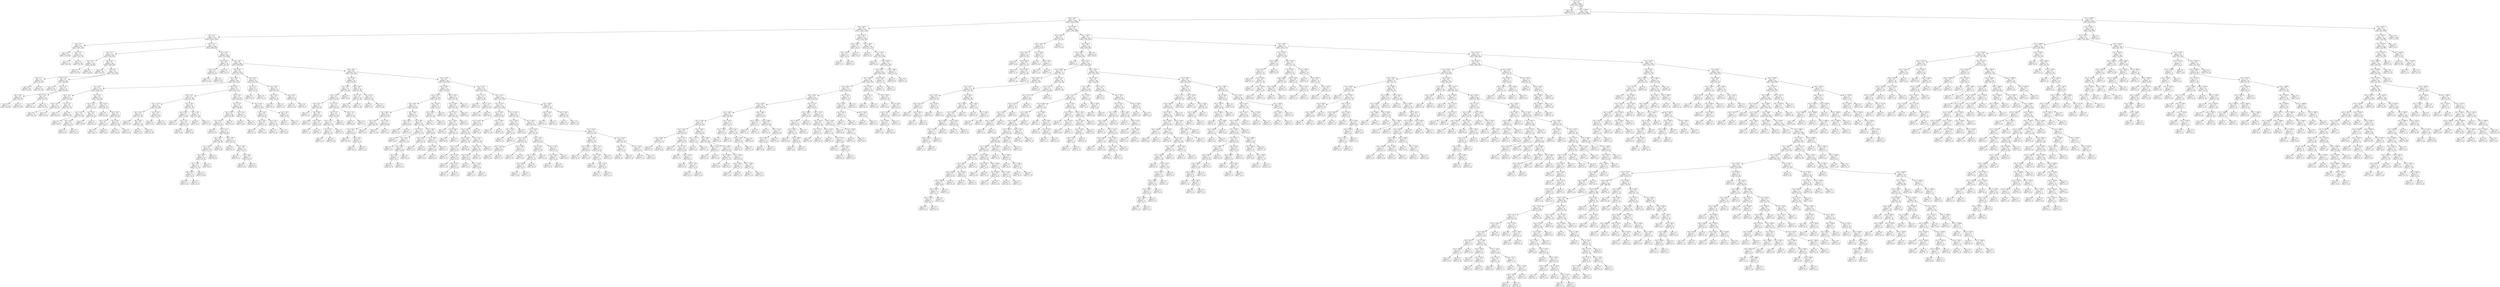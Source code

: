 digraph Tree {
node [shape=box, style="rounded", color="black", fontname=helvetica] ;
edge [fontname=helvetica] ;
0 [label="rain <= 0.5\ngini = 0.5\nsamples = 4836\nvalue = [3731, 3820]"] ;
1 [label="gini = 0.0\nsamples = 853\nvalue = [1311, 0]"] ;
0 -> 1 [labeldistance=2.5, labelangle=45, headlabel="True"] ;
2 [label="rain <= 1109.5\ngini = 0.5\nsamples = 3983\nvalue = [2420, 3820]"] ;
0 -> 2 [labeldistance=2.5, labelangle=-45, headlabel="False"] ;
3 [label="rain <= 239.5\ngini = 0.5\nsamples = 2922\nvalue = [2218, 2346]"] ;
2 -> 3 ;
4 [label="rain <= 162.5\ngini = 0.5\nsamples = 1744\nvalue = [1420, 1280]"] ;
3 -> 4 ;
5 [label="rain <= 3.5\ngini = 0.5\nsamples = 1510\nvalue = [1181, 1144]"] ;
4 -> 5 ;
6 [label="rain <= 1.5\ngini = 0.5\nsamples = 246\nvalue = [221, 170]"] ;
5 -> 6 ;
7 [label="gini = 0.5\nsamples = 125\nvalue = [110, 96]"] ;
6 -> 7 ;
8 [label="rain <= 2.5\ngini = 0.5\nsamples = 121\nvalue = [111, 74]"] ;
6 -> 8 ;
9 [label="gini = 0.5\nsamples = 73\nvalue = [64, 45]"] ;
8 -> 9 ;
10 [label="gini = 0.5\nsamples = 48\nvalue = [47, 29]"] ;
8 -> 10 ;
11 [label="rain <= 13.5\ngini = 0.5\nsamples = 1264\nvalue = [960, 974]"] ;
5 -> 11 ;
12 [label="rain <= 5.5\ngini = 0.5\nsamples = 348\nvalue = [229, 305]"] ;
11 -> 12 ;
13 [label="rain <= 4.5\ngini = 0.5\nsamples = 100\nvalue = [81, 86]"] ;
12 -> 13 ;
14 [label="gini = 0.5\nsamples = 65\nvalue = [47, 62]"] ;
13 -> 14 ;
15 [label="gini = 0.5\nsamples = 35\nvalue = [34, 24]"] ;
13 -> 15 ;
16 [label="rain <= 6.5\ngini = 0.5\nsamples = 248\nvalue = [148, 219]"] ;
12 -> 16 ;
17 [label="gini = 0.4\nsamples = 58\nvalue = [25, 61]"] ;
16 -> 17 ;
18 [label="rain <= 8.5\ngini = 0.5\nsamples = 190\nvalue = [123, 158]"] ;
16 -> 18 ;
19 [label="rain <= 7.5\ngini = 0.5\nsamples = 69\nvalue = [41, 62]"] ;
18 -> 19 ;
20 [label="gini = 0.5\nsamples = 28\nvalue = [16, 26]"] ;
19 -> 20 ;
21 [label="gini = 0.5\nsamples = 41\nvalue = [25, 36]"] ;
19 -> 21 ;
22 [label="rain <= 9.5\ngini = 0.5\nsamples = 121\nvalue = [82, 96]"] ;
18 -> 22 ;
23 [label="gini = 0.5\nsamples = 22\nvalue = [19, 13]"] ;
22 -> 23 ;
24 [label="rain <= 11.5\ngini = 0.5\nsamples = 99\nvalue = [63, 83]"] ;
22 -> 24 ;
25 [label="rain <= 10.5\ngini = 0.5\nsamples = 58\nvalue = [38, 46]"] ;
24 -> 25 ;
26 [label="gini = 0.5\nsamples = 22\nvalue = [16, 18]"] ;
25 -> 26 ;
27 [label="gini = 0.5\nsamples = 36\nvalue = [22, 28]"] ;
25 -> 27 ;
28 [label="rain <= 12.5\ngini = 0.5\nsamples = 41\nvalue = [25, 37]"] ;
24 -> 28 ;
29 [label="gini = 0.5\nsamples = 17\nvalue = [10, 14]"] ;
28 -> 29 ;
30 [label="gini = 0.5\nsamples = 24\nvalue = [15, 23]"] ;
28 -> 30 ;
31 [label="rain <= 16.5\ngini = 0.5\nsamples = 916\nvalue = [731, 669]"] ;
11 -> 31 ;
32 [label="rain <= 15.5\ngini = 0.4\nsamples = 50\nvalue = [53, 20]"] ;
31 -> 32 ;
33 [label="rain <= 14.5\ngini = 0.5\nsamples = 33\nvalue = [30, 17]"] ;
32 -> 33 ;
34 [label="gini = 0.5\nsamples = 14\nvalue = [13, 8]"] ;
33 -> 34 ;
35 [label="gini = 0.5\nsamples = 19\nvalue = [17, 9]"] ;
33 -> 35 ;
36 [label="gini = 0.2\nsamples = 17\nvalue = [23, 3]"] ;
32 -> 36 ;
37 [label="rain <= 66.5\ngini = 0.5\nsamples = 866\nvalue = [678, 649]"] ;
31 -> 37 ;
38 [label="rain <= 60.5\ngini = 0.5\nsamples = 456\nvalue = [377, 319]"] ;
37 -> 38 ;
39 [label="rain <= 30.5\ngini = 0.5\nsamples = 414\nvalue = [321, 303]"] ;
38 -> 39 ;
40 [label="rain <= 20.5\ngini = 0.5\nsamples = 197\nvalue = [168, 132]"] ;
39 -> 40 ;
41 [label="rain <= 18.5\ngini = 0.5\nsamples = 72\nvalue = [47, 64]"] ;
40 -> 41 ;
42 [label="rain <= 17.5\ngini = 0.5\nsamples = 35\nvalue = [26, 21]"] ;
41 -> 42 ;
43 [label="gini = 0.5\nsamples = 18\nvalue = [14, 13]"] ;
42 -> 43 ;
44 [label="gini = 0.5\nsamples = 17\nvalue = [12, 8]"] ;
42 -> 44 ;
45 [label="rain <= 19.5\ngini = 0.4\nsamples = 37\nvalue = [21, 43]"] ;
41 -> 45 ;
46 [label="gini = 0.5\nsamples = 21\nvalue = [12, 23]"] ;
45 -> 46 ;
47 [label="gini = 0.4\nsamples = 16\nvalue = [9, 20]"] ;
45 -> 47 ;
48 [label="rain <= 25.5\ngini = 0.5\nsamples = 125\nvalue = [121, 68]"] ;
40 -> 48 ;
49 [label="rain <= 23.5\ngini = 0.4\nsamples = 70\nvalue = [72, 33]"] ;
48 -> 49 ;
50 [label="rain <= 21.5\ngini = 0.5\nsamples = 39\nvalue = [37, 20]"] ;
49 -> 50 ;
51 [label="gini = 0.4\nsamples = 16\nvalue = [18, 7]"] ;
50 -> 51 ;
52 [label="rain <= 22.5\ngini = 0.5\nsamples = 23\nvalue = [19, 13]"] ;
50 -> 52 ;
53 [label="gini = 0.5\nsamples = 12\nvalue = [9, 6]"] ;
52 -> 53 ;
54 [label="gini = 0.5\nsamples = 11\nvalue = [10, 7]"] ;
52 -> 54 ;
55 [label="rain <= 24.5\ngini = 0.4\nsamples = 31\nvalue = [35, 13]"] ;
49 -> 55 ;
56 [label="gini = 0.4\nsamples = 22\nvalue = [24, 9]"] ;
55 -> 56 ;
57 [label="gini = 0.4\nsamples = 9\nvalue = [11, 4]"] ;
55 -> 57 ;
58 [label="rain <= 26.5\ngini = 0.5\nsamples = 55\nvalue = [49, 35]"] ;
48 -> 58 ;
59 [label="gini = 0.5\nsamples = 13\nvalue = [8, 10]"] ;
58 -> 59 ;
60 [label="rain <= 28.5\ngini = 0.5\nsamples = 42\nvalue = [41, 25]"] ;
58 -> 60 ;
61 [label="rain <= 27.5\ngini = 0.4\nsamples = 17\nvalue = [18, 7]"] ;
60 -> 61 ;
62 [label="gini = 0.5\nsamples = 13\nvalue = [12, 7]"] ;
61 -> 62 ;
63 [label="gini = 0.0\nsamples = 4\nvalue = [6, 0]"] ;
61 -> 63 ;
64 [label="rain <= 29.5\ngini = 0.5\nsamples = 25\nvalue = [23, 18]"] ;
60 -> 64 ;
65 [label="gini = 0.5\nsamples = 12\nvalue = [10, 9]"] ;
64 -> 65 ;
66 [label="gini = 0.5\nsamples = 13\nvalue = [13, 9]"] ;
64 -> 66 ;
67 [label="rain <= 40.5\ngini = 0.5\nsamples = 217\nvalue = [153, 171]"] ;
39 -> 67 ;
68 [label="rain <= 35.5\ngini = 0.5\nsamples = 92\nvalue = [51, 84]"] ;
67 -> 68 ;
69 [label="rain <= 33.5\ngini = 0.5\nsamples = 56\nvalue = [34, 48]"] ;
68 -> 69 ;
70 [label="rain <= 31.5\ngini = 0.5\nsamples = 30\nvalue = [15, 25]"] ;
69 -> 70 ;
71 [label="gini = 0.5\nsamples = 8\nvalue = [4, 5]"] ;
70 -> 71 ;
72 [label="rain <= 32.5\ngini = 0.5\nsamples = 22\nvalue = [11, 20]"] ;
70 -> 72 ;
73 [label="gini = 0.5\nsamples = 8\nvalue = [3, 5]"] ;
72 -> 73 ;
74 [label="gini = 0.5\nsamples = 14\nvalue = [8, 15]"] ;
72 -> 74 ;
75 [label="rain <= 34.5\ngini = 0.5\nsamples = 26\nvalue = [19, 23]"] ;
69 -> 75 ;
76 [label="gini = 0.4\nsamples = 6\nvalue = [5, 2]"] ;
75 -> 76 ;
77 [label="gini = 0.5\nsamples = 20\nvalue = [14, 21]"] ;
75 -> 77 ;
78 [label="rain <= 38.5\ngini = 0.4\nsamples = 36\nvalue = [17, 36]"] ;
68 -> 78 ;
79 [label="rain <= 36.5\ngini = 0.4\nsamples = 17\nvalue = [6, 18]"] ;
78 -> 79 ;
80 [label="gini = 0.3\nsamples = 3\nvalue = [1, 4]"] ;
79 -> 80 ;
81 [label="rain <= 37.5\ngini = 0.4\nsamples = 14\nvalue = [5, 14]"] ;
79 -> 81 ;
82 [label="gini = 0.4\nsamples = 9\nvalue = [3, 8]"] ;
81 -> 82 ;
83 [label="gini = 0.4\nsamples = 5\nvalue = [2, 6]"] ;
81 -> 83 ;
84 [label="rain <= 39.5\ngini = 0.5\nsamples = 19\nvalue = [11, 18]"] ;
78 -> 84 ;
85 [label="gini = 0.5\nsamples = 7\nvalue = [4, 7]"] ;
84 -> 85 ;
86 [label="gini = 0.5\nsamples = 12\nvalue = [7, 11]"] ;
84 -> 86 ;
87 [label="rain <= 54.5\ngini = 0.5\nsamples = 125\nvalue = [102, 87]"] ;
67 -> 87 ;
88 [label="rain <= 52.5\ngini = 0.5\nsamples = 94\nvalue = [85, 59]"] ;
87 -> 88 ;
89 [label="rain <= 51.5\ngini = 0.5\nsamples = 86\nvalue = [73, 58]"] ;
88 -> 89 ;
90 [label="rain <= 41.5\ngini = 0.5\nsamples = 79\nvalue = [70, 52]"] ;
89 -> 90 ;
91 [label="gini = 0.4\nsamples = 8\nvalue = [10, 4]"] ;
90 -> 91 ;
92 [label="rain <= 47.5\ngini = 0.5\nsamples = 71\nvalue = [60, 48]"] ;
90 -> 92 ;
93 [label="rain <= 46.5\ngini = 0.5\nsamples = 49\nvalue = [36, 35]"] ;
92 -> 93 ;
94 [label="rain <= 45.5\ngini = 0.5\nsamples = 40\nvalue = [31, 27]"] ;
93 -> 94 ;
95 [label="rain <= 44.5\ngini = 0.5\nsamples = 32\nvalue = [23, 22]"] ;
94 -> 95 ;
96 [label="rain <= 43.5\ngini = 0.5\nsamples = 25\nvalue = [17, 15]"] ;
95 -> 96 ;
97 [label="rain <= 42.5\ngini = 0.5\nsamples = 12\nvalue = [7, 7]"] ;
96 -> 97 ;
98 [label="gini = 0.5\nsamples = 4\nvalue = [2, 2]"] ;
97 -> 98 ;
99 [label="gini = 0.5\nsamples = 8\nvalue = [5, 5]"] ;
97 -> 99 ;
100 [label="gini = 0.5\nsamples = 13\nvalue = [10, 8]"] ;
96 -> 100 ;
101 [label="gini = 0.5\nsamples = 7\nvalue = [6, 7]"] ;
95 -> 101 ;
102 [label="gini = 0.5\nsamples = 8\nvalue = [8, 5]"] ;
94 -> 102 ;
103 [label="gini = 0.5\nsamples = 9\nvalue = [5, 8]"] ;
93 -> 103 ;
104 [label="rain <= 48.5\ngini = 0.5\nsamples = 22\nvalue = [24, 13]"] ;
92 -> 104 ;
105 [label="gini = 0.3\nsamples = 6\nvalue = [8, 2]"] ;
104 -> 105 ;
106 [label="rain <= 49.5\ngini = 0.5\nsamples = 16\nvalue = [16, 11]"] ;
104 -> 106 ;
107 [label="gini = 0.5\nsamples = 7\nvalue = [5, 6]"] ;
106 -> 107 ;
108 [label="rain <= 50.5\ngini = 0.4\nsamples = 9\nvalue = [11, 5]"] ;
106 -> 108 ;
109 [label="gini = 0.4\nsamples = 3\nvalue = [3, 1]"] ;
108 -> 109 ;
110 [label="gini = 0.4\nsamples = 6\nvalue = [8, 4]"] ;
108 -> 110 ;
111 [label="gini = 0.4\nsamples = 7\nvalue = [3, 6]"] ;
89 -> 111 ;
112 [label="rain <= 53.5\ngini = 0.1\nsamples = 8\nvalue = [12, 1]"] ;
88 -> 112 ;
113 [label="gini = 0.0\nsamples = 3\nvalue = [8, 0]"] ;
112 -> 113 ;
114 [label="gini = 0.3\nsamples = 5\nvalue = [4, 1]"] ;
112 -> 114 ;
115 [label="rain <= 58.5\ngini = 0.5\nsamples = 31\nvalue = [17, 28]"] ;
87 -> 115 ;
116 [label="rain <= 56.5\ngini = 0.4\nsamples = 19\nvalue = [8, 19]"] ;
115 -> 116 ;
117 [label="rain <= 55.5\ngini = 0.5\nsamples = 4\nvalue = [2, 3]"] ;
116 -> 117 ;
118 [label="gini = 0.4\nsamples = 3\nvalue = [1, 3]"] ;
117 -> 118 ;
119 [label="gini = 0.0\nsamples = 1\nvalue = [1, 0]"] ;
117 -> 119 ;
120 [label="rain <= 57.5\ngini = 0.4\nsamples = 15\nvalue = [6, 16]"] ;
116 -> 120 ;
121 [label="gini = 0.3\nsamples = 7\nvalue = [2, 8]"] ;
120 -> 121 ;
122 [label="gini = 0.4\nsamples = 8\nvalue = [4, 8]"] ;
120 -> 122 ;
123 [label="rain <= 59.5\ngini = 0.5\nsamples = 12\nvalue = [9, 9]"] ;
115 -> 123 ;
124 [label="gini = 0.3\nsamples = 7\nvalue = [7, 2]"] ;
123 -> 124 ;
125 [label="gini = 0.3\nsamples = 5\nvalue = [2, 7]"] ;
123 -> 125 ;
126 [label="rain <= 62.5\ngini = 0.3\nsamples = 42\nvalue = [56, 16]"] ;
38 -> 126 ;
127 [label="rain <= 61.5\ngini = 0.2\nsamples = 19\nvalue = [31, 3]"] ;
126 -> 127 ;
128 [label="gini = 0.1\nsamples = 10\nvalue = [19, 1]"] ;
127 -> 128 ;
129 [label="gini = 0.2\nsamples = 9\nvalue = [12, 2]"] ;
127 -> 129 ;
130 [label="rain <= 64.5\ngini = 0.5\nsamples = 23\nvalue = [25, 13]"] ;
126 -> 130 ;
131 [label="rain <= 63.5\ngini = 0.5\nsamples = 11\nvalue = [9, 10]"] ;
130 -> 131 ;
132 [label="gini = 0.4\nsamples = 7\nvalue = [8, 4]"] ;
131 -> 132 ;
133 [label="gini = 0.2\nsamples = 4\nvalue = [1, 6]"] ;
131 -> 133 ;
134 [label="rain <= 65.5\ngini = 0.3\nsamples = 12\nvalue = [16, 3]"] ;
130 -> 134 ;
135 [label="gini = 0.0\nsamples = 5\nvalue = [7, 0]"] ;
134 -> 135 ;
136 [label="gini = 0.4\nsamples = 7\nvalue = [9, 3]"] ;
134 -> 136 ;
137 [label="rain <= 82.5\ngini = 0.5\nsamples = 410\nvalue = [301, 330]"] ;
37 -> 137 ;
138 [label="rain <= 78.5\ngini = 0.5\nsamples = 86\nvalue = [47, 87]"] ;
137 -> 138 ;
139 [label="rain <= 76.5\ngini = 0.5\nsamples = 57\nvalue = [39, 48]"] ;
138 -> 139 ;
140 [label="rain <= 70.5\ngini = 0.5\nsamples = 52\nvalue = [33, 48]"] ;
139 -> 140 ;
141 [label="rain <= 67.5\ngini = 0.5\nsamples = 21\nvalue = [14, 14]"] ;
140 -> 141 ;
142 [label="gini = 0.4\nsamples = 5\nvalue = [2, 4]"] ;
141 -> 142 ;
143 [label="rain <= 68.5\ngini = 0.5\nsamples = 16\nvalue = [12, 10]"] ;
141 -> 143 ;
144 [label="gini = 0.5\nsamples = 2\nvalue = [3, 2]"] ;
143 -> 144 ;
145 [label="rain <= 69.5\ngini = 0.5\nsamples = 14\nvalue = [9, 8]"] ;
143 -> 145 ;
146 [label="gini = 0.5\nsamples = 5\nvalue = [3, 3]"] ;
145 -> 146 ;
147 [label="gini = 0.5\nsamples = 9\nvalue = [6, 5]"] ;
145 -> 147 ;
148 [label="rain <= 74.5\ngini = 0.5\nsamples = 31\nvalue = [19, 34]"] ;
140 -> 148 ;
149 [label="rain <= 73.5\ngini = 0.4\nsamples = 18\nvalue = [10, 23]"] ;
148 -> 149 ;
150 [label="rain <= 72.5\ngini = 0.5\nsamples = 12\nvalue = [10, 17]"] ;
149 -> 150 ;
151 [label="rain <= 71.5\ngini = 0.4\nsamples = 8\nvalue = [6, 12]"] ;
150 -> 151 ;
152 [label="gini = 0.4\nsamples = 2\nvalue = [1, 2]"] ;
151 -> 152 ;
153 [label="gini = 0.4\nsamples = 6\nvalue = [5, 10]"] ;
151 -> 153 ;
154 [label="gini = 0.5\nsamples = 4\nvalue = [4, 5]"] ;
150 -> 154 ;
155 [label="gini = 0.0\nsamples = 6\nvalue = [0, 6]"] ;
149 -> 155 ;
156 [label="rain <= 75.5\ngini = 0.5\nsamples = 13\nvalue = [9, 11]"] ;
148 -> 156 ;
157 [label="gini = 0.5\nsamples = 9\nvalue = [6, 8]"] ;
156 -> 157 ;
158 [label="gini = 0.5\nsamples = 4\nvalue = [3, 3]"] ;
156 -> 158 ;
159 [label="gini = 0.0\nsamples = 5\nvalue = [6, 0]"] ;
139 -> 159 ;
160 [label="rain <= 80.5\ngini = 0.3\nsamples = 29\nvalue = [8, 39]"] ;
138 -> 160 ;
161 [label="rain <= 79.5\ngini = 0.1\nsamples = 18\nvalue = [2, 24]"] ;
160 -> 161 ;
162 [label="gini = 0.0\nsamples = 6\nvalue = [0, 10]"] ;
161 -> 162 ;
163 [label="gini = 0.2\nsamples = 12\nvalue = [2, 14]"] ;
161 -> 163 ;
164 [label="rain <= 81.5\ngini = 0.4\nsamples = 11\nvalue = [6, 15]"] ;
160 -> 164 ;
165 [label="gini = 0.5\nsamples = 5\nvalue = [3, 5]"] ;
164 -> 165 ;
166 [label="gini = 0.4\nsamples = 6\nvalue = [3, 10]"] ;
164 -> 166 ;
167 [label="rain <= 110.5\ngini = 0.5\nsamples = 324\nvalue = [254, 243]"] ;
137 -> 167 ;
168 [label="rain <= 104.5\ngini = 0.5\nsamples = 139\nvalue = [125, 92]"] ;
167 -> 168 ;
169 [label="rain <= 101.5\ngini = 0.5\nsamples = 106\nvalue = [92, 77]"] ;
168 -> 169 ;
170 [label="rain <= 88.5\ngini = 0.5\nsamples = 94\nvalue = [87, 60]"] ;
169 -> 170 ;
171 [label="rain <= 86.5\ngini = 0.5\nsamples = 39\nvalue = [34, 33]"] ;
170 -> 171 ;
172 [label="rain <= 85.5\ngini = 0.5\nsamples = 25\nvalue = [26, 15]"] ;
171 -> 172 ;
173 [label="rain <= 83.5\ngini = 0.5\nsamples = 21\nvalue = [18, 15]"] ;
172 -> 173 ;
174 [label="gini = 0.5\nsamples = 14\nvalue = [10, 11]"] ;
173 -> 174 ;
175 [label="rain <= 84.5\ngini = 0.4\nsamples = 7\nvalue = [8, 4]"] ;
173 -> 175 ;
176 [label="gini = 0.4\nsamples = 4\nvalue = [6, 2]"] ;
175 -> 176 ;
177 [label="gini = 0.5\nsamples = 3\nvalue = [2, 2]"] ;
175 -> 177 ;
178 [label="gini = 0.0\nsamples = 4\nvalue = [8, 0]"] ;
172 -> 178 ;
179 [label="rain <= 87.5\ngini = 0.4\nsamples = 14\nvalue = [8, 18]"] ;
171 -> 179 ;
180 [label="gini = 0.3\nsamples = 7\nvalue = [3, 14]"] ;
179 -> 180 ;
181 [label="gini = 0.5\nsamples = 7\nvalue = [5, 4]"] ;
179 -> 181 ;
182 [label="rain <= 90.5\ngini = 0.4\nsamples = 55\nvalue = [53, 27]"] ;
170 -> 182 ;
183 [label="rain <= 89.5\ngini = 0.1\nsamples = 10\nvalue = [18, 1]"] ;
182 -> 183 ;
184 [label="gini = 0.0\nsamples = 3\nvalue = [5, 0]"] ;
183 -> 184 ;
185 [label="gini = 0.1\nsamples = 7\nvalue = [13, 1]"] ;
183 -> 185 ;
186 [label="rain <= 96.5\ngini = 0.5\nsamples = 45\nvalue = [35, 26]"] ;
182 -> 186 ;
187 [label="rain <= 92.5\ngini = 0.5\nsamples = 20\nvalue = [11, 17]"] ;
186 -> 187 ;
188 [label="gini = 0.0\nsamples = 3\nvalue = [0, 4]"] ;
187 -> 188 ;
189 [label="rain <= 93.5\ngini = 0.5\nsamples = 17\nvalue = [11, 13]"] ;
187 -> 189 ;
190 [label="gini = 0.0\nsamples = 3\nvalue = [3, 0]"] ;
189 -> 190 ;
191 [label="rain <= 95.5\ngini = 0.5\nsamples = 14\nvalue = [8, 13]"] ;
189 -> 191 ;
192 [label="rain <= 94.5\ngini = 0.5\nsamples = 7\nvalue = [4, 7]"] ;
191 -> 192 ;
193 [label="gini = 0.5\nsamples = 5\nvalue = [3, 5]"] ;
192 -> 193 ;
194 [label="gini = 0.4\nsamples = 2\nvalue = [1, 2]"] ;
192 -> 194 ;
195 [label="gini = 0.5\nsamples = 7\nvalue = [4, 6]"] ;
191 -> 195 ;
196 [label="rain <= 98.5\ngini = 0.4\nsamples = 25\nvalue = [24, 9]"] ;
186 -> 196 ;
197 [label="rain <= 97.5\ngini = 0.4\nsamples = 12\nvalue = [13, 4]"] ;
196 -> 197 ;
198 [label="gini = 0.4\nsamples = 4\nvalue = [5, 2]"] ;
197 -> 198 ;
199 [label="gini = 0.3\nsamples = 8\nvalue = [8, 2]"] ;
197 -> 199 ;
200 [label="rain <= 100.5\ngini = 0.4\nsamples = 13\nvalue = [11, 5]"] ;
196 -> 200 ;
201 [label="rain <= 99.5\ngini = 0.4\nsamples = 10\nvalue = [8, 4]"] ;
200 -> 201 ;
202 [label="gini = 0.4\nsamples = 5\nvalue = [4, 2]"] ;
201 -> 202 ;
203 [label="gini = 0.4\nsamples = 5\nvalue = [4, 2]"] ;
201 -> 203 ;
204 [label="gini = 0.4\nsamples = 3\nvalue = [3, 1]"] ;
200 -> 204 ;
205 [label="rain <= 103.5\ngini = 0.4\nsamples = 12\nvalue = [5, 17]"] ;
169 -> 205 ;
206 [label="rain <= 102.5\ngini = 0.4\nsamples = 9\nvalue = [4, 11]"] ;
205 -> 206 ;
207 [label="gini = 0.3\nsamples = 3\nvalue = [1, 5]"] ;
206 -> 207 ;
208 [label="gini = 0.4\nsamples = 6\nvalue = [3, 6]"] ;
206 -> 208 ;
209 [label="gini = 0.2\nsamples = 3\nvalue = [1, 6]"] ;
205 -> 209 ;
210 [label="rain <= 109.5\ngini = 0.4\nsamples = 33\nvalue = [33, 15]"] ;
168 -> 210 ;
211 [label="rain <= 108.5\ngini = 0.4\nsamples = 28\nvalue = [28, 14]"] ;
210 -> 211 ;
212 [label="rain <= 107.5\ngini = 0.4\nsamples = 27\nvalue = [28, 13]"] ;
211 -> 212 ;
213 [label="rain <= 105.5\ngini = 0.4\nsamples = 21\nvalue = [23, 9]"] ;
212 -> 213 ;
214 [label="gini = 0.4\nsamples = 8\nvalue = [8, 4]"] ;
213 -> 214 ;
215 [label="rain <= 106.5\ngini = 0.4\nsamples = 13\nvalue = [15, 5]"] ;
213 -> 215 ;
216 [label="gini = 0.4\nsamples = 6\nvalue = [8, 3]"] ;
215 -> 216 ;
217 [label="gini = 0.3\nsamples = 7\nvalue = [7, 2]"] ;
215 -> 217 ;
218 [label="gini = 0.5\nsamples = 6\nvalue = [5, 4]"] ;
212 -> 218 ;
219 [label="gini = 0.0\nsamples = 1\nvalue = [0, 1]"] ;
211 -> 219 ;
220 [label="gini = 0.3\nsamples = 5\nvalue = [5, 1]"] ;
210 -> 220 ;
221 [label="rain <= 113.5\ngini = 0.5\nsamples = 185\nvalue = [129, 151]"] ;
167 -> 221 ;
222 [label="rain <= 111.5\ngini = 0.3\nsamples = 19\nvalue = [6, 26]"] ;
221 -> 222 ;
223 [label="gini = 0.5\nsamples = 8\nvalue = [5, 6]"] ;
222 -> 223 ;
224 [label="rain <= 112.5\ngini = 0.1\nsamples = 11\nvalue = [1, 20]"] ;
222 -> 224 ;
225 [label="gini = 0.1\nsamples = 8\nvalue = [1, 14]"] ;
224 -> 225 ;
226 [label="gini = 0.0\nsamples = 3\nvalue = [0, 6]"] ;
224 -> 226 ;
227 [label="rain <= 157.5\ngini = 0.5\nsamples = 166\nvalue = [123, 125]"] ;
221 -> 227 ;
228 [label="rain <= 130.5\ngini = 0.5\nsamples = 145\nvalue = [114, 106]"] ;
227 -> 228 ;
229 [label="rain <= 126.5\ngini = 0.5\nsamples = 63\nvalue = [41, 50]"] ;
228 -> 229 ;
230 [label="rain <= 125.5\ngini = 0.5\nsamples = 40\nvalue = [34, 23]"] ;
229 -> 230 ;
231 [label="rain <= 120.5\ngini = 0.5\nsamples = 38\nvalue = [30, 23]"] ;
230 -> 231 ;
232 [label="rain <= 118.5\ngini = 0.5\nsamples = 18\nvalue = [17, 9]"] ;
231 -> 232 ;
233 [label="rain <= 114.5\ngini = 0.5\nsamples = 14\nvalue = [9, 9]"] ;
232 -> 233 ;
234 [label="gini = 0.5\nsamples = 4\nvalue = [3, 5]"] ;
233 -> 234 ;
235 [label="rain <= 116.5\ngini = 0.5\nsamples = 10\nvalue = [6, 4]"] ;
233 -> 235 ;
236 [label="gini = 0.0\nsamples = 3\nvalue = [3, 0]"] ;
235 -> 236 ;
237 [label="rain <= 117.5\ngini = 0.5\nsamples = 7\nvalue = [3, 4]"] ;
235 -> 237 ;
238 [label="gini = 0.5\nsamples = 2\nvalue = [1, 1]"] ;
237 -> 238 ;
239 [label="gini = 0.5\nsamples = 5\nvalue = [2, 3]"] ;
237 -> 239 ;
240 [label="gini = 0.0\nsamples = 4\nvalue = [8, 0]"] ;
232 -> 240 ;
241 [label="rain <= 124.5\ngini = 0.5\nsamples = 20\nvalue = [13, 14]"] ;
231 -> 241 ;
242 [label="rain <= 123.5\ngini = 0.5\nsamples = 16\nvalue = [9, 11]"] ;
241 -> 242 ;
243 [label="rain <= 121.5\ngini = 0.5\nsamples = 14\nvalue = [8, 9]"] ;
242 -> 243 ;
244 [label="gini = 0.5\nsamples = 7\nvalue = [4, 5]"] ;
243 -> 244 ;
245 [label="rain <= 122.5\ngini = 0.5\nsamples = 7\nvalue = [4, 4]"] ;
243 -> 245 ;
246 [label="gini = 0.5\nsamples = 2\nvalue = [1, 1]"] ;
245 -> 246 ;
247 [label="gini = 0.5\nsamples = 5\nvalue = [3, 3]"] ;
245 -> 247 ;
248 [label="gini = 0.4\nsamples = 2\nvalue = [1, 2]"] ;
242 -> 248 ;
249 [label="gini = 0.5\nsamples = 4\nvalue = [4, 3]"] ;
241 -> 249 ;
250 [label="gini = 0.0\nsamples = 2\nvalue = [4, 0]"] ;
230 -> 250 ;
251 [label="rain <= 128.5\ngini = 0.3\nsamples = 23\nvalue = [7, 27]"] ;
229 -> 251 ;
252 [label="gini = 0.3\nsamples = 17\nvalue = [5, 19]"] ;
251 -> 252 ;
253 [label="gini = 0.3\nsamples = 6\nvalue = [2, 8]"] ;
251 -> 253 ;
254 [label="rain <= 135.5\ngini = 0.5\nsamples = 82\nvalue = [73, 56]"] ;
228 -> 254 ;
255 [label="rain <= 132.5\ngini = 0.4\nsamples = 15\nvalue = [16, 5]"] ;
254 -> 255 ;
256 [label="rain <= 131.5\ngini = 0.4\nsamples = 12\nvalue = [12, 5]"] ;
255 -> 256 ;
257 [label="gini = 0.5\nsamples = 6\nvalue = [5, 3]"] ;
256 -> 257 ;
258 [label="gini = 0.3\nsamples = 6\nvalue = [7, 2]"] ;
256 -> 258 ;
259 [label="gini = 0.0\nsamples = 3\nvalue = [4, 0]"] ;
255 -> 259 ;
260 [label="rain <= 146.5\ngini = 0.5\nsamples = 67\nvalue = [57, 51]"] ;
254 -> 260 ;
261 [label="rain <= 139.5\ngini = 0.5\nsamples = 35\nvalue = [26, 32]"] ;
260 -> 261 ;
262 [label="rain <= 137.5\ngini = 0.5\nsamples = 18\nvalue = [16, 11]"] ;
261 -> 262 ;
263 [label="rain <= 136.5\ngini = 0.5\nsamples = 10\nvalue = [8, 9]"] ;
262 -> 263 ;
264 [label="gini = 0.5\nsamples = 8\nvalue = [7, 6]"] ;
263 -> 264 ;
265 [label="gini = 0.4\nsamples = 2\nvalue = [1, 3]"] ;
263 -> 265 ;
266 [label="rain <= 138.5\ngini = 0.3\nsamples = 8\nvalue = [8, 2]"] ;
262 -> 266 ;
267 [label="gini = 0.4\nsamples = 6\nvalue = [5, 2]"] ;
266 -> 267 ;
268 [label="gini = 0.0\nsamples = 2\nvalue = [3, 0]"] ;
266 -> 268 ;
269 [label="rain <= 143.5\ngini = 0.4\nsamples = 17\nvalue = [10, 21]"] ;
261 -> 269 ;
270 [label="rain <= 142.5\ngini = 0.4\nsamples = 12\nvalue = [5, 16]"] ;
269 -> 270 ;
271 [label="rain <= 141.5\ngini = 0.3\nsamples = 9\nvalue = [3, 12]"] ;
270 -> 271 ;
272 [label="rain <= 140.5\ngini = 0.4\nsamples = 7\nvalue = [3, 9]"] ;
271 -> 272 ;
273 [label="gini = 0.3\nsamples = 5\nvalue = [2, 8]"] ;
272 -> 273 ;
274 [label="gini = 0.5\nsamples = 2\nvalue = [1, 1]"] ;
272 -> 274 ;
275 [label="gini = 0.0\nsamples = 2\nvalue = [0, 3]"] ;
271 -> 275 ;
276 [label="gini = 0.4\nsamples = 3\nvalue = [2, 4]"] ;
270 -> 276 ;
277 [label="rain <= 145.5\ngini = 0.5\nsamples = 5\nvalue = [5, 5]"] ;
269 -> 277 ;
278 [label="rain <= 144.5\ngini = 0.4\nsamples = 4\nvalue = [5, 2]"] ;
277 -> 278 ;
279 [label="gini = 0.4\nsamples = 3\nvalue = [4, 2]"] ;
278 -> 279 ;
280 [label="gini = 0.0\nsamples = 1\nvalue = [1, 0]"] ;
278 -> 280 ;
281 [label="gini = 0.0\nsamples = 1\nvalue = [0, 3]"] ;
277 -> 281 ;
282 [label="rain <= 153.5\ngini = 0.5\nsamples = 32\nvalue = [31, 19]"] ;
260 -> 282 ;
283 [label="rain <= 148.5\ngini = 0.4\nsamples = 20\nvalue = [21, 8]"] ;
282 -> 283 ;
284 [label="rain <= 147.5\ngini = 0.5\nsamples = 9\nvalue = [8, 6]"] ;
283 -> 284 ;
285 [label="gini = 0.5\nsamples = 6\nvalue = [5, 4]"] ;
284 -> 285 ;
286 [label="gini = 0.5\nsamples = 3\nvalue = [3, 2]"] ;
284 -> 286 ;
287 [label="rain <= 152.5\ngini = 0.2\nsamples = 11\nvalue = [13, 2]"] ;
283 -> 287 ;
288 [label="rain <= 149.5\ngini = 0.3\nsamples = 7\nvalue = [7, 2]"] ;
287 -> 288 ;
289 [label="gini = 0.0\nsamples = 1\nvalue = [1, 0]"] ;
288 -> 289 ;
290 [label="rain <= 151.0\ngini = 0.4\nsamples = 6\nvalue = [6, 2]"] ;
288 -> 290 ;
291 [label="gini = 0.4\nsamples = 3\nvalue = [3, 1]"] ;
290 -> 291 ;
292 [label="gini = 0.4\nsamples = 3\nvalue = [3, 1]"] ;
290 -> 292 ;
293 [label="gini = 0.0\nsamples = 4\nvalue = [6, 0]"] ;
287 -> 293 ;
294 [label="rain <= 155.5\ngini = 0.5\nsamples = 12\nvalue = [10, 11]"] ;
282 -> 294 ;
295 [label="rain <= 154.5\ngini = 0.3\nsamples = 5\nvalue = [2, 8]"] ;
294 -> 295 ;
296 [label="gini = 0.0\nsamples = 2\nvalue = [0, 4]"] ;
295 -> 296 ;
297 [label="gini = 0.4\nsamples = 3\nvalue = [2, 4]"] ;
295 -> 297 ;
298 [label="rain <= 156.5\ngini = 0.4\nsamples = 7\nvalue = [8, 3]"] ;
294 -> 298 ;
299 [label="gini = 0.4\nsamples = 3\nvalue = [3, 1]"] ;
298 -> 299 ;
300 [label="gini = 0.4\nsamples = 4\nvalue = [5, 2]"] ;
298 -> 300 ;
301 [label="rain <= 160.0\ngini = 0.4\nsamples = 21\nvalue = [9, 19]"] ;
227 -> 301 ;
302 [label="rain <= 158.5\ngini = 0.2\nsamples = 5\nvalue = [1, 6]"] ;
301 -> 302 ;
303 [label="gini = 0.4\nsamples = 2\nvalue = [1, 2]"] ;
302 -> 303 ;
304 [label="gini = 0.0\nsamples = 3\nvalue = [0, 4]"] ;
302 -> 304 ;
305 [label="rain <= 161.5\ngini = 0.5\nsamples = 16\nvalue = [8, 13]"] ;
301 -> 305 ;
306 [label="gini = 0.5\nsamples = 6\nvalue = [3, 5]"] ;
305 -> 306 ;
307 [label="gini = 0.5\nsamples = 10\nvalue = [5, 8]"] ;
305 -> 307 ;
308 [label="rain <= 165.5\ngini = 0.5\nsamples = 234\nvalue = [239, 136]"] ;
4 -> 308 ;
309 [label="rain <= 164.5\ngini = 0.2\nsamples = 15\nvalue = [22, 3]"] ;
308 -> 309 ;
310 [label="rain <= 163.5\ngini = 0.1\nsamples = 11\nvalue = [14, 1]"] ;
309 -> 310 ;
311 [label="gini = 0.2\nsamples = 7\nvalue = [7, 1]"] ;
310 -> 311 ;
312 [label="gini = 0.0\nsamples = 4\nvalue = [7, 0]"] ;
310 -> 312 ;
313 [label="gini = 0.3\nsamples = 4\nvalue = [8, 2]"] ;
309 -> 313 ;
314 [label="rain <= 166.5\ngini = 0.5\nsamples = 219\nvalue = [217, 133]"] ;
308 -> 314 ;
315 [label="gini = 0.0\nsamples = 4\nvalue = [0, 5]"] ;
314 -> 315 ;
316 [label="rain <= 167.5\ngini = 0.5\nsamples = 215\nvalue = [217, 128]"] ;
314 -> 316 ;
317 [label="gini = 0.0\nsamples = 3\nvalue = [6, 0]"] ;
316 -> 317 ;
318 [label="rain <= 236.5\ngini = 0.5\nsamples = 212\nvalue = [211, 128]"] ;
316 -> 318 ;
319 [label="rain <= 234.5\ngini = 0.5\nsamples = 204\nvalue = [199, 126]"] ;
318 -> 319 ;
320 [label="rain <= 226.5\ngini = 0.5\nsamples = 196\nvalue = [196, 119]"] ;
319 -> 320 ;
321 [label="rain <= 220.5\ngini = 0.5\nsamples = 171\nvalue = [160, 107]"] ;
320 -> 321 ;
322 [label="rain <= 202.5\ngini = 0.5\nsamples = 157\nvalue = [156, 94]"] ;
321 -> 322 ;
323 [label="rain <= 196.5\ngini = 0.5\nsamples = 104\nvalue = [100, 73]"] ;
322 -> 323 ;
324 [label="rain <= 189.5\ngini = 0.5\nsamples = 82\nvalue = [84, 50]"] ;
323 -> 324 ;
325 [label="rain <= 176.0\ngini = 0.5\nsamples = 62\nvalue = [62, 43]"] ;
324 -> 325 ;
326 [label="rain <= 169.5\ngini = 0.4\nsamples = 31\nvalue = [36, 17]"] ;
325 -> 326 ;
327 [label="rain <= 168.5\ngini = 0.5\nsamples = 11\nvalue = [11, 11]"] ;
326 -> 327 ;
328 [label="gini = 0.5\nsamples = 5\nvalue = [3, 5]"] ;
327 -> 328 ;
329 [label="gini = 0.5\nsamples = 6\nvalue = [8, 6]"] ;
327 -> 329 ;
330 [label="rain <= 171.5\ngini = 0.3\nsamples = 20\nvalue = [25, 6]"] ;
326 -> 330 ;
331 [label="gini = 0.0\nsamples = 7\nvalue = [12, 0]"] ;
330 -> 331 ;
332 [label="rain <= 172.5\ngini = 0.4\nsamples = 13\nvalue = [13, 6]"] ;
330 -> 332 ;
333 [label="gini = 0.5\nsamples = 6\nvalue = [5, 5]"] ;
332 -> 333 ;
334 [label="rain <= 173.5\ngini = 0.2\nsamples = 7\nvalue = [8, 1]"] ;
332 -> 334 ;
335 [label="gini = 0.0\nsamples = 2\nvalue = [3, 0]"] ;
334 -> 335 ;
336 [label="rain <= 174.5\ngini = 0.3\nsamples = 5\nvalue = [5, 1]"] ;
334 -> 336 ;
337 [label="gini = 0.4\nsamples = 3\nvalue = [2, 1]"] ;
336 -> 337 ;
338 [label="gini = 0.0\nsamples = 2\nvalue = [3, 0]"] ;
336 -> 338 ;
339 [label="rain <= 178.5\ngini = 0.5\nsamples = 31\nvalue = [26, 26]"] ;
325 -> 339 ;
340 [label="rain <= 177.5\ngini = 0.3\nsamples = 5\nvalue = [2, 8]"] ;
339 -> 340 ;
341 [label="gini = 0.3\nsamples = 2\nvalue = [1, 5]"] ;
340 -> 341 ;
342 [label="gini = 0.4\nsamples = 3\nvalue = [1, 3]"] ;
340 -> 342 ;
343 [label="rain <= 180.5\ngini = 0.5\nsamples = 26\nvalue = [24, 18]"] ;
339 -> 343 ;
344 [label="rain <= 179.5\ngini = 0.2\nsamples = 7\nvalue = [8, 1]"] ;
343 -> 344 ;
345 [label="gini = 0.3\nsamples = 4\nvalue = [5, 1]"] ;
344 -> 345 ;
346 [label="gini = 0.0\nsamples = 3\nvalue = [3, 0]"] ;
344 -> 346 ;
347 [label="rain <= 184.0\ngini = 0.5\nsamples = 19\nvalue = [16, 17]"] ;
343 -> 347 ;
348 [label="rain <= 182.0\ngini = 0.5\nsamples = 10\nvalue = [6, 11]"] ;
347 -> 348 ;
349 [label="gini = 0.5\nsamples = 6\nvalue = [6, 4]"] ;
348 -> 349 ;
350 [label="gini = 0.0\nsamples = 4\nvalue = [0, 7]"] ;
348 -> 350 ;
351 [label="rain <= 187.0\ngini = 0.5\nsamples = 9\nvalue = [10, 6]"] ;
347 -> 351 ;
352 [label="rain <= 185.5\ngini = 0.3\nsamples = 5\nvalue = [5, 1]"] ;
351 -> 352 ;
353 [label="gini = 0.0\nsamples = 2\nvalue = [2, 0]"] ;
352 -> 353 ;
354 [label="gini = 0.4\nsamples = 3\nvalue = [3, 1]"] ;
352 -> 354 ;
355 [label="rain <= 188.5\ngini = 0.5\nsamples = 4\nvalue = [5, 5]"] ;
351 -> 355 ;
356 [label="gini = 0.5\nsamples = 2\nvalue = [3, 3]"] ;
355 -> 356 ;
357 [label="gini = 0.5\nsamples = 2\nvalue = [2, 2]"] ;
355 -> 357 ;
358 [label="rain <= 193.5\ngini = 0.4\nsamples = 20\nvalue = [22, 7]"] ;
324 -> 358 ;
359 [label="rain <= 190.5\ngini = 0.2\nsamples = 8\nvalue = [11, 1]"] ;
358 -> 359 ;
360 [label="gini = 0.3\nsamples = 3\nvalue = [4, 1]"] ;
359 -> 360 ;
361 [label="gini = 0.0\nsamples = 5\nvalue = [7, 0]"] ;
359 -> 361 ;
362 [label="rain <= 195.5\ngini = 0.5\nsamples = 12\nvalue = [11, 6]"] ;
358 -> 362 ;
363 [label="rain <= 194.5\ngini = 0.5\nsamples = 9\nvalue = [7, 6]"] ;
362 -> 363 ;
364 [label="gini = 0.5\nsamples = 6\nvalue = [5, 4]"] ;
363 -> 364 ;
365 [label="gini = 0.5\nsamples = 3\nvalue = [2, 2]"] ;
363 -> 365 ;
366 [label="gini = 0.0\nsamples = 3\nvalue = [4, 0]"] ;
362 -> 366 ;
367 [label="rain <= 198.5\ngini = 0.5\nsamples = 22\nvalue = [16, 23]"] ;
323 -> 367 ;
368 [label="rain <= 197.5\ngini = 0.4\nsamples = 6\nvalue = [2, 5]"] ;
367 -> 368 ;
369 [label="gini = 0.4\nsamples = 3\nvalue = [1, 3]"] ;
368 -> 369 ;
370 [label="gini = 0.4\nsamples = 3\nvalue = [1, 2]"] ;
368 -> 370 ;
371 [label="rain <= 199.5\ngini = 0.5\nsamples = 16\nvalue = [14, 18]"] ;
367 -> 371 ;
372 [label="gini = 0.5\nsamples = 4\nvalue = [5, 3]"] ;
371 -> 372 ;
373 [label="rain <= 201.5\ngini = 0.5\nsamples = 12\nvalue = [9, 15]"] ;
371 -> 373 ;
374 [label="rain <= 200.5\ngini = 0.5\nsamples = 10\nvalue = [8, 12]"] ;
373 -> 374 ;
375 [label="gini = 0.5\nsamples = 6\nvalue = [5, 8]"] ;
374 -> 375 ;
376 [label="gini = 0.5\nsamples = 4\nvalue = [3, 4]"] ;
374 -> 376 ;
377 [label="gini = 0.4\nsamples = 2\nvalue = [1, 3]"] ;
373 -> 377 ;
378 [label="rain <= 211.5\ngini = 0.4\nsamples = 53\nvalue = [56, 21]"] ;
322 -> 378 ;
379 [label="rain <= 208.5\ngini = 0.2\nsamples = 24\nvalue = [27, 4]"] ;
378 -> 379 ;
380 [label="rain <= 207.5\ngini = 0.3\nsamples = 16\nvalue = [16, 4]"] ;
379 -> 380 ;
381 [label="rain <= 205.5\ngini = 0.3\nsamples = 15\nvalue = [16, 3]"] ;
380 -> 381 ;
382 [label="gini = 0.0\nsamples = 7\nvalue = [8, 0]"] ;
381 -> 382 ;
383 [label="rain <= 206.5\ngini = 0.4\nsamples = 8\nvalue = [8, 3]"] ;
381 -> 383 ;
384 [label="gini = 0.4\nsamples = 5\nvalue = [6, 2]"] ;
383 -> 384 ;
385 [label="gini = 0.4\nsamples = 3\nvalue = [2, 1]"] ;
383 -> 385 ;
386 [label="gini = 0.0\nsamples = 1\nvalue = [0, 1]"] ;
380 -> 386 ;
387 [label="gini = 0.0\nsamples = 8\nvalue = [11, 0]"] ;
379 -> 387 ;
388 [label="rain <= 217.5\ngini = 0.5\nsamples = 29\nvalue = [29, 17]"] ;
378 -> 388 ;
389 [label="rain <= 213.5\ngini = 0.5\nsamples = 17\nvalue = [14, 14]"] ;
388 -> 389 ;
390 [label="rain <= 212.5\ngini = 0.4\nsamples = 6\nvalue = [7, 3]"] ;
389 -> 390 ;
391 [label="gini = 0.4\nsamples = 3\nvalue = [1, 3]"] ;
390 -> 391 ;
392 [label="gini = 0.0\nsamples = 3\nvalue = [6, 0]"] ;
390 -> 392 ;
393 [label="rain <= 214.5\ngini = 0.5\nsamples = 11\nvalue = [7, 11]"] ;
389 -> 393 ;
394 [label="gini = 0.0\nsamples = 2\nvalue = [0, 3]"] ;
393 -> 394 ;
395 [label="rain <= 215.5\ngini = 0.5\nsamples = 9\nvalue = [7, 8]"] ;
393 -> 395 ;
396 [label="gini = 0.4\nsamples = 4\nvalue = [4, 2]"] ;
395 -> 396 ;
397 [label="rain <= 216.5\ngini = 0.4\nsamples = 5\nvalue = [3, 6]"] ;
395 -> 397 ;
398 [label="gini = 0.0\nsamples = 2\nvalue = [0, 4]"] ;
397 -> 398 ;
399 [label="gini = 0.5\nsamples = 3\nvalue = [3, 2]"] ;
397 -> 399 ;
400 [label="rain <= 218.5\ngini = 0.3\nsamples = 12\nvalue = [15, 3]"] ;
388 -> 400 ;
401 [label="gini = 0.0\nsamples = 5\nvalue = [8, 0]"] ;
400 -> 401 ;
402 [label="rain <= 219.5\ngini = 0.4\nsamples = 7\nvalue = [7, 3]"] ;
400 -> 402 ;
403 [label="gini = 0.5\nsamples = 4\nvalue = [3, 2]"] ;
402 -> 403 ;
404 [label="gini = 0.3\nsamples = 3\nvalue = [4, 1]"] ;
402 -> 404 ;
405 [label="rain <= 225.5\ngini = 0.4\nsamples = 14\nvalue = [4, 13]"] ;
321 -> 405 ;
406 [label="rain <= 223.5\ngini = 0.4\nsamples = 11\nvalue = [4, 10]"] ;
405 -> 406 ;
407 [label="rain <= 222.0\ngini = 0.2\nsamples = 5\nvalue = [1, 6]"] ;
406 -> 407 ;
408 [label="gini = 0.4\nsamples = 2\nvalue = [1, 3]"] ;
407 -> 408 ;
409 [label="gini = 0.0\nsamples = 3\nvalue = [0, 3]"] ;
407 -> 409 ;
410 [label="rain <= 224.5\ngini = 0.5\nsamples = 6\nvalue = [3, 4]"] ;
406 -> 410 ;
411 [label="gini = 0.0\nsamples = 2\nvalue = [2, 0]"] ;
410 -> 411 ;
412 [label="gini = 0.3\nsamples = 4\nvalue = [1, 4]"] ;
410 -> 412 ;
413 [label="gini = 0.0\nsamples = 3\nvalue = [0, 3]"] ;
405 -> 413 ;
414 [label="rain <= 228.5\ngini = 0.4\nsamples = 25\nvalue = [36, 12]"] ;
320 -> 414 ;
415 [label="rain <= 227.5\ngini = 0.2\nsamples = 7\nvalue = [9, 1]"] ;
414 -> 415 ;
416 [label="gini = 0.2\nsamples = 4\nvalue = [6, 1]"] ;
415 -> 416 ;
417 [label="gini = 0.0\nsamples = 3\nvalue = [3, 0]"] ;
415 -> 417 ;
418 [label="rain <= 229.5\ngini = 0.4\nsamples = 18\nvalue = [27, 11]"] ;
414 -> 418 ;
419 [label="gini = 0.5\nsamples = 7\nvalue = [8, 6]"] ;
418 -> 419 ;
420 [label="rain <= 232.5\ngini = 0.3\nsamples = 11\nvalue = [19, 5]"] ;
418 -> 420 ;
421 [label="rain <= 231.5\ngini = 0.4\nsamples = 8\nvalue = [16, 5]"] ;
420 -> 421 ;
422 [label="rain <= 230.5\ngini = 0.3\nsamples = 6\nvalue = [15, 4]"] ;
421 -> 422 ;
423 [label="gini = 0.0\nsamples = 1\nvalue = [1, 0]"] ;
422 -> 423 ;
424 [label="gini = 0.3\nsamples = 5\nvalue = [14, 4]"] ;
422 -> 424 ;
425 [label="gini = 0.5\nsamples = 2\nvalue = [1, 1]"] ;
421 -> 425 ;
426 [label="gini = 0.0\nsamples = 3\nvalue = [3, 0]"] ;
420 -> 426 ;
427 [label="rain <= 235.5\ngini = 0.4\nsamples = 8\nvalue = [3, 7]"] ;
319 -> 427 ;
428 [label="gini = 0.4\nsamples = 4\nvalue = [1, 3]"] ;
427 -> 428 ;
429 [label="gini = 0.4\nsamples = 4\nvalue = [2, 4]"] ;
427 -> 429 ;
430 [label="rain <= 238.5\ngini = 0.2\nsamples = 8\nvalue = [12, 2]"] ;
318 -> 430 ;
431 [label="gini = 0.0\nsamples = 4\nvalue = [9, 0]"] ;
430 -> 431 ;
432 [label="gini = 0.5\nsamples = 4\nvalue = [3, 2]"] ;
430 -> 432 ;
433 [label="rain <= 249.5\ngini = 0.5\nsamples = 1178\nvalue = [798, 1066]"] ;
3 -> 433 ;
434 [label="rain <= 248.5\ngini = 0.3\nsamples = 31\nvalue = [10, 42]"] ;
433 -> 434 ;
435 [label="rain <= 245.5\ngini = 0.4\nsamples = 24\nvalue = [10, 27]"] ;
434 -> 435 ;
436 [label="rain <= 241.5\ngini = 0.3\nsamples = 20\nvalue = [5, 25]"] ;
435 -> 436 ;
437 [label="gini = 0.0\nsamples = 5\nvalue = [0, 8]"] ;
436 -> 437 ;
438 [label="rain <= 243.0\ngini = 0.4\nsamples = 15\nvalue = [5, 17]"] ;
436 -> 438 ;
439 [label="gini = 0.5\nsamples = 3\nvalue = [2, 3]"] ;
438 -> 439 ;
440 [label="rain <= 244.5\ngini = 0.3\nsamples = 12\nvalue = [3, 14]"] ;
438 -> 440 ;
441 [label="gini = 0.3\nsamples = 7\nvalue = [2, 10]"] ;
440 -> 441 ;
442 [label="gini = 0.3\nsamples = 5\nvalue = [1, 4]"] ;
440 -> 442 ;
443 [label="rain <= 246.5\ngini = 0.4\nsamples = 4\nvalue = [5, 2]"] ;
435 -> 443 ;
444 [label="gini = 0.0\nsamples = 1\nvalue = [2, 0]"] ;
443 -> 444 ;
445 [label="rain <= 247.5\ngini = 0.5\nsamples = 3\nvalue = [3, 2]"] ;
443 -> 445 ;
446 [label="gini = 0.5\nsamples = 2\nvalue = [2, 2]"] ;
445 -> 446 ;
447 [label="gini = 0.0\nsamples = 1\nvalue = [1, 0]"] ;
445 -> 447 ;
448 [label="gini = 0.0\nsamples = 7\nvalue = [0, 15]"] ;
434 -> 448 ;
449 [label="rain <= 435.5\ngini = 0.5\nsamples = 1147\nvalue = [788, 1024]"] ;
433 -> 449 ;
450 [label="rain <= 427.5\ngini = 0.5\nsamples = 370\nvalue = [284, 305]"] ;
449 -> 450 ;
451 [label="rain <= 250.5\ngini = 0.5\nsamples = 359\nvalue = [264, 305]"] ;
450 -> 451 ;
452 [label="gini = 0.0\nsamples = 1\nvalue = [4, 0]"] ;
451 -> 452 ;
453 [label="rain <= 277.5\ngini = 0.5\nsamples = 358\nvalue = [260, 305]"] ;
451 -> 453 ;
454 [label="rain <= 268.5\ngini = 0.5\nsamples = 74\nvalue = [45, 77]"] ;
453 -> 454 ;
455 [label="rain <= 267.5\ngini = 0.5\nsamples = 46\nvalue = [35, 39]"] ;
454 -> 455 ;
456 [label="rain <= 255.5\ngini = 0.5\nsamples = 43\nvalue = [30, 39]"] ;
455 -> 456 ;
457 [label="rain <= 253.5\ngini = 0.4\nsamples = 14\nvalue = [6, 14]"] ;
456 -> 457 ;
458 [label="rain <= 251.5\ngini = 0.5\nsamples = 8\nvalue = [5, 6]"] ;
457 -> 458 ;
459 [label="gini = 0.0\nsamples = 2\nvalue = [0, 2]"] ;
458 -> 459 ;
460 [label="rain <= 252.5\ngini = 0.5\nsamples = 6\nvalue = [5, 4]"] ;
458 -> 460 ;
461 [label="gini = 0.5\nsamples = 2\nvalue = [2, 2]"] ;
460 -> 461 ;
462 [label="gini = 0.5\nsamples = 4\nvalue = [3, 2]"] ;
460 -> 462 ;
463 [label="rain <= 254.5\ngini = 0.2\nsamples = 6\nvalue = [1, 8]"] ;
457 -> 463 ;
464 [label="gini = 0.0\nsamples = 2\nvalue = [0, 2]"] ;
463 -> 464 ;
465 [label="gini = 0.2\nsamples = 4\nvalue = [1, 6]"] ;
463 -> 465 ;
466 [label="rain <= 264.0\ngini = 0.5\nsamples = 29\nvalue = [24, 25]"] ;
456 -> 466 ;
467 [label="rain <= 262.5\ngini = 0.5\nsamples = 22\nvalue = [20, 16]"] ;
466 -> 467 ;
468 [label="rain <= 259.5\ngini = 0.5\nsamples = 20\nvalue = [16, 16]"] ;
467 -> 468 ;
469 [label="rain <= 258.5\ngini = 0.5\nsamples = 9\nvalue = [8, 5]"] ;
468 -> 469 ;
470 [label="rain <= 257.5\ngini = 0.5\nsamples = 7\nvalue = [6, 5]"] ;
469 -> 470 ;
471 [label="rain <= 256.5\ngini = 0.5\nsamples = 5\nvalue = [4, 4]"] ;
470 -> 471 ;
472 [label="gini = 0.5\nsamples = 3\nvalue = [3, 3]"] ;
471 -> 472 ;
473 [label="gini = 0.5\nsamples = 2\nvalue = [1, 1]"] ;
471 -> 473 ;
474 [label="gini = 0.4\nsamples = 2\nvalue = [2, 1]"] ;
470 -> 474 ;
475 [label="gini = 0.0\nsamples = 2\nvalue = [2, 0]"] ;
469 -> 475 ;
476 [label="rain <= 261.0\ngini = 0.5\nsamples = 11\nvalue = [8, 11]"] ;
468 -> 476 ;
477 [label="gini = 0.5\nsamples = 6\nvalue = [3, 5]"] ;
476 -> 477 ;
478 [label="gini = 0.5\nsamples = 5\nvalue = [5, 6]"] ;
476 -> 478 ;
479 [label="gini = 0.0\nsamples = 2\nvalue = [4, 0]"] ;
467 -> 479 ;
480 [label="rain <= 265.5\ngini = 0.4\nsamples = 7\nvalue = [4, 9]"] ;
466 -> 480 ;
481 [label="gini = 0.4\nsamples = 4\nvalue = [3, 6]"] ;
480 -> 481 ;
482 [label="rain <= 266.5\ngini = 0.4\nsamples = 3\nvalue = [1, 3]"] ;
480 -> 482 ;
483 [label="gini = 0.0\nsamples = 1\nvalue = [0, 1]"] ;
482 -> 483 ;
484 [label="gini = 0.4\nsamples = 2\nvalue = [1, 2]"] ;
482 -> 484 ;
485 [label="gini = 0.0\nsamples = 3\nvalue = [5, 0]"] ;
455 -> 485 ;
486 [label="rain <= 275.0\ngini = 0.3\nsamples = 28\nvalue = [10, 38]"] ;
454 -> 486 ;
487 [label="rain <= 273.5\ngini = 0.4\nsamples = 22\nvalue = [10, 28]"] ;
486 -> 487 ;
488 [label="rain <= 272.5\ngini = 0.3\nsamples = 19\nvalue = [7, 26]"] ;
487 -> 488 ;
489 [label="rain <= 271.5\ngini = 0.3\nsamples = 10\nvalue = [3, 15]"] ;
488 -> 489 ;
490 [label="rain <= 270.5\ngini = 0.4\nsamples = 8\nvalue = [3, 10]"] ;
489 -> 490 ;
491 [label="rain <= 269.5\ngini = 0.3\nsamples = 6\nvalue = [2, 9]"] ;
490 -> 491 ;
492 [label="gini = 0.0\nsamples = 1\nvalue = [0, 1]"] ;
491 -> 492 ;
493 [label="gini = 0.3\nsamples = 5\nvalue = [2, 8]"] ;
491 -> 493 ;
494 [label="gini = 0.5\nsamples = 2\nvalue = [1, 1]"] ;
490 -> 494 ;
495 [label="gini = 0.0\nsamples = 2\nvalue = [0, 5]"] ;
489 -> 495 ;
496 [label="gini = 0.4\nsamples = 9\nvalue = [4, 11]"] ;
488 -> 496 ;
497 [label="gini = 0.5\nsamples = 3\nvalue = [3, 2]"] ;
487 -> 497 ;
498 [label="gini = 0.0\nsamples = 6\nvalue = [0, 10]"] ;
486 -> 498 ;
499 [label="rain <= 341.5\ngini = 0.5\nsamples = 284\nvalue = [215, 228]"] ;
453 -> 499 ;
500 [label="rain <= 326.5\ngini = 0.5\nsamples = 142\nvalue = [122, 99]"] ;
499 -> 500 ;
501 [label="rain <= 323.5\ngini = 0.5\nsamples = 100\nvalue = [76, 73]"] ;
500 -> 501 ;
502 [label="rain <= 312.5\ngini = 0.5\nsamples = 93\nvalue = [74, 62]"] ;
501 -> 502 ;
503 [label="rain <= 306.5\ngini = 0.5\nsamples = 71\nvalue = [51, 52]"] ;
502 -> 503 ;
504 [label="rain <= 303.0\ngini = 0.5\nsamples = 58\nvalue = [47, 38]"] ;
503 -> 504 ;
505 [label="rain <= 300.0\ngini = 0.5\nsamples = 51\nvalue = [37, 38]"] ;
504 -> 505 ;
506 [label="rain <= 297.5\ngini = 0.5\nsamples = 43\nvalue = [29, 34]"] ;
505 -> 506 ;
507 [label="rain <= 292.5\ngini = 0.5\nsamples = 39\nvalue = [28, 28]"] ;
506 -> 507 ;
508 [label="rain <= 286.5\ngini = 0.5\nsamples = 33\nvalue = [20, 25]"] ;
507 -> 508 ;
509 [label="rain <= 285.5\ngini = 0.5\nsamples = 21\nvalue = [16, 14]"] ;
508 -> 509 ;
510 [label="rain <= 283.5\ngini = 0.5\nsamples = 18\nvalue = [12, 13]"] ;
509 -> 510 ;
511 [label="rain <= 282.0\ngini = 0.5\nsamples = 13\nvalue = [10, 9]"] ;
510 -> 511 ;
512 [label="rain <= 280.5\ngini = 0.5\nsamples = 11\nvalue = [8, 9]"] ;
511 -> 512 ;
513 [label="rain <= 279.5\ngini = 0.5\nsamples = 8\nvalue = [7, 7]"] ;
512 -> 513 ;
514 [label="rain <= 278.5\ngini = 0.5\nsamples = 7\nvalue = [6, 7]"] ;
513 -> 514 ;
515 [label="gini = 0.5\nsamples = 3\nvalue = [3, 4]"] ;
514 -> 515 ;
516 [label="gini = 0.5\nsamples = 4\nvalue = [3, 3]"] ;
514 -> 516 ;
517 [label="gini = 0.0\nsamples = 1\nvalue = [1, 0]"] ;
513 -> 517 ;
518 [label="gini = 0.4\nsamples = 3\nvalue = [1, 2]"] ;
512 -> 518 ;
519 [label="gini = 0.0\nsamples = 2\nvalue = [2, 0]"] ;
511 -> 519 ;
520 [label="rain <= 284.5\ngini = 0.4\nsamples = 5\nvalue = [2, 4]"] ;
510 -> 520 ;
521 [label="gini = 0.0\nsamples = 1\nvalue = [0, 1]"] ;
520 -> 521 ;
522 [label="gini = 0.5\nsamples = 4\nvalue = [2, 3]"] ;
520 -> 522 ;
523 [label="gini = 0.3\nsamples = 3\nvalue = [4, 1]"] ;
509 -> 523 ;
524 [label="rain <= 288.5\ngini = 0.4\nsamples = 12\nvalue = [4, 11]"] ;
508 -> 524 ;
525 [label="rain <= 287.5\ngini = 0.2\nsamples = 5\nvalue = [1, 6]"] ;
524 -> 525 ;
526 [label="gini = 0.3\nsamples = 4\nvalue = [1, 4]"] ;
525 -> 526 ;
527 [label="gini = 0.0\nsamples = 1\nvalue = [0, 2]"] ;
525 -> 527 ;
528 [label="rain <= 290.5\ngini = 0.5\nsamples = 7\nvalue = [3, 5]"] ;
524 -> 528 ;
529 [label="rain <= 289.5\ngini = 0.5\nsamples = 3\nvalue = [2, 2]"] ;
528 -> 529 ;
530 [label="gini = 0.4\nsamples = 2\nvalue = [1, 2]"] ;
529 -> 530 ;
531 [label="gini = 0.0\nsamples = 1\nvalue = [1, 0]"] ;
529 -> 531 ;
532 [label="rain <= 291.5\ngini = 0.4\nsamples = 4\nvalue = [1, 3]"] ;
528 -> 532 ;
533 [label="gini = 0.0\nsamples = 2\nvalue = [0, 2]"] ;
532 -> 533 ;
534 [label="gini = 0.5\nsamples = 2\nvalue = [1, 1]"] ;
532 -> 534 ;
535 [label="rain <= 294.0\ngini = 0.4\nsamples = 6\nvalue = [8, 3]"] ;
507 -> 535 ;
536 [label="gini = 0.0\nsamples = 2\nvalue = [3, 0]"] ;
535 -> 536 ;
537 [label="rain <= 295.5\ngini = 0.5\nsamples = 4\nvalue = [5, 3]"] ;
535 -> 537 ;
538 [label="gini = 0.0\nsamples = 1\nvalue = [0, 1]"] ;
537 -> 538 ;
539 [label="rain <= 296.5\ngini = 0.4\nsamples = 3\nvalue = [5, 2]"] ;
537 -> 539 ;
540 [label="gini = 0.4\nsamples = 2\nvalue = [4, 2]"] ;
539 -> 540 ;
541 [label="gini = 0.0\nsamples = 1\nvalue = [1, 0]"] ;
539 -> 541 ;
542 [label="rain <= 298.5\ngini = 0.2\nsamples = 4\nvalue = [1, 6]"] ;
506 -> 542 ;
543 [label="gini = 0.0\nsamples = 2\nvalue = [0, 3]"] ;
542 -> 543 ;
544 [label="gini = 0.4\nsamples = 2\nvalue = [1, 3]"] ;
542 -> 544 ;
545 [label="rain <= 301.5\ngini = 0.4\nsamples = 8\nvalue = [8, 4]"] ;
505 -> 545 ;
546 [label="gini = 0.0\nsamples = 3\nvalue = [6, 0]"] ;
545 -> 546 ;
547 [label="gini = 0.4\nsamples = 5\nvalue = [2, 4]"] ;
545 -> 547 ;
548 [label="gini = 0.0\nsamples = 7\nvalue = [10, 0]"] ;
504 -> 548 ;
549 [label="rain <= 309.5\ngini = 0.3\nsamples = 13\nvalue = [4, 14]"] ;
503 -> 549 ;
550 [label="gini = 0.0\nsamples = 3\nvalue = [0, 5]"] ;
549 -> 550 ;
551 [label="rain <= 310.5\ngini = 0.4\nsamples = 10\nvalue = [4, 9]"] ;
549 -> 551 ;
552 [label="gini = 0.5\nsamples = 3\nvalue = [2, 3]"] ;
551 -> 552 ;
553 [label="rain <= 311.5\ngini = 0.4\nsamples = 7\nvalue = [2, 6]"] ;
551 -> 553 ;
554 [label="gini = 0.4\nsamples = 4\nvalue = [1, 3]"] ;
553 -> 554 ;
555 [label="gini = 0.4\nsamples = 3\nvalue = [1, 3]"] ;
553 -> 555 ;
556 [label="rain <= 316.5\ngini = 0.4\nsamples = 22\nvalue = [23, 10]"] ;
502 -> 556 ;
557 [label="rain <= 313.5\ngini = 0.2\nsamples = 11\nvalue = [15, 2]"] ;
556 -> 557 ;
558 [label="gini = 0.3\nsamples = 3\nvalue = [5, 1]"] ;
557 -> 558 ;
559 [label="rain <= 315.5\ngini = 0.2\nsamples = 8\nvalue = [10, 1]"] ;
557 -> 559 ;
560 [label="gini = 0.0\nsamples = 3\nvalue = [4, 0]"] ;
559 -> 560 ;
561 [label="gini = 0.2\nsamples = 5\nvalue = [6, 1]"] ;
559 -> 561 ;
562 [label="rain <= 321.5\ngini = 0.5\nsamples = 11\nvalue = [8, 8]"] ;
556 -> 562 ;
563 [label="rain <= 319.5\ngini = 0.5\nsamples = 9\nvalue = [6, 8]"] ;
562 -> 563 ;
564 [label="rain <= 318.5\ngini = 0.5\nsamples = 7\nvalue = [6, 5]"] ;
563 -> 564 ;
565 [label="rain <= 317.5\ngini = 0.4\nsamples = 5\nvalue = [2, 5]"] ;
564 -> 565 ;
566 [label="gini = 0.4\nsamples = 3\nvalue = [1, 2]"] ;
565 -> 566 ;
567 [label="gini = 0.4\nsamples = 2\nvalue = [1, 3]"] ;
565 -> 567 ;
568 [label="gini = 0.0\nsamples = 2\nvalue = [4, 0]"] ;
564 -> 568 ;
569 [label="gini = 0.0\nsamples = 2\nvalue = [0, 3]"] ;
563 -> 569 ;
570 [label="gini = 0.0\nsamples = 2\nvalue = [2, 0]"] ;
562 -> 570 ;
571 [label="rain <= 324.5\ngini = 0.3\nsamples = 7\nvalue = [2, 11]"] ;
501 -> 571 ;
572 [label="gini = 0.0\nsamples = 2\nvalue = [0, 3]"] ;
571 -> 572 ;
573 [label="rain <= 325.5\ngini = 0.3\nsamples = 5\nvalue = [2, 8]"] ;
571 -> 573 ;
574 [label="gini = 0.4\nsamples = 4\nvalue = [2, 6]"] ;
573 -> 574 ;
575 [label="gini = 0.0\nsamples = 1\nvalue = [0, 2]"] ;
573 -> 575 ;
576 [label="rain <= 327.5\ngini = 0.5\nsamples = 42\nvalue = [46, 26]"] ;
500 -> 576 ;
577 [label="gini = 0.0\nsamples = 4\nvalue = [7, 0]"] ;
576 -> 577 ;
578 [label="rain <= 339.5\ngini = 0.5\nsamples = 38\nvalue = [39, 26]"] ;
576 -> 578 ;
579 [label="rain <= 335.5\ngini = 0.5\nsamples = 30\nvalue = [31, 24]"] ;
578 -> 579 ;
580 [label="rain <= 333.5\ngini = 0.5\nsamples = 20\nvalue = [25, 14]"] ;
579 -> 580 ;
581 [label="rain <= 328.5\ngini = 0.5\nsamples = 18\nvalue = [21, 14]"] ;
580 -> 581 ;
582 [label="gini = 0.5\nsamples = 2\nvalue = [2, 3]"] ;
581 -> 582 ;
583 [label="rain <= 330.5\ngini = 0.5\nsamples = 16\nvalue = [19, 11]"] ;
581 -> 583 ;
584 [label="rain <= 329.5\ngini = 0.3\nsamples = 3\nvalue = [7, 2]"] ;
583 -> 584 ;
585 [label="gini = 0.5\nsamples = 2\nvalue = [3, 2]"] ;
584 -> 585 ;
586 [label="gini = 0.0\nsamples = 1\nvalue = [4, 0]"] ;
584 -> 586 ;
587 [label="rain <= 332.5\ngini = 0.5\nsamples = 13\nvalue = [12, 9]"] ;
583 -> 587 ;
588 [label="rain <= 331.5\ngini = 0.5\nsamples = 7\nvalue = [6, 5]"] ;
587 -> 588 ;
589 [label="gini = 0.5\nsamples = 4\nvalue = [4, 3]"] ;
588 -> 589 ;
590 [label="gini = 0.5\nsamples = 3\nvalue = [2, 2]"] ;
588 -> 590 ;
591 [label="gini = 0.5\nsamples = 6\nvalue = [6, 4]"] ;
587 -> 591 ;
592 [label="gini = 0.0\nsamples = 2\nvalue = [4, 0]"] ;
580 -> 592 ;
593 [label="rain <= 336.5\ngini = 0.5\nsamples = 10\nvalue = [6, 10]"] ;
579 -> 593 ;
594 [label="gini = 0.2\nsamples = 3\nvalue = [1, 7]"] ;
593 -> 594 ;
595 [label="rain <= 337.5\ngini = 0.5\nsamples = 7\nvalue = [5, 3]"] ;
593 -> 595 ;
596 [label="gini = 0.0\nsamples = 1\nvalue = [2, 0]"] ;
595 -> 596 ;
597 [label="rain <= 338.5\ngini = 0.5\nsamples = 6\nvalue = [3, 3]"] ;
595 -> 597 ;
598 [label="gini = 0.4\nsamples = 3\nvalue = [1, 2]"] ;
597 -> 598 ;
599 [label="gini = 0.4\nsamples = 3\nvalue = [2, 1]"] ;
597 -> 599 ;
600 [label="rain <= 340.5\ngini = 0.3\nsamples = 8\nvalue = [8, 2]"] ;
578 -> 600 ;
601 [label="gini = 0.3\nsamples = 4\nvalue = [5, 1]"] ;
600 -> 601 ;
602 [label="gini = 0.4\nsamples = 4\nvalue = [3, 1]"] ;
600 -> 602 ;
603 [label="rain <= 382.5\ngini = 0.5\nsamples = 142\nvalue = [93, 129]"] ;
499 -> 603 ;
604 [label="rain <= 372.5\ngini = 0.4\nsamples = 71\nvalue = [38, 78]"] ;
603 -> 604 ;
605 [label="rain <= 371.5\ngini = 0.5\nsamples = 53\nvalue = [34, 57]"] ;
604 -> 605 ;
606 [label="rain <= 361.5\ngini = 0.4\nsamples = 49\nvalue = [26, 57]"] ;
605 -> 606 ;
607 [label="rain <= 357.5\ngini = 0.5\nsamples = 41\nvalue = [26, 43]"] ;
606 -> 607 ;
608 [label="rain <= 344.5\ngini = 0.4\nsamples = 35\nvalue = [20, 41]"] ;
607 -> 608 ;
609 [label="rain <= 343.0\ngini = 0.2\nsamples = 8\nvalue = [2, 13]"] ;
608 -> 609 ;
610 [label="gini = 0.0\nsamples = 3\nvalue = [0, 6]"] ;
609 -> 610 ;
611 [label="gini = 0.3\nsamples = 5\nvalue = [2, 7]"] ;
609 -> 611 ;
612 [label="rain <= 345.5\ngini = 0.5\nsamples = 27\nvalue = [18, 28]"] ;
608 -> 612 ;
613 [label="gini = 0.0\nsamples = 2\nvalue = [6, 0]"] ;
612 -> 613 ;
614 [label="rain <= 354.5\ngini = 0.4\nsamples = 25\nvalue = [12, 28]"] ;
612 -> 614 ;
615 [label="rain <= 353.5\ngini = 0.5\nsamples = 20\nvalue = [11, 21]"] ;
614 -> 615 ;
616 [label="rain <= 346.5\ngini = 0.4\nsamples = 17\nvalue = [7, 20]"] ;
615 -> 616 ;
617 [label="gini = 0.0\nsamples = 2\nvalue = [0, 3]"] ;
616 -> 617 ;
618 [label="rain <= 352.5\ngini = 0.4\nsamples = 15\nvalue = [7, 17]"] ;
616 -> 618 ;
619 [label="rain <= 351.5\ngini = 0.4\nsamples = 14\nvalue = [7, 15]"] ;
618 -> 619 ;
620 [label="rain <= 350.5\ngini = 0.4\nsamples = 12\nvalue = [6, 12]"] ;
619 -> 620 ;
621 [label="rain <= 349.5\ngini = 0.4\nsamples = 8\nvalue = [4, 9]"] ;
620 -> 621 ;
622 [label="rain <= 348.0\ngini = 0.4\nsamples = 4\nvalue = [2, 4]"] ;
621 -> 622 ;
623 [label="gini = 0.4\nsamples = 2\nvalue = [1, 2]"] ;
622 -> 623 ;
624 [label="gini = 0.4\nsamples = 2\nvalue = [1, 2]"] ;
622 -> 624 ;
625 [label="gini = 0.4\nsamples = 4\nvalue = [2, 5]"] ;
621 -> 625 ;
626 [label="gini = 0.5\nsamples = 4\nvalue = [2, 3]"] ;
620 -> 626 ;
627 [label="gini = 0.4\nsamples = 2\nvalue = [1, 3]"] ;
619 -> 627 ;
628 [label="gini = 0.0\nsamples = 1\nvalue = [0, 2]"] ;
618 -> 628 ;
629 [label="gini = 0.3\nsamples = 3\nvalue = [4, 1]"] ;
615 -> 629 ;
630 [label="rain <= 356.5\ngini = 0.2\nsamples = 5\nvalue = [1, 7]"] ;
614 -> 630 ;
631 [label="gini = 0.0\nsamples = 3\nvalue = [0, 5]"] ;
630 -> 631 ;
632 [label="gini = 0.4\nsamples = 2\nvalue = [1, 2]"] ;
630 -> 632 ;
633 [label="rain <= 359.5\ngini = 0.4\nsamples = 6\nvalue = [6, 2]"] ;
607 -> 633 ;
634 [label="rain <= 358.5\ngini = 0.5\nsamples = 4\nvalue = [3, 2]"] ;
633 -> 634 ;
635 [label="gini = 0.0\nsamples = 1\nvalue = [2, 0]"] ;
634 -> 635 ;
636 [label="gini = 0.4\nsamples = 3\nvalue = [1, 2]"] ;
634 -> 636 ;
637 [label="gini = 0.0\nsamples = 2\nvalue = [3, 0]"] ;
633 -> 637 ;
638 [label="gini = 0.0\nsamples = 8\nvalue = [0, 14]"] ;
606 -> 638 ;
639 [label="gini = 0.0\nsamples = 4\nvalue = [8, 0]"] ;
605 -> 639 ;
640 [label="rain <= 379.5\ngini = 0.3\nsamples = 18\nvalue = [4, 21]"] ;
604 -> 640 ;
641 [label="gini = 0.0\nsamples = 9\nvalue = [0, 11]"] ;
640 -> 641 ;
642 [label="rain <= 381.5\ngini = 0.4\nsamples = 9\nvalue = [4, 10]"] ;
640 -> 642 ;
643 [label="rain <= 380.5\ngini = 0.5\nsamples = 5\nvalue = [3, 4]"] ;
642 -> 643 ;
644 [label="gini = 0.4\nsamples = 2\nvalue = [1, 3]"] ;
643 -> 644 ;
645 [label="gini = 0.4\nsamples = 3\nvalue = [2, 1]"] ;
643 -> 645 ;
646 [label="gini = 0.2\nsamples = 4\nvalue = [1, 6]"] ;
642 -> 646 ;
647 [label="rain <= 389.5\ngini = 0.5\nsamples = 71\nvalue = [55, 51]"] ;
603 -> 647 ;
648 [label="rain <= 388.5\ngini = 0.4\nsamples = 13\nvalue = [15, 6]"] ;
647 -> 648 ;
649 [label="rain <= 387.5\ngini = 0.5\nsamples = 11\nvalue = [10, 6]"] ;
648 -> 649 ;
650 [label="rain <= 384.0\ngini = 0.4\nsamples = 8\nvalue = [9, 3]"] ;
649 -> 650 ;
651 [label="gini = 0.0\nsamples = 1\nvalue = [2, 0]"] ;
650 -> 651 ;
652 [label="rain <= 386.5\ngini = 0.4\nsamples = 7\nvalue = [7, 3]"] ;
650 -> 652 ;
653 [label="rain <= 385.5\ngini = 0.5\nsamples = 6\nvalue = [5, 3]"] ;
652 -> 653 ;
654 [label="gini = 0.4\nsamples = 4\nvalue = [4, 2]"] ;
653 -> 654 ;
655 [label="gini = 0.5\nsamples = 2\nvalue = [1, 1]"] ;
653 -> 655 ;
656 [label="gini = 0.0\nsamples = 1\nvalue = [2, 0]"] ;
652 -> 656 ;
657 [label="gini = 0.4\nsamples = 3\nvalue = [1, 3]"] ;
649 -> 657 ;
658 [label="gini = 0.0\nsamples = 2\nvalue = [5, 0]"] ;
648 -> 658 ;
659 [label="rain <= 422.0\ngini = 0.5\nsamples = 58\nvalue = [40, 45]"] ;
647 -> 659 ;
660 [label="rain <= 417.5\ngini = 0.5\nsamples = 52\nvalue = [37, 37]"] ;
659 -> 660 ;
661 [label="rain <= 414.5\ngini = 0.5\nsamples = 46\nvalue = [29, 36]"] ;
660 -> 661 ;
662 [label="rain <= 412.5\ngini = 0.5\nsamples = 43\nvalue = [29, 33]"] ;
661 -> 662 ;
663 [label="rain <= 404.0\ngini = 0.5\nsamples = 40\nvalue = [25, 33]"] ;
662 -> 663 ;
664 [label="rain <= 397.5\ngini = 0.5\nsamples = 27\nvalue = [22, 21]"] ;
663 -> 664 ;
665 [label="rain <= 396.5\ngini = 0.5\nsamples = 19\nvalue = [11, 18]"] ;
664 -> 665 ;
666 [label="rain <= 395.5\ngini = 0.5\nsamples = 14\nvalue = [9, 10]"] ;
665 -> 666 ;
667 [label="rain <= 394.0\ngini = 0.5\nsamples = 11\nvalue = [5, 9]"] ;
666 -> 667 ;
668 [label="rain <= 390.5\ngini = 0.5\nsamples = 8\nvalue = [5, 5]"] ;
667 -> 668 ;
669 [label="gini = 0.4\nsamples = 3\nvalue = [1, 3]"] ;
668 -> 669 ;
670 [label="rain <= 392.0\ngini = 0.4\nsamples = 5\nvalue = [4, 2]"] ;
668 -> 670 ;
671 [label="gini = 0.0\nsamples = 1\nvalue = [1, 0]"] ;
670 -> 671 ;
672 [label="gini = 0.5\nsamples = 4\nvalue = [3, 2]"] ;
670 -> 672 ;
673 [label="gini = 0.0\nsamples = 3\nvalue = [0, 4]"] ;
667 -> 673 ;
674 [label="gini = 0.3\nsamples = 3\nvalue = [4, 1]"] ;
666 -> 674 ;
675 [label="gini = 0.3\nsamples = 5\nvalue = [2, 8]"] ;
665 -> 675 ;
676 [label="rain <= 402.5\ngini = 0.3\nsamples = 8\nvalue = [11, 3]"] ;
664 -> 676 ;
677 [label="rain <= 399.5\ngini = 0.4\nsamples = 6\nvalue = [7, 3]"] ;
676 -> 677 ;
678 [label="gini = 0.2\nsamples = 3\nvalue = [6, 1]"] ;
677 -> 678 ;
679 [label="rain <= 401.5\ngini = 0.4\nsamples = 3\nvalue = [1, 2]"] ;
677 -> 679 ;
680 [label="gini = 0.5\nsamples = 2\nvalue = [1, 1]"] ;
679 -> 680 ;
681 [label="gini = 0.0\nsamples = 1\nvalue = [0, 1]"] ;
679 -> 681 ;
682 [label="gini = 0.0\nsamples = 2\nvalue = [4, 0]"] ;
676 -> 682 ;
683 [label="rain <= 409.5\ngini = 0.3\nsamples = 13\nvalue = [3, 12]"] ;
663 -> 683 ;
684 [label="rain <= 407.0\ngini = 0.4\nsamples = 9\nvalue = [3, 7]"] ;
683 -> 684 ;
685 [label="gini = 0.0\nsamples = 4\nvalue = [0, 4]"] ;
684 -> 685 ;
686 [label="rain <= 408.5\ngini = 0.5\nsamples = 5\nvalue = [3, 3]"] ;
684 -> 686 ;
687 [label="gini = 0.4\nsamples = 3\nvalue = [2, 1]"] ;
686 -> 687 ;
688 [label="gini = 0.4\nsamples = 2\nvalue = [1, 2]"] ;
686 -> 688 ;
689 [label="gini = 0.0\nsamples = 4\nvalue = [0, 5]"] ;
683 -> 689 ;
690 [label="gini = 0.0\nsamples = 3\nvalue = [4, 0]"] ;
662 -> 690 ;
691 [label="gini = 0.0\nsamples = 3\nvalue = [0, 3]"] ;
661 -> 691 ;
692 [label="rain <= 420.5\ngini = 0.2\nsamples = 6\nvalue = [8, 1]"] ;
660 -> 692 ;
693 [label="gini = 0.0\nsamples = 2\nvalue = [2, 0]"] ;
692 -> 693 ;
694 [label="gini = 0.2\nsamples = 4\nvalue = [6, 1]"] ;
692 -> 694 ;
695 [label="rain <= 426.0\ngini = 0.4\nsamples = 6\nvalue = [3, 8]"] ;
659 -> 695 ;
696 [label="rain <= 424.0\ngini = 0.3\nsamples = 4\nvalue = [1, 5]"] ;
695 -> 696 ;
697 [label="gini = 0.4\nsamples = 3\nvalue = [1, 2]"] ;
696 -> 697 ;
698 [label="gini = 0.0\nsamples = 1\nvalue = [0, 3]"] ;
696 -> 698 ;
699 [label="gini = 0.5\nsamples = 2\nvalue = [2, 3]"] ;
695 -> 699 ;
700 [label="gini = 0.0\nsamples = 11\nvalue = [20, 0]"] ;
450 -> 700 ;
701 [label="rain <= 458.5\ngini = 0.5\nsamples = 777\nvalue = [504, 719]"] ;
449 -> 701 ;
702 [label="rain <= 444.5\ngini = 0.3\nsamples = 50\nvalue = [15, 63]"] ;
701 -> 702 ;
703 [label="rain <= 442.0\ngini = 0.2\nsamples = 23\nvalue = [3, 32]"] ;
702 -> 703 ;
704 [label="rain <= 437.5\ngini = 0.3\nsamples = 13\nvalue = [3, 15]"] ;
703 -> 704 ;
705 [label="gini = 0.0\nsamples = 5\nvalue = [0, 5]"] ;
704 -> 705 ;
706 [label="rain <= 438.5\ngini = 0.4\nsamples = 8\nvalue = [3, 10]"] ;
704 -> 706 ;
707 [label="gini = 0.5\nsamples = 3\nvalue = [2, 2]"] ;
706 -> 707 ;
708 [label="rain <= 440.0\ngini = 0.2\nsamples = 5\nvalue = [1, 8]"] ;
706 -> 708 ;
709 [label="gini = 0.0\nsamples = 3\nvalue = [0, 5]"] ;
708 -> 709 ;
710 [label="gini = 0.4\nsamples = 2\nvalue = [1, 3]"] ;
708 -> 710 ;
711 [label="gini = 0.0\nsamples = 10\nvalue = [0, 17]"] ;
703 -> 711 ;
712 [label="rain <= 453.5\ngini = 0.4\nsamples = 27\nvalue = [12, 31]"] ;
702 -> 712 ;
713 [label="rain <= 447.5\ngini = 0.5\nsamples = 15\nvalue = [10, 14]"] ;
712 -> 713 ;
714 [label="rain <= 446.5\ngini = 0.4\nsamples = 6\nvalue = [4, 10]"] ;
713 -> 714 ;
715 [label="rain <= 445.5\ngini = 0.4\nsamples = 4\nvalue = [4, 8]"] ;
714 -> 715 ;
716 [label="gini = 0.4\nsamples = 2\nvalue = [3, 7]"] ;
715 -> 716 ;
717 [label="gini = 0.5\nsamples = 2\nvalue = [1, 1]"] ;
715 -> 717 ;
718 [label="gini = 0.0\nsamples = 2\nvalue = [0, 2]"] ;
714 -> 718 ;
719 [label="rain <= 450.0\ngini = 0.5\nsamples = 9\nvalue = [6, 4]"] ;
713 -> 719 ;
720 [label="gini = 0.0\nsamples = 3\nvalue = [4, 0]"] ;
719 -> 720 ;
721 [label="rain <= 451.5\ngini = 0.4\nsamples = 6\nvalue = [2, 4]"] ;
719 -> 721 ;
722 [label="gini = 0.4\nsamples = 3\nvalue = [1, 2]"] ;
721 -> 722 ;
723 [label="gini = 0.4\nsamples = 3\nvalue = [1, 2]"] ;
721 -> 723 ;
724 [label="rain <= 455.5\ngini = 0.2\nsamples = 12\nvalue = [2, 17]"] ;
712 -> 724 ;
725 [label="gini = 0.0\nsamples = 1\nvalue = [0, 2]"] ;
724 -> 725 ;
726 [label="rain <= 456.5\ngini = 0.2\nsamples = 11\nvalue = [2, 15]"] ;
724 -> 726 ;
727 [label="gini = 0.3\nsamples = 4\nvalue = [1, 4]"] ;
726 -> 727 ;
728 [label="rain <= 457.5\ngini = 0.2\nsamples = 7\nvalue = [1, 11]"] ;
726 -> 728 ;
729 [label="gini = 0.0\nsamples = 1\nvalue = [0, 1]"] ;
728 -> 729 ;
730 [label="gini = 0.2\nsamples = 6\nvalue = [1, 10]"] ;
728 -> 730 ;
731 [label="rain <= 611.5\ngini = 0.5\nsamples = 727\nvalue = [489, 656]"] ;
701 -> 731 ;
732 [label="rain <= 597.5\ngini = 0.5\nsamples = 218\nvalue = [166, 181]"] ;
731 -> 732 ;
733 [label="rain <= 503.5\ngini = 0.5\nsamples = 199\nvalue = [138, 169]"] ;
732 -> 733 ;
734 [label="rain <= 478.5\ngini = 0.5\nsamples = 72\nvalue = [52, 51]"] ;
733 -> 734 ;
735 [label="rain <= 459.5\ngini = 0.5\nsamples = 31\nvalue = [17, 28]"] ;
734 -> 735 ;
736 [label="gini = 0.4\nsamples = 2\nvalue = [3, 1]"] ;
735 -> 736 ;
737 [label="rain <= 464.5\ngini = 0.4\nsamples = 29\nvalue = [14, 27]"] ;
735 -> 737 ;
738 [label="rain <= 462.5\ngini = 0.4\nsamples = 14\nvalue = [5, 15]"] ;
737 -> 738 ;
739 [label="rain <= 460.5\ngini = 0.4\nsamples = 11\nvalue = [5, 10]"] ;
738 -> 739 ;
740 [label="gini = 0.4\nsamples = 7\nvalue = [3, 7]"] ;
739 -> 740 ;
741 [label="gini = 0.5\nsamples = 4\nvalue = [2, 3]"] ;
739 -> 741 ;
742 [label="gini = 0.0\nsamples = 3\nvalue = [0, 5]"] ;
738 -> 742 ;
743 [label="rain <= 467.5\ngini = 0.5\nsamples = 15\nvalue = [9, 12]"] ;
737 -> 743 ;
744 [label="rain <= 465.5\ngini = 0.5\nsamples = 6\nvalue = [5, 5]"] ;
743 -> 744 ;
745 [label="gini = 0.5\nsamples = 2\nvalue = [1, 1]"] ;
744 -> 745 ;
746 [label="gini = 0.5\nsamples = 4\nvalue = [4, 4]"] ;
744 -> 746 ;
747 [label="rain <= 470.0\ngini = 0.5\nsamples = 9\nvalue = [4, 7]"] ;
743 -> 747 ;
748 [label="gini = 0.0\nsamples = 1\nvalue = [0, 1]"] ;
747 -> 748 ;
749 [label="rain <= 476.5\ngini = 0.5\nsamples = 8\nvalue = [4, 6]"] ;
747 -> 749 ;
750 [label="rain <= 475.0\ngini = 0.5\nsamples = 4\nvalue = [2, 2]"] ;
749 -> 750 ;
751 [label="rain <= 472.5\ngini = 0.4\nsamples = 3\nvalue = [1, 2]"] ;
750 -> 751 ;
752 [label="gini = 0.5\nsamples = 2\nvalue = [1, 1]"] ;
751 -> 752 ;
753 [label="gini = 0.0\nsamples = 1\nvalue = [0, 1]"] ;
751 -> 753 ;
754 [label="gini = 0.0\nsamples = 1\nvalue = [1, 0]"] ;
750 -> 754 ;
755 [label="gini = 0.4\nsamples = 4\nvalue = [2, 4]"] ;
749 -> 755 ;
756 [label="rain <= 486.5\ngini = 0.5\nsamples = 41\nvalue = [35, 23]"] ;
734 -> 756 ;
757 [label="rain <= 485.5\ngini = 0.4\nsamples = 18\nvalue = [17, 7]"] ;
756 -> 757 ;
758 [label="rain <= 481.5\ngini = 0.4\nsamples = 16\nvalue = [15, 7]"] ;
757 -> 758 ;
759 [label="rain <= 480.5\ngini = 0.5\nsamples = 6\nvalue = [4, 3]"] ;
758 -> 759 ;
760 [label="gini = 0.5\nsamples = 2\nvalue = [1, 1]"] ;
759 -> 760 ;
761 [label="gini = 0.5\nsamples = 4\nvalue = [3, 2]"] ;
759 -> 761 ;
762 [label="rain <= 483.0\ngini = 0.4\nsamples = 10\nvalue = [11, 4]"] ;
758 -> 762 ;
763 [label="gini = 0.3\nsamples = 3\nvalue = [4, 1]"] ;
762 -> 763 ;
764 [label="rain <= 484.5\ngini = 0.4\nsamples = 7\nvalue = [7, 3]"] ;
762 -> 764 ;
765 [label="gini = 0.4\nsamples = 5\nvalue = [5, 2]"] ;
764 -> 765 ;
766 [label="gini = 0.4\nsamples = 2\nvalue = [2, 1]"] ;
764 -> 766 ;
767 [label="gini = 0.0\nsamples = 2\nvalue = [2, 0]"] ;
757 -> 767 ;
768 [label="rain <= 487.5\ngini = 0.5\nsamples = 23\nvalue = [18, 16]"] ;
756 -> 768 ;
769 [label="gini = 0.0\nsamples = 4\nvalue = [0, 6]"] ;
768 -> 769 ;
770 [label="rain <= 489.5\ngini = 0.5\nsamples = 19\nvalue = [18, 10]"] ;
768 -> 770 ;
771 [label="gini = 0.0\nsamples = 2\nvalue = [4, 0]"] ;
770 -> 771 ;
772 [label="rain <= 501.5\ngini = 0.5\nsamples = 17\nvalue = [14, 10]"] ;
770 -> 772 ;
773 [label="rain <= 500.5\ngini = 0.5\nsamples = 13\nvalue = [9, 9]"] ;
772 -> 773 ;
774 [label="rain <= 493.5\ngini = 0.5\nsamples = 12\nvalue = [9, 8]"] ;
773 -> 774 ;
775 [label="rain <= 491.5\ngini = 0.5\nsamples = 8\nvalue = [6, 7]"] ;
774 -> 775 ;
776 [label="rain <= 490.5\ngini = 0.5\nsamples = 4\nvalue = [4, 3]"] ;
775 -> 776 ;
777 [label="gini = 0.5\nsamples = 3\nvalue = [2, 3]"] ;
776 -> 777 ;
778 [label="gini = 0.0\nsamples = 1\nvalue = [2, 0]"] ;
776 -> 778 ;
779 [label="rain <= 492.5\ngini = 0.4\nsamples = 4\nvalue = [2, 4]"] ;
775 -> 779 ;
780 [label="gini = 0.0\nsamples = 1\nvalue = [0, 2]"] ;
779 -> 780 ;
781 [label="gini = 0.5\nsamples = 3\nvalue = [2, 2]"] ;
779 -> 781 ;
782 [label="rain <= 496.0\ngini = 0.4\nsamples = 4\nvalue = [3, 1]"] ;
774 -> 782 ;
783 [label="gini = 0.0\nsamples = 2\nvalue = [2, 0]"] ;
782 -> 783 ;
784 [label="rain <= 498.5\ngini = 0.5\nsamples = 2\nvalue = [1, 1]"] ;
782 -> 784 ;
785 [label="gini = 0.0\nsamples = 1\nvalue = [0, 1]"] ;
784 -> 785 ;
786 [label="gini = 0.0\nsamples = 1\nvalue = [1, 0]"] ;
784 -> 786 ;
787 [label="gini = 0.0\nsamples = 1\nvalue = [0, 1]"] ;
773 -> 787 ;
788 [label="rain <= 502.5\ngini = 0.3\nsamples = 4\nvalue = [5, 1]"] ;
772 -> 788 ;
789 [label="gini = 0.0\nsamples = 1\nvalue = [1, 0]"] ;
788 -> 789 ;
790 [label="gini = 0.3\nsamples = 3\nvalue = [4, 1]"] ;
788 -> 790 ;
791 [label="rain <= 507.5\ngini = 0.5\nsamples = 127\nvalue = [86, 118]"] ;
733 -> 791 ;
792 [label="rain <= 505.5\ngini = 0.2\nsamples = 10\nvalue = [2, 16]"] ;
791 -> 792 ;
793 [label="rain <= 504.5\ngini = 0.2\nsamples = 8\nvalue = [2, 13]"] ;
792 -> 793 ;
794 [label="gini = 0.2\nsamples = 5\nvalue = [1, 9]"] ;
793 -> 794 ;
795 [label="gini = 0.3\nsamples = 3\nvalue = [1, 4]"] ;
793 -> 795 ;
796 [label="gini = 0.0\nsamples = 2\nvalue = [0, 3]"] ;
792 -> 796 ;
797 [label="rain <= 515.0\ngini = 0.5\nsamples = 117\nvalue = [84, 102]"] ;
791 -> 797 ;
798 [label="rain <= 508.5\ngini = 0.4\nsamples = 9\nvalue = [9, 4]"] ;
797 -> 798 ;
799 [label="gini = 0.5\nsamples = 4\nvalue = [2, 3]"] ;
798 -> 799 ;
800 [label="rain <= 511.5\ngini = 0.2\nsamples = 5\nvalue = [7, 1]"] ;
798 -> 800 ;
801 [label="gini = 0.0\nsamples = 3\nvalue = [5, 0]"] ;
800 -> 801 ;
802 [label="rain <= 513.5\ngini = 0.4\nsamples = 2\nvalue = [2, 1]"] ;
800 -> 802 ;
803 [label="gini = 0.0\nsamples = 1\nvalue = [0, 1]"] ;
802 -> 803 ;
804 [label="gini = 0.0\nsamples = 1\nvalue = [2, 0]"] ;
802 -> 804 ;
805 [label="rain <= 542.5\ngini = 0.5\nsamples = 108\nvalue = [75, 98]"] ;
797 -> 805 ;
806 [label="rain <= 531.0\ngini = 0.5\nsamples = 31\nvalue = [17, 32]"] ;
805 -> 806 ;
807 [label="rain <= 518.5\ngini = 0.5\nsamples = 18\nvalue = [14, 15]"] ;
806 -> 807 ;
808 [label="rain <= 516.5\ngini = 0.3\nsamples = 5\nvalue = [1, 5]"] ;
807 -> 808 ;
809 [label="gini = 0.4\nsamples = 3\nvalue = [1, 3]"] ;
808 -> 809 ;
810 [label="gini = 0.0\nsamples = 2\nvalue = [0, 2]"] ;
808 -> 810 ;
811 [label="rain <= 521.5\ngini = 0.5\nsamples = 13\nvalue = [13, 10]"] ;
807 -> 811 ;
812 [label="gini = 0.0\nsamples = 2\nvalue = [4, 0]"] ;
811 -> 812 ;
813 [label="rain <= 529.0\ngini = 0.5\nsamples = 11\nvalue = [9, 10]"] ;
811 -> 813 ;
814 [label="rain <= 527.5\ngini = 0.5\nsamples = 9\nvalue = [7, 10]"] ;
813 -> 814 ;
815 [label="rain <= 523.5\ngini = 0.5\nsamples = 5\nvalue = [6, 5]"] ;
814 -> 815 ;
816 [label="gini = 0.0\nsamples = 1\nvalue = [0, 2]"] ;
815 -> 816 ;
817 [label="rain <= 526.5\ngini = 0.4\nsamples = 4\nvalue = [6, 3]"] ;
815 -> 817 ;
818 [label="gini = 0.0\nsamples = 2\nvalue = [3, 0]"] ;
817 -> 818 ;
819 [label="gini = 0.5\nsamples = 2\nvalue = [3, 3]"] ;
817 -> 819 ;
820 [label="gini = 0.3\nsamples = 4\nvalue = [1, 5]"] ;
814 -> 820 ;
821 [label="gini = 0.0\nsamples = 2\nvalue = [2, 0]"] ;
813 -> 821 ;
822 [label="rain <= 538.0\ngini = 0.3\nsamples = 13\nvalue = [3, 17]"] ;
806 -> 822 ;
823 [label="gini = 0.0\nsamples = 7\nvalue = [0, 10]"] ;
822 -> 823 ;
824 [label="rain <= 539.5\ngini = 0.4\nsamples = 6\nvalue = [3, 7]"] ;
822 -> 824 ;
825 [label="gini = 0.5\nsamples = 2\nvalue = [2, 2]"] ;
824 -> 825 ;
826 [label="rain <= 540.5\ngini = 0.3\nsamples = 4\nvalue = [1, 5]"] ;
824 -> 826 ;
827 [label="gini = 0.4\nsamples = 2\nvalue = [1, 3]"] ;
826 -> 827 ;
828 [label="gini = 0.0\nsamples = 2\nvalue = [0, 2]"] ;
826 -> 828 ;
829 [label="rain <= 548.5\ngini = 0.5\nsamples = 77\nvalue = [58, 66]"] ;
805 -> 829 ;
830 [label="rain <= 547.5\ngini = 0.3\nsamples = 11\nvalue = [16, 3]"] ;
829 -> 830 ;
831 [label="rain <= 546.0\ngini = 0.4\nsamples = 8\nvalue = [10, 3]"] ;
830 -> 831 ;
832 [label="rain <= 543.5\ngini = 0.2\nsamples = 7\nvalue = [10, 1]"] ;
831 -> 832 ;
833 [label="gini = 0.4\nsamples = 3\nvalue = [2, 1]"] ;
832 -> 833 ;
834 [label="gini = 0.0\nsamples = 4\nvalue = [8, 0]"] ;
832 -> 834 ;
835 [label="gini = 0.0\nsamples = 1\nvalue = [0, 2]"] ;
831 -> 835 ;
836 [label="gini = 0.0\nsamples = 3\nvalue = [6, 0]"] ;
830 -> 836 ;
837 [label="rain <= 564.5\ngini = 0.5\nsamples = 66\nvalue = [42, 63]"] ;
829 -> 837 ;
838 [label="rain <= 563.5\ngini = 0.4\nsamples = 28\nvalue = [13, 28]"] ;
837 -> 838 ;
839 [label="rain <= 553.0\ngini = 0.5\nsamples = 23\nvalue = [13, 23]"] ;
838 -> 839 ;
840 [label="rain <= 551.5\ngini = 0.5\nsamples = 5\nvalue = [3, 3]"] ;
839 -> 840 ;
841 [label="rain <= 550.0\ngini = 0.5\nsamples = 4\nvalue = [2, 3]"] ;
840 -> 841 ;
842 [label="gini = 0.5\nsamples = 3\nvalue = [2, 2]"] ;
841 -> 842 ;
843 [label="gini = 0.0\nsamples = 1\nvalue = [0, 1]"] ;
841 -> 843 ;
844 [label="gini = 0.0\nsamples = 1\nvalue = [1, 0]"] ;
840 -> 844 ;
845 [label="rain <= 556.5\ngini = 0.4\nsamples = 18\nvalue = [10, 20]"] ;
839 -> 845 ;
846 [label="rain <= 554.5\ngini = 0.2\nsamples = 5\nvalue = [1, 6]"] ;
845 -> 846 ;
847 [label="gini = 0.4\nsamples = 3\nvalue = [1, 3]"] ;
846 -> 847 ;
848 [label="gini = 0.0\nsamples = 2\nvalue = [0, 3]"] ;
846 -> 848 ;
849 [label="rain <= 560.0\ngini = 0.5\nsamples = 13\nvalue = [9, 14]"] ;
845 -> 849 ;
850 [label="rain <= 558.5\ngini = 0.5\nsamples = 7\nvalue = [5, 4]"] ;
849 -> 850 ;
851 [label="rain <= 557.5\ngini = 0.4\nsamples = 5\nvalue = [2, 4]"] ;
850 -> 851 ;
852 [label="gini = 0.4\nsamples = 3\nvalue = [2, 1]"] ;
851 -> 852 ;
853 [label="gini = 0.0\nsamples = 2\nvalue = [0, 3]"] ;
851 -> 853 ;
854 [label="gini = 0.0\nsamples = 2\nvalue = [3, 0]"] ;
850 -> 854 ;
855 [label="rain <= 562.0\ngini = 0.4\nsamples = 6\nvalue = [4, 10]"] ;
849 -> 855 ;
856 [label="gini = 0.0\nsamples = 2\nvalue = [0, 4]"] ;
855 -> 856 ;
857 [label="gini = 0.5\nsamples = 4\nvalue = [4, 6]"] ;
855 -> 857 ;
858 [label="gini = 0.0\nsamples = 5\nvalue = [0, 5]"] ;
838 -> 858 ;
859 [label="rain <= 566.5\ngini = 0.5\nsamples = 38\nvalue = [29, 35]"] ;
837 -> 859 ;
860 [label="rain <= 565.5\ngini = 0.2\nsamples = 3\nvalue = [6, 1]"] ;
859 -> 860 ;
861 [label="gini = 0.3\nsamples = 2\nvalue = [4, 1]"] ;
860 -> 861 ;
862 [label="gini = 0.0\nsamples = 1\nvalue = [2, 0]"] ;
860 -> 862 ;
863 [label="rain <= 579.5\ngini = 0.5\nsamples = 35\nvalue = [23, 34]"] ;
859 -> 863 ;
864 [label="rain <= 577.5\ngini = 0.5\nsamples = 20\nvalue = [14, 16]"] ;
863 -> 864 ;
865 [label="rain <= 575.0\ngini = 0.5\nsamples = 16\nvalue = [9, 15]"] ;
864 -> 865 ;
866 [label="rain <= 573.0\ngini = 0.5\nsamples = 11\nvalue = [7, 7]"] ;
865 -> 866 ;
867 [label="rain <= 567.5\ngini = 0.5\nsamples = 10\nvalue = [5, 7]"] ;
866 -> 867 ;
868 [label="gini = 0.0\nsamples = 1\nvalue = [0, 1]"] ;
867 -> 868 ;
869 [label="rain <= 569.0\ngini = 0.5\nsamples = 9\nvalue = [5, 6]"] ;
867 -> 869 ;
870 [label="gini = 0.0\nsamples = 1\nvalue = [1, 0]"] ;
869 -> 870 ;
871 [label="rain <= 571.5\ngini = 0.5\nsamples = 8\nvalue = [4, 6]"] ;
869 -> 871 ;
872 [label="rain <= 570.5\ngini = 0.5\nsamples = 6\nvalue = [3, 5]"] ;
871 -> 872 ;
873 [label="gini = 0.5\nsamples = 5\nvalue = [3, 4]"] ;
872 -> 873 ;
874 [label="gini = 0.0\nsamples = 1\nvalue = [0, 1]"] ;
872 -> 874 ;
875 [label="gini = 0.5\nsamples = 2\nvalue = [1, 1]"] ;
871 -> 875 ;
876 [label="gini = 0.0\nsamples = 1\nvalue = [2, 0]"] ;
866 -> 876 ;
877 [label="rain <= 576.5\ngini = 0.3\nsamples = 5\nvalue = [2, 8]"] ;
865 -> 877 ;
878 [label="gini = 0.4\nsamples = 3\nvalue = [2, 5]"] ;
877 -> 878 ;
879 [label="gini = 0.0\nsamples = 2\nvalue = [0, 3]"] ;
877 -> 879 ;
880 [label="rain <= 578.5\ngini = 0.3\nsamples = 4\nvalue = [5, 1]"] ;
864 -> 880 ;
881 [label="gini = 0.0\nsamples = 1\nvalue = [1, 0]"] ;
880 -> 881 ;
882 [label="gini = 0.3\nsamples = 3\nvalue = [4, 1]"] ;
880 -> 882 ;
883 [label="rain <= 585.5\ngini = 0.4\nsamples = 15\nvalue = [9, 18]"] ;
863 -> 883 ;
884 [label="gini = 0.0\nsamples = 3\nvalue = [0, 4]"] ;
883 -> 884 ;
885 [label="rain <= 595.0\ngini = 0.5\nsamples = 12\nvalue = [9, 14]"] ;
883 -> 885 ;
886 [label="rain <= 591.5\ngini = 0.5\nsamples = 11\nvalue = [9, 13]"] ;
885 -> 886 ;
887 [label="rain <= 589.5\ngini = 0.5\nsamples = 8\nvalue = [7, 9]"] ;
886 -> 887 ;
888 [label="rain <= 588.0\ngini = 0.5\nsamples = 7\nvalue = [6, 9]"] ;
887 -> 888 ;
889 [label="rain <= 586.5\ngini = 0.5\nsamples = 6\nvalue = [6, 8]"] ;
888 -> 889 ;
890 [label="gini = 0.5\nsamples = 3\nvalue = [4, 5]"] ;
889 -> 890 ;
891 [label="gini = 0.5\nsamples = 3\nvalue = [2, 3]"] ;
889 -> 891 ;
892 [label="gini = 0.0\nsamples = 1\nvalue = [0, 1]"] ;
888 -> 892 ;
893 [label="gini = 0.0\nsamples = 1\nvalue = [1, 0]"] ;
887 -> 893 ;
894 [label="gini = 0.4\nsamples = 3\nvalue = [2, 4]"] ;
886 -> 894 ;
895 [label="gini = 0.0\nsamples = 1\nvalue = [0, 1]"] ;
885 -> 895 ;
896 [label="rain <= 605.5\ngini = 0.4\nsamples = 19\nvalue = [28, 12]"] ;
732 -> 896 ;
897 [label="rain <= 601.5\ngini = 0.2\nsamples = 11\nvalue = [20, 2]"] ;
896 -> 897 ;
898 [label="rain <= 598.5\ngini = 0.1\nsamples = 7\nvalue = [17, 1]"] ;
897 -> 898 ;
899 [label="gini = 0.2\nsamples = 3\nvalue = [9, 1]"] ;
898 -> 899 ;
900 [label="gini = 0.0\nsamples = 4\nvalue = [8, 0]"] ;
898 -> 900 ;
901 [label="rain <= 603.5\ngini = 0.4\nsamples = 4\nvalue = [3, 1]"] ;
897 -> 901 ;
902 [label="gini = 0.5\nsamples = 2\nvalue = [1, 1]"] ;
901 -> 902 ;
903 [label="gini = 0.0\nsamples = 2\nvalue = [2, 0]"] ;
901 -> 903 ;
904 [label="rain <= 607.0\ngini = 0.5\nsamples = 8\nvalue = [8, 10]"] ;
896 -> 904 ;
905 [label="gini = 0.0\nsamples = 2\nvalue = [0, 3]"] ;
904 -> 905 ;
906 [label="rain <= 610.5\ngini = 0.5\nsamples = 6\nvalue = [8, 7]"] ;
904 -> 906 ;
907 [label="rain <= 609.5\ngini = 0.5\nsamples = 5\nvalue = [6, 7]"] ;
906 -> 907 ;
908 [label="rain <= 608.5\ngini = 0.5\nsamples = 4\nvalue = [6, 5]"] ;
907 -> 908 ;
909 [label="gini = 0.4\nsamples = 2\nvalue = [4, 2]"] ;
908 -> 909 ;
910 [label="gini = 0.5\nsamples = 2\nvalue = [2, 3]"] ;
908 -> 910 ;
911 [label="gini = 0.0\nsamples = 1\nvalue = [0, 2]"] ;
907 -> 911 ;
912 [label="gini = 0.0\nsamples = 1\nvalue = [2, 0]"] ;
906 -> 912 ;
913 [label="rain <= 653.0\ngini = 0.5\nsamples = 509\nvalue = [323, 475]"] ;
731 -> 913 ;
914 [label="rain <= 630.5\ngini = 0.4\nsamples = 69\nvalue = [31, 78]"] ;
913 -> 914 ;
915 [label="rain <= 628.5\ngini = 0.5\nsamples = 35\nvalue = [21, 34]"] ;
914 -> 915 ;
916 [label="rain <= 613.5\ngini = 0.4\nsamples = 31\nvalue = [15, 34]"] ;
915 -> 916 ;
917 [label="gini = 0.0\nsamples = 5\nvalue = [0, 7]"] ;
916 -> 917 ;
918 [label="rain <= 624.5\ngini = 0.5\nsamples = 26\nvalue = [15, 27]"] ;
916 -> 918 ;
919 [label="rain <= 619.5\ngini = 0.5\nsamples = 19\nvalue = [12, 17]"] ;
918 -> 919 ;
920 [label="rain <= 616.5\ngini = 0.4\nsamples = 12\nvalue = [4, 11]"] ;
919 -> 920 ;
921 [label="rain <= 615.5\ngini = 0.5\nsamples = 6\nvalue = [4, 5]"] ;
920 -> 921 ;
922 [label="rain <= 614.5\ngini = 0.5\nsamples = 5\nvalue = [3, 5]"] ;
921 -> 922 ;
923 [label="gini = 0.5\nsamples = 2\nvalue = [2, 3]"] ;
922 -> 923 ;
924 [label="gini = 0.4\nsamples = 3\nvalue = [1, 2]"] ;
922 -> 924 ;
925 [label="gini = 0.0\nsamples = 1\nvalue = [1, 0]"] ;
921 -> 925 ;
926 [label="gini = 0.0\nsamples = 6\nvalue = [0, 6]"] ;
920 -> 926 ;
927 [label="rain <= 622.0\ngini = 0.5\nsamples = 7\nvalue = [8, 6]"] ;
919 -> 927 ;
928 [label="rain <= 620.5\ngini = 0.4\nsamples = 4\nvalue = [6, 3]"] ;
927 -> 928 ;
929 [label="gini = 0.5\nsamples = 3\nvalue = [3, 3]"] ;
928 -> 929 ;
930 [label="gini = 0.0\nsamples = 1\nvalue = [3, 0]"] ;
928 -> 930 ;
931 [label="gini = 0.5\nsamples = 3\nvalue = [2, 3]"] ;
927 -> 931 ;
932 [label="rain <= 627.0\ngini = 0.4\nsamples = 7\nvalue = [3, 10]"] ;
918 -> 932 ;
933 [label="gini = 0.0\nsamples = 3\nvalue = [0, 7]"] ;
932 -> 933 ;
934 [label="gini = 0.5\nsamples = 4\nvalue = [3, 3]"] ;
932 -> 934 ;
935 [label="gini = 0.0\nsamples = 4\nvalue = [6, 0]"] ;
915 -> 935 ;
936 [label="rain <= 649.5\ngini = 0.3\nsamples = 34\nvalue = [10, 44]"] ;
914 -> 936 ;
937 [label="rain <= 647.5\ngini = 0.3\nsamples = 28\nvalue = [10, 35]"] ;
936 -> 937 ;
938 [label="rain <= 645.5\ngini = 0.3\nsamples = 25\nvalue = [7, 33]"] ;
937 -> 938 ;
939 [label="rain <= 638.0\ngini = 0.4\nsamples = 16\nvalue = [7, 21]"] ;
938 -> 939 ;
940 [label="rain <= 636.0\ngini = 0.2\nsamples = 8\nvalue = [2, 13]"] ;
939 -> 940 ;
941 [label="rain <= 634.0\ngini = 0.3\nsamples = 6\nvalue = [2, 9]"] ;
940 -> 941 ;
942 [label="rain <= 631.5\ngini = 0.2\nsamples = 5\nvalue = [1, 9]"] ;
941 -> 942 ;
943 [label="gini = 0.0\nsamples = 2\nvalue = [0, 3]"] ;
942 -> 943 ;
944 [label="rain <= 632.5\ngini = 0.2\nsamples = 3\nvalue = [1, 6]"] ;
942 -> 944 ;
945 [label="gini = 0.3\nsamples = 2\nvalue = [1, 5]"] ;
944 -> 945 ;
946 [label="gini = 0.0\nsamples = 1\nvalue = [0, 1]"] ;
944 -> 946 ;
947 [label="gini = 0.0\nsamples = 1\nvalue = [1, 0]"] ;
941 -> 947 ;
948 [label="gini = 0.0\nsamples = 2\nvalue = [0, 4]"] ;
940 -> 948 ;
949 [label="rain <= 643.5\ngini = 0.5\nsamples = 8\nvalue = [5, 8]"] ;
939 -> 949 ;
950 [label="rain <= 642.5\ngini = 0.5\nsamples = 4\nvalue = [3, 2]"] ;
949 -> 950 ;
951 [label="rain <= 640.5\ngini = 0.5\nsamples = 3\nvalue = [2, 2]"] ;
950 -> 951 ;
952 [label="gini = 0.4\nsamples = 2\nvalue = [2, 1]"] ;
951 -> 952 ;
953 [label="gini = 0.0\nsamples = 1\nvalue = [0, 1]"] ;
951 -> 953 ;
954 [label="gini = 0.0\nsamples = 1\nvalue = [1, 0]"] ;
950 -> 954 ;
955 [label="rain <= 644.5\ngini = 0.4\nsamples = 4\nvalue = [2, 6]"] ;
949 -> 955 ;
956 [label="gini = 0.0\nsamples = 2\nvalue = [0, 3]"] ;
955 -> 956 ;
957 [label="gini = 0.5\nsamples = 2\nvalue = [2, 3]"] ;
955 -> 957 ;
958 [label="gini = 0.0\nsamples = 9\nvalue = [0, 12]"] ;
938 -> 958 ;
959 [label="rain <= 648.5\ngini = 0.5\nsamples = 3\nvalue = [3, 2]"] ;
937 -> 959 ;
960 [label="gini = 0.0\nsamples = 1\nvalue = [2, 0]"] ;
959 -> 960 ;
961 [label="gini = 0.4\nsamples = 2\nvalue = [1, 2]"] ;
959 -> 961 ;
962 [label="gini = 0.0\nsamples = 6\nvalue = [0, 9]"] ;
936 -> 962 ;
963 [label="rain <= 672.5\ngini = 0.5\nsamples = 440\nvalue = [292, 397]"] ;
913 -> 963 ;
964 [label="rain <= 662.5\ngini = 0.5\nsamples = 27\nvalue = [24, 15]"] ;
963 -> 964 ;
965 [label="rain <= 656.5\ngini = 0.5\nsamples = 17\nvalue = [12, 13]"] ;
964 -> 965 ;
966 [label="rain <= 654.5\ngini = 0.3\nsamples = 6\nvalue = [8, 2]"] ;
965 -> 966 ;
967 [label="gini = 0.5\nsamples = 3\nvalue = [3, 2]"] ;
966 -> 967 ;
968 [label="gini = 0.0\nsamples = 3\nvalue = [5, 0]"] ;
966 -> 968 ;
969 [label="rain <= 661.5\ngini = 0.4\nsamples = 11\nvalue = [4, 11]"] ;
965 -> 969 ;
970 [label="rain <= 658.5\ngini = 0.5\nsamples = 6\nvalue = [3, 4]"] ;
969 -> 970 ;
971 [label="gini = 0.0\nsamples = 3\nvalue = [0, 3]"] ;
970 -> 971 ;
972 [label="rain <= 660.5\ngini = 0.4\nsamples = 3\nvalue = [3, 1]"] ;
970 -> 972 ;
973 [label="gini = 0.0\nsamples = 1\nvalue = [1, 0]"] ;
972 -> 973 ;
974 [label="gini = 0.4\nsamples = 2\nvalue = [2, 1]"] ;
972 -> 974 ;
975 [label="gini = 0.2\nsamples = 5\nvalue = [1, 7]"] ;
969 -> 975 ;
976 [label="rain <= 665.5\ngini = 0.2\nsamples = 10\nvalue = [12, 2]"] ;
964 -> 976 ;
977 [label="gini = 0.0\nsamples = 3\nvalue = [6, 0]"] ;
976 -> 977 ;
978 [label="rain <= 667.5\ngini = 0.4\nsamples = 7\nvalue = [6, 2]"] ;
976 -> 978 ;
979 [label="gini = 0.0\nsamples = 2\nvalue = [0, 2]"] ;
978 -> 979 ;
980 [label="gini = 0.0\nsamples = 5\nvalue = [6, 0]"] ;
978 -> 980 ;
981 [label="rain <= 1079.5\ngini = 0.5\nsamples = 413\nvalue = [268, 382]"] ;
963 -> 981 ;
982 [label="rain <= 1071.0\ngini = 0.5\nsamples = 389\nvalue = [247, 367]"] ;
981 -> 982 ;
983 [label="rain <= 680.5\ngini = 0.5\nsamples = 381\nvalue = [246, 356]"] ;
982 -> 983 ;
984 [label="rain <= 675.0\ngini = 0.3\nsamples = 9\nvalue = [2, 11]"] ;
983 -> 984 ;
985 [label="rain <= 673.5\ngini = 0.5\nsamples = 3\nvalue = [2, 2]"] ;
984 -> 985 ;
986 [label="gini = 0.0\nsamples = 2\nvalue = [0, 2]"] ;
985 -> 986 ;
987 [label="gini = 0.0\nsamples = 1\nvalue = [2, 0]"] ;
985 -> 987 ;
988 [label="gini = 0.0\nsamples = 6\nvalue = [0, 9]"] ;
984 -> 988 ;
989 [label="rain <= 684.5\ngini = 0.5\nsamples = 372\nvalue = [244, 345]"] ;
983 -> 989 ;
990 [label="rain <= 682.5\ngini = 0.4\nsamples = 5\nvalue = [6, 2]"] ;
989 -> 990 ;
991 [label="gini = 0.0\nsamples = 2\nvalue = [2, 0]"] ;
990 -> 991 ;
992 [label="rain <= 683.5\ngini = 0.4\nsamples = 3\nvalue = [4, 2]"] ;
990 -> 992 ;
993 [label="gini = 0.5\nsamples = 2\nvalue = [2, 2]"] ;
992 -> 993 ;
994 [label="gini = 0.0\nsamples = 1\nvalue = [2, 0]"] ;
992 -> 994 ;
995 [label="rain <= 688.5\ngini = 0.5\nsamples = 367\nvalue = [238, 343]"] ;
989 -> 995 ;
996 [label="rain <= 685.5\ngini = 0.3\nsamples = 9\nvalue = [3, 13]"] ;
995 -> 996 ;
997 [label="gini = 0.4\nsamples = 5\nvalue = [3, 7]"] ;
996 -> 997 ;
998 [label="gini = 0.0\nsamples = 4\nvalue = [0, 6]"] ;
996 -> 998 ;
999 [label="rain <= 692.5\ngini = 0.5\nsamples = 358\nvalue = [235, 330]"] ;
995 -> 999 ;
1000 [label="gini = 0.0\nsamples = 2\nvalue = [3, 0]"] ;
999 -> 1000 ;
1001 [label="rain <= 1064.5\ngini = 0.5\nsamples = 356\nvalue = [232, 330]"] ;
999 -> 1001 ;
1002 [label="rain <= 963.5\ngini = 0.5\nsamples = 350\nvalue = [226, 327]"] ;
1001 -> 1002 ;
1003 [label="rain <= 959.5\ngini = 0.5\nsamples = 278\nvalue = [191, 254]"] ;
1002 -> 1003 ;
1004 [label="rain <= 914.5\ngini = 0.5\nsamples = 272\nvalue = [181, 254]"] ;
1003 -> 1004 ;
1005 [label="rain <= 832.5\ngini = 0.5\nsamples = 229\nvalue = [159, 208]"] ;
1004 -> 1005 ;
1006 [label="rain <= 797.5\ngini = 0.5\nsamples = 153\nvalue = [102, 153]"] ;
1005 -> 1006 ;
1007 [label="rain <= 795.0\ngini = 0.5\nsamples = 103\nvalue = [80, 98]"] ;
1006 -> 1007 ;
1008 [label="rain <= 781.0\ngini = 0.5\nsamples = 100\nvalue = [72, 98]"] ;
1007 -> 1008 ;
1009 [label="rain <= 735.0\ngini = 0.5\nsamples = 89\nvalue = [70, 84]"] ;
1008 -> 1009 ;
1010 [label="rain <= 727.5\ngini = 0.5\nsamples = 46\nvalue = [26, 49]"] ;
1009 -> 1010 ;
1011 [label="rain <= 723.5\ngini = 0.5\nsamples = 37\nvalue = [26, 33]"] ;
1010 -> 1011 ;
1012 [label="rain <= 720.5\ngini = 0.5\nsamples = 31\nvalue = [17, 29]"] ;
1011 -> 1012 ;
1013 [label="rain <= 699.5\ngini = 0.5\nsamples = 27\nvalue = [17, 23]"] ;
1012 -> 1013 ;
1014 [label="rain <= 697.5\ngini = 0.3\nsamples = 6\nvalue = [2, 7]"] ;
1013 -> 1014 ;
1015 [label="rain <= 695.5\ngini = 0.5\nsamples = 3\nvalue = [2, 2]"] ;
1014 -> 1015 ;
1016 [label="gini = 0.0\nsamples = 2\nvalue = [0, 2]"] ;
1015 -> 1016 ;
1017 [label="gini = 0.0\nsamples = 1\nvalue = [2, 0]"] ;
1015 -> 1017 ;
1018 [label="gini = 0.0\nsamples = 3\nvalue = [0, 5]"] ;
1014 -> 1018 ;
1019 [label="rain <= 708.0\ngini = 0.5\nsamples = 21\nvalue = [15, 16]"] ;
1013 -> 1019 ;
1020 [label="rain <= 703.0\ngini = 0.2\nsamples = 6\nvalue = [7, 1]"] ;
1019 -> 1020 ;
1021 [label="gini = 0.0\nsamples = 2\nvalue = [3, 0]"] ;
1020 -> 1021 ;
1022 [label="rain <= 704.5\ngini = 0.3\nsamples = 4\nvalue = [4, 1]"] ;
1020 -> 1022 ;
1023 [label="gini = 0.4\nsamples = 2\nvalue = [2, 1]"] ;
1022 -> 1023 ;
1024 [label="gini = 0.0\nsamples = 2\nvalue = [2, 0]"] ;
1022 -> 1024 ;
1025 [label="rain <= 716.5\ngini = 0.5\nsamples = 15\nvalue = [8, 15]"] ;
1019 -> 1025 ;
1026 [label="rain <= 715.5\ngini = 0.2\nsamples = 7\nvalue = [1, 10]"] ;
1025 -> 1026 ;
1027 [label="gini = 0.0\nsamples = 5\nvalue = [0, 7]"] ;
1026 -> 1027 ;
1028 [label="gini = 0.4\nsamples = 2\nvalue = [1, 3]"] ;
1026 -> 1028 ;
1029 [label="rain <= 717.5\ngini = 0.5\nsamples = 8\nvalue = [7, 5]"] ;
1025 -> 1029 ;
1030 [label="gini = 0.0\nsamples = 1\nvalue = [2, 0]"] ;
1029 -> 1030 ;
1031 [label="rain <= 719.5\ngini = 0.5\nsamples = 7\nvalue = [5, 5]"] ;
1029 -> 1031 ;
1032 [label="rain <= 718.5\ngini = 0.5\nsamples = 4\nvalue = [2, 3]"] ;
1031 -> 1032 ;
1033 [label="gini = 0.5\nsamples = 3\nvalue = [2, 2]"] ;
1032 -> 1033 ;
1034 [label="gini = 0.0\nsamples = 1\nvalue = [0, 1]"] ;
1032 -> 1034 ;
1035 [label="gini = 0.5\nsamples = 3\nvalue = [3, 2]"] ;
1031 -> 1035 ;
1036 [label="gini = 0.0\nsamples = 4\nvalue = [0, 6]"] ;
1012 -> 1036 ;
1037 [label="rain <= 724.5\ngini = 0.4\nsamples = 6\nvalue = [9, 4]"] ;
1011 -> 1037 ;
1038 [label="gini = 0.0\nsamples = 1\nvalue = [3, 0]"] ;
1037 -> 1038 ;
1039 [label="rain <= 726.0\ngini = 0.5\nsamples = 5\nvalue = [6, 4]"] ;
1037 -> 1039 ;
1040 [label="gini = 0.0\nsamples = 2\nvalue = [0, 2]"] ;
1039 -> 1040 ;
1041 [label="gini = 0.4\nsamples = 3\nvalue = [6, 2]"] ;
1039 -> 1041 ;
1042 [label="gini = 0.0\nsamples = 9\nvalue = [0, 16]"] ;
1010 -> 1042 ;
1043 [label="rain <= 767.5\ngini = 0.5\nsamples = 43\nvalue = [44, 35]"] ;
1009 -> 1043 ;
1044 [label="rain <= 759.5\ngini = 0.4\nsamples = 27\nvalue = [31, 15]"] ;
1043 -> 1044 ;
1045 [label="rain <= 752.0\ngini = 0.5\nsamples = 23\nvalue = [25, 15]"] ;
1044 -> 1045 ;
1046 [label="rain <= 748.5\ngini = 0.4\nsamples = 19\nvalue = [25, 11]"] ;
1045 -> 1046 ;
1047 [label="rain <= 736.5\ngini = 0.5\nsamples = 16\nvalue = [14, 11]"] ;
1046 -> 1047 ;
1048 [label="gini = 0.0\nsamples = 2\nvalue = [2, 0]"] ;
1047 -> 1048 ;
1049 [label="rain <= 739.5\ngini = 0.5\nsamples = 14\nvalue = [12, 11]"] ;
1047 -> 1049 ;
1050 [label="gini = 0.0\nsamples = 2\nvalue = [0, 2]"] ;
1049 -> 1050 ;
1051 [label="rain <= 745.0\ngini = 0.5\nsamples = 12\nvalue = [12, 9]"] ;
1049 -> 1051 ;
1052 [label="rain <= 742.5\ngini = 0.4\nsamples = 4\nvalue = [4, 2]"] ;
1051 -> 1052 ;
1053 [label="gini = 0.5\nsamples = 3\nvalue = [2, 2]"] ;
1052 -> 1053 ;
1054 [label="gini = 0.0\nsamples = 1\nvalue = [2, 0]"] ;
1052 -> 1054 ;
1055 [label="rain <= 746.5\ngini = 0.5\nsamples = 8\nvalue = [8, 7]"] ;
1051 -> 1055 ;
1056 [label="gini = 0.5\nsamples = 3\nvalue = [5, 4]"] ;
1055 -> 1056 ;
1057 [label="rain <= 747.5\ngini = 0.5\nsamples = 5\nvalue = [3, 3]"] ;
1055 -> 1057 ;
1058 [label="gini = 0.5\nsamples = 2\nvalue = [1, 1]"] ;
1057 -> 1058 ;
1059 [label="gini = 0.5\nsamples = 3\nvalue = [2, 2]"] ;
1057 -> 1059 ;
1060 [label="gini = 0.0\nsamples = 3\nvalue = [11, 0]"] ;
1046 -> 1060 ;
1061 [label="gini = 0.0\nsamples = 4\nvalue = [0, 4]"] ;
1045 -> 1061 ;
1062 [label="gini = 0.0\nsamples = 4\nvalue = [6, 0]"] ;
1044 -> 1062 ;
1063 [label="rain <= 778.0\ngini = 0.5\nsamples = 16\nvalue = [13, 20]"] ;
1043 -> 1063 ;
1064 [label="rain <= 768.5\ngini = 0.4\nsamples = 13\nvalue = [8, 20]"] ;
1063 -> 1064 ;
1065 [label="gini = 0.0\nsamples = 1\nvalue = [0, 6]"] ;
1064 -> 1065 ;
1066 [label="rain <= 769.5\ngini = 0.5\nsamples = 12\nvalue = [8, 14]"] ;
1064 -> 1066 ;
1067 [label="gini = 0.4\nsamples = 2\nvalue = [3, 1]"] ;
1066 -> 1067 ;
1068 [label="rain <= 775.5\ngini = 0.4\nsamples = 10\nvalue = [5, 13]"] ;
1066 -> 1068 ;
1069 [label="rain <= 773.0\ngini = 0.4\nsamples = 8\nvalue = [5, 10]"] ;
1068 -> 1069 ;
1070 [label="rain <= 771.5\ngini = 0.3\nsamples = 5\nvalue = [2, 9]"] ;
1069 -> 1070 ;
1071 [label="rain <= 770.5\ngini = 0.4\nsamples = 4\nvalue = [2, 6]"] ;
1070 -> 1071 ;
1072 [label="gini = 0.0\nsamples = 1\nvalue = [0, 1]"] ;
1071 -> 1072 ;
1073 [label="gini = 0.4\nsamples = 3\nvalue = [2, 5]"] ;
1071 -> 1073 ;
1074 [label="gini = 0.0\nsamples = 1\nvalue = [0, 3]"] ;
1070 -> 1074 ;
1075 [label="rain <= 774.5\ngini = 0.4\nsamples = 3\nvalue = [3, 1]"] ;
1069 -> 1075 ;
1076 [label="gini = 0.0\nsamples = 1\nvalue = [1, 0]"] ;
1075 -> 1076 ;
1077 [label="gini = 0.4\nsamples = 2\nvalue = [2, 1]"] ;
1075 -> 1077 ;
1078 [label="gini = 0.0\nsamples = 2\nvalue = [0, 3]"] ;
1068 -> 1078 ;
1079 [label="gini = 0.0\nsamples = 3\nvalue = [5, 0]"] ;
1063 -> 1079 ;
1080 [label="rain <= 784.5\ngini = 0.2\nsamples = 11\nvalue = [2, 14]"] ;
1008 -> 1080 ;
1081 [label="gini = 0.0\nsamples = 2\nvalue = [0, 3]"] ;
1080 -> 1081 ;
1082 [label="rain <= 787.0\ngini = 0.3\nsamples = 9\nvalue = [2, 11]"] ;
1080 -> 1082 ;
1083 [label="gini = 0.5\nsamples = 2\nvalue = [1, 1]"] ;
1082 -> 1083 ;
1084 [label="rain <= 793.0\ngini = 0.2\nsamples = 7\nvalue = [1, 10]"] ;
1082 -> 1084 ;
1085 [label="gini = 0.0\nsamples = 4\nvalue = [0, 6]"] ;
1084 -> 1085 ;
1086 [label="gini = 0.3\nsamples = 3\nvalue = [1, 4]"] ;
1084 -> 1086 ;
1087 [label="gini = 0.0\nsamples = 3\nvalue = [8, 0]"] ;
1007 -> 1087 ;
1088 [label="rain <= 807.5\ngini = 0.4\nsamples = 50\nvalue = [22, 55]"] ;
1006 -> 1088 ;
1089 [label="rain <= 802.5\ngini = 0.1\nsamples = 13\nvalue = [1, 22]"] ;
1088 -> 1089 ;
1090 [label="gini = 0.0\nsamples = 7\nvalue = [0, 10]"] ;
1089 -> 1090 ;
1091 [label="rain <= 804.0\ngini = 0.1\nsamples = 6\nvalue = [1, 12]"] ;
1089 -> 1091 ;
1092 [label="gini = 0.4\nsamples = 3\nvalue = [1, 3]"] ;
1091 -> 1092 ;
1093 [label="gini = 0.0\nsamples = 3\nvalue = [0, 9]"] ;
1091 -> 1093 ;
1094 [label="rain <= 823.5\ngini = 0.5\nsamples = 37\nvalue = [21, 33]"] ;
1088 -> 1094 ;
1095 [label="rain <= 821.5\ngini = 0.5\nsamples = 21\nvalue = [14, 13]"] ;
1094 -> 1095 ;
1096 [label="rain <= 813.5\ngini = 0.5\nsamples = 18\nvalue = [11, 13]"] ;
1095 -> 1096 ;
1097 [label="rain <= 810.0\ngini = 0.5\nsamples = 9\nvalue = [8, 6]"] ;
1096 -> 1097 ;
1098 [label="rain <= 808.5\ngini = 0.5\nsamples = 4\nvalue = [3, 3]"] ;
1097 -> 1098 ;
1099 [label="gini = 0.5\nsamples = 2\nvalue = [2, 2]"] ;
1098 -> 1099 ;
1100 [label="gini = 0.5\nsamples = 2\nvalue = [1, 1]"] ;
1098 -> 1100 ;
1101 [label="rain <= 811.5\ngini = 0.5\nsamples = 5\nvalue = [5, 3]"] ;
1097 -> 1101 ;
1102 [label="gini = 0.0\nsamples = 1\nvalue = [2, 0]"] ;
1101 -> 1102 ;
1103 [label="rain <= 812.5\ngini = 0.5\nsamples = 4\nvalue = [3, 3]"] ;
1101 -> 1103 ;
1104 [label="gini = 0.5\nsamples = 2\nvalue = [1, 1]"] ;
1103 -> 1104 ;
1105 [label="gini = 0.5\nsamples = 2\nvalue = [2, 2]"] ;
1103 -> 1105 ;
1106 [label="rain <= 814.5\ngini = 0.4\nsamples = 9\nvalue = [3, 7]"] ;
1096 -> 1106 ;
1107 [label="gini = 0.0\nsamples = 3\nvalue = [0, 3]"] ;
1106 -> 1107 ;
1108 [label="rain <= 815.5\ngini = 0.5\nsamples = 6\nvalue = [3, 4]"] ;
1106 -> 1108 ;
1109 [label="gini = 0.0\nsamples = 1\nvalue = [2, 0]"] ;
1108 -> 1109 ;
1110 [label="rain <= 820.0\ngini = 0.3\nsamples = 5\nvalue = [1, 4]"] ;
1108 -> 1110 ;
1111 [label="gini = 0.0\nsamples = 3\nvalue = [0, 3]"] ;
1110 -> 1111 ;
1112 [label="gini = 0.5\nsamples = 2\nvalue = [1, 1]"] ;
1110 -> 1112 ;
1113 [label="gini = 0.0\nsamples = 3\nvalue = [3, 0]"] ;
1095 -> 1113 ;
1114 [label="rain <= 825.5\ngini = 0.4\nsamples = 16\nvalue = [7, 20]"] ;
1094 -> 1114 ;
1115 [label="gini = 0.0\nsamples = 2\nvalue = [0, 6]"] ;
1114 -> 1115 ;
1116 [label="rain <= 826.5\ngini = 0.4\nsamples = 14\nvalue = [7, 14]"] ;
1114 -> 1116 ;
1117 [label="gini = 0.5\nsamples = 3\nvalue = [3, 2]"] ;
1116 -> 1117 ;
1118 [label="rain <= 827.5\ngini = 0.4\nsamples = 11\nvalue = [4, 12]"] ;
1116 -> 1118 ;
1119 [label="gini = 0.0\nsamples = 3\nvalue = [0, 5]"] ;
1118 -> 1119 ;
1120 [label="rain <= 831.5\ngini = 0.5\nsamples = 8\nvalue = [4, 7]"] ;
1118 -> 1120 ;
1121 [label="rain <= 830.0\ngini = 0.5\nsamples = 6\nvalue = [4, 4]"] ;
1120 -> 1121 ;
1122 [label="rain <= 828.5\ngini = 0.4\nsamples = 4\nvalue = [2, 4]"] ;
1121 -> 1122 ;
1123 [label="gini = 0.5\nsamples = 3\nvalue = [2, 3]"] ;
1122 -> 1123 ;
1124 [label="gini = 0.0\nsamples = 1\nvalue = [0, 1]"] ;
1122 -> 1124 ;
1125 [label="gini = 0.0\nsamples = 2\nvalue = [2, 0]"] ;
1121 -> 1125 ;
1126 [label="gini = 0.0\nsamples = 2\nvalue = [0, 3]"] ;
1120 -> 1126 ;
1127 [label="rain <= 835.5\ngini = 0.5\nsamples = 76\nvalue = [57, 55]"] ;
1005 -> 1127 ;
1128 [label="gini = 0.0\nsamples = 4\nvalue = [9, 0]"] ;
1127 -> 1128 ;
1129 [label="rain <= 854.0\ngini = 0.5\nsamples = 72\nvalue = [48, 55]"] ;
1127 -> 1129 ;
1130 [label="rain <= 848.5\ngini = 0.4\nsamples = 23\nvalue = [11, 22]"] ;
1129 -> 1130 ;
1131 [label="rain <= 845.5\ngini = 0.5\nsamples = 19\nvalue = [11, 17]"] ;
1130 -> 1131 ;
1132 [label="rain <= 836.5\ngini = 0.4\nsamples = 15\nvalue = [7, 15]"] ;
1131 -> 1132 ;
1133 [label="gini = 0.0\nsamples = 2\nvalue = [0, 3]"] ;
1132 -> 1133 ;
1134 [label="rain <= 840.0\ngini = 0.5\nsamples = 13\nvalue = [7, 12]"] ;
1132 -> 1134 ;
1135 [label="rain <= 838.5\ngini = 0.5\nsamples = 4\nvalue = [3, 3]"] ;
1134 -> 1135 ;
1136 [label="rain <= 837.5\ngini = 0.5\nsamples = 3\nvalue = [2, 3]"] ;
1135 -> 1136 ;
1137 [label="gini = 0.5\nsamples = 2\nvalue = [2, 2]"] ;
1136 -> 1137 ;
1138 [label="gini = 0.0\nsamples = 1\nvalue = [0, 1]"] ;
1136 -> 1138 ;
1139 [label="gini = 0.0\nsamples = 1\nvalue = [1, 0]"] ;
1135 -> 1139 ;
1140 [label="rain <= 843.5\ngini = 0.4\nsamples = 9\nvalue = [4, 9]"] ;
1134 -> 1140 ;
1141 [label="rain <= 841.5\ngini = 0.3\nsamples = 4\nvalue = [1, 5]"] ;
1140 -> 1141 ;
1142 [label="gini = 0.4\nsamples = 2\nvalue = [1, 2]"] ;
1141 -> 1142 ;
1143 [label="gini = 0.0\nsamples = 2\nvalue = [0, 3]"] ;
1141 -> 1143 ;
1144 [label="rain <= 844.5\ngini = 0.5\nsamples = 5\nvalue = [3, 4]"] ;
1140 -> 1144 ;
1145 [label="gini = 0.5\nsamples = 4\nvalue = [3, 3]"] ;
1144 -> 1145 ;
1146 [label="gini = 0.0\nsamples = 1\nvalue = [0, 1]"] ;
1144 -> 1146 ;
1147 [label="gini = 0.4\nsamples = 4\nvalue = [4, 2]"] ;
1131 -> 1147 ;
1148 [label="gini = 0.0\nsamples = 4\nvalue = [0, 5]"] ;
1130 -> 1148 ;
1149 [label="rain <= 868.5\ngini = 0.5\nsamples = 49\nvalue = [37, 33]"] ;
1129 -> 1149 ;
1150 [label="rain <= 865.0\ngini = 0.1\nsamples = 10\nvalue = [14, 1]"] ;
1149 -> 1150 ;
1151 [label="gini = 0.0\nsamples = 7\nvalue = [11, 0]"] ;
1150 -> 1151 ;
1152 [label="rain <= 866.5\ngini = 0.4\nsamples = 3\nvalue = [3, 1]"] ;
1150 -> 1152 ;
1153 [label="gini = 0.0\nsamples = 1\nvalue = [0, 1]"] ;
1152 -> 1153 ;
1154 [label="gini = 0.0\nsamples = 2\nvalue = [3, 0]"] ;
1152 -> 1154 ;
1155 [label="rain <= 910.0\ngini = 0.5\nsamples = 39\nvalue = [23, 32]"] ;
1149 -> 1155 ;
1156 [label="rain <= 907.0\ngini = 0.5\nsamples = 33\nvalue = [18, 30]"] ;
1155 -> 1156 ;
1157 [label="rain <= 877.5\ngini = 0.5\nsamples = 30\nvalue = [18, 25]"] ;
1156 -> 1157 ;
1158 [label="rain <= 871.5\ngini = 0.3\nsamples = 6\nvalue = [2, 8]"] ;
1157 -> 1158 ;
1159 [label="rain <= 870.0\ngini = 0.4\nsamples = 4\nvalue = [2, 6]"] ;
1158 -> 1159 ;
1160 [label="gini = 0.0\nsamples = 1\nvalue = [0, 1]"] ;
1159 -> 1160 ;
1161 [label="gini = 0.4\nsamples = 3\nvalue = [2, 5]"] ;
1159 -> 1161 ;
1162 [label="gini = 0.0\nsamples = 2\nvalue = [0, 2]"] ;
1158 -> 1162 ;
1163 [label="rain <= 893.5\ngini = 0.5\nsamples = 24\nvalue = [16, 17]"] ;
1157 -> 1163 ;
1164 [label="rain <= 891.5\ngini = 0.5\nsamples = 11\nvalue = [9, 6]"] ;
1163 -> 1164 ;
1165 [label="rain <= 888.0\ngini = 0.5\nsamples = 7\nvalue = [4, 5]"] ;
1164 -> 1165 ;
1166 [label="rain <= 881.5\ngini = 0.4\nsamples = 5\nvalue = [4, 2]"] ;
1165 -> 1166 ;
1167 [label="gini = 0.5\nsamples = 2\nvalue = [1, 1]"] ;
1166 -> 1167 ;
1168 [label="rain <= 886.0\ngini = 0.4\nsamples = 3\nvalue = [3, 1]"] ;
1166 -> 1168 ;
1169 [label="gini = 0.0\nsamples = 1\nvalue = [1, 0]"] ;
1168 -> 1169 ;
1170 [label="gini = 0.4\nsamples = 2\nvalue = [2, 1]"] ;
1168 -> 1170 ;
1171 [label="gini = 0.0\nsamples = 2\nvalue = [0, 3]"] ;
1165 -> 1171 ;
1172 [label="rain <= 892.5\ngini = 0.3\nsamples = 4\nvalue = [5, 1]"] ;
1164 -> 1172 ;
1173 [label="gini = 0.0\nsamples = 2\nvalue = [3, 0]"] ;
1172 -> 1173 ;
1174 [label="gini = 0.4\nsamples = 2\nvalue = [2, 1]"] ;
1172 -> 1174 ;
1175 [label="rain <= 903.0\ngini = 0.5\nsamples = 13\nvalue = [7, 11]"] ;
1163 -> 1175 ;
1176 [label="rain <= 895.0\ngini = 0.3\nsamples = 8\nvalue = [2, 8]"] ;
1175 -> 1176 ;
1177 [label="gini = 0.0\nsamples = 2\nvalue = [0, 2]"] ;
1176 -> 1177 ;
1178 [label="rain <= 896.5\ngini = 0.4\nsamples = 6\nvalue = [2, 6]"] ;
1176 -> 1178 ;
1179 [label="gini = 0.0\nsamples = 1\nvalue = [1, 0]"] ;
1178 -> 1179 ;
1180 [label="rain <= 900.5\ngini = 0.2\nsamples = 5\nvalue = [1, 6]"] ;
1178 -> 1180 ;
1181 [label="gini = 0.0\nsamples = 3\nvalue = [0, 4]"] ;
1180 -> 1181 ;
1182 [label="gini = 0.4\nsamples = 2\nvalue = [1, 2]"] ;
1180 -> 1182 ;
1183 [label="rain <= 905.0\ngini = 0.5\nsamples = 5\nvalue = [5, 3]"] ;
1175 -> 1183 ;
1184 [label="gini = 0.0\nsamples = 1\nvalue = [1, 0]"] ;
1183 -> 1184 ;
1185 [label="gini = 0.5\nsamples = 4\nvalue = [4, 3]"] ;
1183 -> 1185 ;
1186 [label="gini = 0.0\nsamples = 3\nvalue = [0, 5]"] ;
1156 -> 1186 ;
1187 [label="rain <= 913.5\ngini = 0.4\nsamples = 6\nvalue = [5, 2]"] ;
1155 -> 1187 ;
1188 [label="rain <= 912.5\ngini = 0.3\nsamples = 4\nvalue = [4, 1]"] ;
1187 -> 1188 ;
1189 [label="gini = 0.4\nsamples = 3\nvalue = [2, 1]"] ;
1188 -> 1189 ;
1190 [label="gini = 0.0\nsamples = 1\nvalue = [2, 0]"] ;
1188 -> 1190 ;
1191 [label="gini = 0.5\nsamples = 2\nvalue = [1, 1]"] ;
1187 -> 1191 ;
1192 [label="rain <= 916.5\ngini = 0.4\nsamples = 43\nvalue = [22, 46]"] ;
1004 -> 1192 ;
1193 [label="gini = 0.0\nsamples = 5\nvalue = [0, 8]"] ;
1192 -> 1193 ;
1194 [label="rain <= 957.5\ngini = 0.5\nsamples = 38\nvalue = [22, 38]"] ;
1192 -> 1194 ;
1195 [label="rain <= 947.5\ngini = 0.4\nsamples = 34\nvalue = [18, 36]"] ;
1194 -> 1195 ;
1196 [label="rain <= 943.5\ngini = 0.5\nsamples = 30\nvalue = [18, 27]"] ;
1195 -> 1196 ;
1197 [label="rain <= 917.5\ngini = 0.5\nsamples = 28\nvalue = [15, 27]"] ;
1196 -> 1197 ;
1198 [label="gini = 0.5\nsamples = 2\nvalue = [3, 2]"] ;
1197 -> 1198 ;
1199 [label="rain <= 924.0\ngini = 0.4\nsamples = 26\nvalue = [12, 25]"] ;
1197 -> 1199 ;
1200 [label="rain <= 920.5\ngini = 0.2\nsamples = 8\nvalue = [1, 9]"] ;
1199 -> 1200 ;
1201 [label="gini = 0.0\nsamples = 4\nvalue = [0, 5]"] ;
1200 -> 1201 ;
1202 [label="rain <= 922.0\ngini = 0.3\nsamples = 4\nvalue = [1, 4]"] ;
1200 -> 1202 ;
1203 [label="gini = 0.5\nsamples = 2\nvalue = [1, 1]"] ;
1202 -> 1203 ;
1204 [label="gini = 0.0\nsamples = 2\nvalue = [0, 3]"] ;
1202 -> 1204 ;
1205 [label="rain <= 933.0\ngini = 0.5\nsamples = 18\nvalue = [11, 16]"] ;
1199 -> 1205 ;
1206 [label="rain <= 929.0\ngini = 0.5\nsamples = 8\nvalue = [7, 5]"] ;
1205 -> 1206 ;
1207 [label="rain <= 925.5\ngini = 0.4\nsamples = 5\nvalue = [2, 5]"] ;
1206 -> 1207 ;
1208 [label="gini = 0.4\nsamples = 2\nvalue = [2, 1]"] ;
1207 -> 1208 ;
1209 [label="gini = 0.0\nsamples = 3\nvalue = [0, 4]"] ;
1207 -> 1209 ;
1210 [label="gini = 0.0\nsamples = 3\nvalue = [5, 0]"] ;
1206 -> 1210 ;
1211 [label="rain <= 937.5\ngini = 0.4\nsamples = 10\nvalue = [4, 11]"] ;
1205 -> 1211 ;
1212 [label="gini = 0.0\nsamples = 3\nvalue = [0, 7]"] ;
1211 -> 1212 ;
1213 [label="rain <= 940.5\ngini = 0.5\nsamples = 7\nvalue = [4, 4]"] ;
1211 -> 1213 ;
1214 [label="gini = 0.0\nsamples = 2\nvalue = [2, 0]"] ;
1213 -> 1214 ;
1215 [label="rain <= 942.5\ngini = 0.4\nsamples = 5\nvalue = [2, 4]"] ;
1213 -> 1215 ;
1216 [label="rain <= 941.5\ngini = 0.4\nsamples = 3\nvalue = [1, 3]"] ;
1215 -> 1216 ;
1217 [label="gini = 0.4\nsamples = 2\nvalue = [1, 2]"] ;
1216 -> 1217 ;
1218 [label="gini = 0.0\nsamples = 1\nvalue = [0, 1]"] ;
1216 -> 1218 ;
1219 [label="gini = 0.5\nsamples = 2\nvalue = [1, 1]"] ;
1215 -> 1219 ;
1220 [label="gini = 0.0\nsamples = 2\nvalue = [3, 0]"] ;
1196 -> 1220 ;
1221 [label="gini = 0.0\nsamples = 4\nvalue = [0, 9]"] ;
1195 -> 1221 ;
1222 [label="rain <= 958.5\ngini = 0.4\nsamples = 4\nvalue = [4, 2]"] ;
1194 -> 1222 ;
1223 [label="gini = 0.0\nsamples = 1\nvalue = [3, 0]"] ;
1222 -> 1223 ;
1224 [label="gini = 0.4\nsamples = 3\nvalue = [1, 2]"] ;
1222 -> 1224 ;
1225 [label="gini = 0.0\nsamples = 6\nvalue = [10, 0]"] ;
1003 -> 1225 ;
1226 [label="rain <= 977.0\ngini = 0.4\nsamples = 72\nvalue = [35, 73]"] ;
1002 -> 1226 ;
1227 [label="gini = 0.0\nsamples = 10\nvalue = [0, 13]"] ;
1226 -> 1227 ;
1228 [label="rain <= 983.5\ngini = 0.5\nsamples = 62\nvalue = [35, 60]"] ;
1226 -> 1228 ;
1229 [label="gini = 0.0\nsamples = 3\nvalue = [4, 0]"] ;
1228 -> 1229 ;
1230 [label="rain <= 996.5\ngini = 0.4\nsamples = 59\nvalue = [31, 60]"] ;
1228 -> 1230 ;
1231 [label="gini = 0.0\nsamples = 5\nvalue = [0, 7]"] ;
1230 -> 1231 ;
1232 [label="rain <= 1058.5\ngini = 0.5\nsamples = 54\nvalue = [31, 53]"] ;
1230 -> 1232 ;
1233 [label="rain <= 1055.5\ngini = 0.5\nsamples = 49\nvalue = [30, 46]"] ;
1232 -> 1233 ;
1234 [label="rain <= 1012.5\ngini = 0.5\nsamples = 47\nvalue = [27, 46]"] ;
1233 -> 1234 ;
1235 [label="rain <= 1006.5\ngini = 0.5\nsamples = 13\nvalue = [10, 10]"] ;
1234 -> 1235 ;
1236 [label="rain <= 997.5\ngini = 0.4\nsamples = 10\nvalue = [5, 10]"] ;
1235 -> 1236 ;
1237 [label="gini = 0.0\nsamples = 1\nvalue = [1, 0]"] ;
1236 -> 1237 ;
1238 [label="rain <= 1000.5\ngini = 0.4\nsamples = 9\nvalue = [4, 10]"] ;
1236 -> 1238 ;
1239 [label="rain <= 998.5\ngini = 0.2\nsamples = 4\nvalue = [1, 6]"] ;
1238 -> 1239 ;
1240 [label="gini = 0.3\nsamples = 3\nvalue = [1, 5]"] ;
1239 -> 1240 ;
1241 [label="gini = 0.0\nsamples = 1\nvalue = [0, 1]"] ;
1239 -> 1241 ;
1242 [label="rain <= 1003.0\ngini = 0.5\nsamples = 5\nvalue = [3, 4]"] ;
1238 -> 1242 ;
1243 [label="gini = 0.0\nsamples = 1\nvalue = [2, 0]"] ;
1242 -> 1243 ;
1244 [label="rain <= 1004.5\ngini = 0.3\nsamples = 4\nvalue = [1, 4]"] ;
1242 -> 1244 ;
1245 [label="gini = 0.0\nsamples = 2\nvalue = [0, 3]"] ;
1244 -> 1245 ;
1246 [label="gini = 0.5\nsamples = 2\nvalue = [1, 1]"] ;
1244 -> 1246 ;
1247 [label="gini = 0.0\nsamples = 3\nvalue = [5, 0]"] ;
1235 -> 1247 ;
1248 [label="rain <= 1019.5\ngini = 0.4\nsamples = 34\nvalue = [17, 36]"] ;
1234 -> 1248 ;
1249 [label="rain <= 1016.0\ngini = 0.3\nsamples = 13\nvalue = [4, 18]"] ;
1248 -> 1249 ;
1250 [label="rain <= 1014.5\ngini = 0.4\nsamples = 5\nvalue = [4, 8]"] ;
1249 -> 1250 ;
1251 [label="gini = 0.0\nsamples = 2\nvalue = [0, 3]"] ;
1250 -> 1251 ;
1252 [label="gini = 0.5\nsamples = 3\nvalue = [4, 5]"] ;
1250 -> 1252 ;
1253 [label="gini = 0.0\nsamples = 8\nvalue = [0, 10]"] ;
1249 -> 1253 ;
1254 [label="rain <= 1043.5\ngini = 0.5\nsamples = 21\nvalue = [13, 18]"] ;
1248 -> 1254 ;
1255 [label="rain <= 1042.5\ngini = 0.5\nsamples = 13\nvalue = [10, 9]"] ;
1254 -> 1255 ;
1256 [label="rain <= 1025.5\ngini = 0.5\nsamples = 11\nvalue = [5, 9]"] ;
1255 -> 1256 ;
1257 [label="rain <= 1021.0\ngini = 0.5\nsamples = 4\nvalue = [3, 2]"] ;
1256 -> 1257 ;
1258 [label="gini = 0.0\nsamples = 1\nvalue = [1, 0]"] ;
1257 -> 1258 ;
1259 [label="rain <= 1023.0\ngini = 0.5\nsamples = 3\nvalue = [2, 2]"] ;
1257 -> 1259 ;
1260 [label="gini = 0.0\nsamples = 1\nvalue = [0, 1]"] ;
1259 -> 1260 ;
1261 [label="gini = 0.4\nsamples = 2\nvalue = [2, 1]"] ;
1259 -> 1261 ;
1262 [label="rain <= 1040.0\ngini = 0.3\nsamples = 7\nvalue = [2, 7]"] ;
1256 -> 1262 ;
1263 [label="rain <= 1033.0\ngini = 0.2\nsamples = 5\nvalue = [1, 6]"] ;
1262 -> 1263 ;
1264 [label="rain <= 1029.0\ngini = 0.4\nsamples = 3\nvalue = [1, 3]"] ;
1263 -> 1264 ;
1265 [label="gini = 0.0\nsamples = 1\nvalue = [0, 2]"] ;
1264 -> 1265 ;
1266 [label="gini = 0.5\nsamples = 2\nvalue = [1, 1]"] ;
1264 -> 1266 ;
1267 [label="gini = 0.0\nsamples = 2\nvalue = [0, 3]"] ;
1263 -> 1267 ;
1268 [label="rain <= 1041.5\ngini = 0.5\nsamples = 2\nvalue = [1, 1]"] ;
1262 -> 1268 ;
1269 [label="gini = 0.0\nsamples = 1\nvalue = [1, 0]"] ;
1268 -> 1269 ;
1270 [label="gini = 0.0\nsamples = 1\nvalue = [0, 1]"] ;
1268 -> 1270 ;
1271 [label="gini = 0.0\nsamples = 2\nvalue = [5, 0]"] ;
1255 -> 1271 ;
1272 [label="rain <= 1044.5\ngini = 0.4\nsamples = 8\nvalue = [3, 9]"] ;
1254 -> 1272 ;
1273 [label="gini = 0.0\nsamples = 1\nvalue = [0, 2]"] ;
1272 -> 1273 ;
1274 [label="rain <= 1048.0\ngini = 0.4\nsamples = 7\nvalue = [3, 7]"] ;
1272 -> 1274 ;
1275 [label="gini = 0.0\nsamples = 1\nvalue = [1, 0]"] ;
1274 -> 1275 ;
1276 [label="rain <= 1052.5\ngini = 0.3\nsamples = 6\nvalue = [2, 7]"] ;
1274 -> 1276 ;
1277 [label="gini = 0.0\nsamples = 1\nvalue = [0, 3]"] ;
1276 -> 1277 ;
1278 [label="rain <= 1054.5\ngini = 0.4\nsamples = 5\nvalue = [2, 4]"] ;
1276 -> 1278 ;
1279 [label="gini = 0.4\nsamples = 3\nvalue = [1, 2]"] ;
1278 -> 1279 ;
1280 [label="gini = 0.4\nsamples = 2\nvalue = [1, 2]"] ;
1278 -> 1280 ;
1281 [label="gini = 0.0\nsamples = 2\nvalue = [3, 0]"] ;
1233 -> 1281 ;
1282 [label="rain <= 1061.0\ngini = 0.2\nsamples = 5\nvalue = [1, 7]"] ;
1232 -> 1282 ;
1283 [label="gini = 0.0\nsamples = 2\nvalue = [0, 3]"] ;
1282 -> 1283 ;
1284 [label="rain <= 1063.0\ngini = 0.3\nsamples = 3\nvalue = [1, 4]"] ;
1282 -> 1284 ;
1285 [label="gini = 0.4\nsamples = 2\nvalue = [1, 3]"] ;
1284 -> 1285 ;
1286 [label="gini = 0.0\nsamples = 1\nvalue = [0, 1]"] ;
1284 -> 1286 ;
1287 [label="rain <= 1065.5\ngini = 0.4\nsamples = 6\nvalue = [6, 3]"] ;
1001 -> 1287 ;
1288 [label="gini = 0.4\nsamples = 2\nvalue = [3, 1]"] ;
1287 -> 1288 ;
1289 [label="rain <= 1067.0\ngini = 0.5\nsamples = 4\nvalue = [3, 2]"] ;
1287 -> 1289 ;
1290 [label="gini = 0.0\nsamples = 1\nvalue = [0, 1]"] ;
1289 -> 1290 ;
1291 [label="rain <= 1068.5\ngini = 0.4\nsamples = 3\nvalue = [3, 1]"] ;
1289 -> 1291 ;
1292 [label="gini = 0.0\nsamples = 1\nvalue = [1, 0]"] ;
1291 -> 1292 ;
1293 [label="gini = 0.4\nsamples = 2\nvalue = [2, 1]"] ;
1291 -> 1293 ;
1294 [label="rain <= 1077.0\ngini = 0.2\nsamples = 8\nvalue = [1, 11]"] ;
982 -> 1294 ;
1295 [label="rain <= 1074.5\ngini = 0.2\nsamples = 7\nvalue = [1, 9]"] ;
1294 -> 1295 ;
1296 [label="gini = 0.0\nsamples = 1\nvalue = [0, 1]"] ;
1295 -> 1296 ;
1297 [label="gini = 0.2\nsamples = 6\nvalue = [1, 8]"] ;
1295 -> 1297 ;
1298 [label="gini = 0.0\nsamples = 1\nvalue = [0, 2]"] ;
1294 -> 1298 ;
1299 [label="rain <= 1100.5\ngini = 0.5\nsamples = 24\nvalue = [21, 15]"] ;
981 -> 1299 ;
1300 [label="rain <= 1087.5\ngini = 0.4\nsamples = 13\nvalue = [14, 6]"] ;
1299 -> 1300 ;
1301 [label="rain <= 1083.5\ngini = 0.5\nsamples = 6\nvalue = [6, 4]"] ;
1300 -> 1301 ;
1302 [label="rain <= 1082.0\ngini = 0.3\nsamples = 3\nvalue = [4, 1]"] ;
1301 -> 1302 ;
1303 [label="gini = 0.0\nsamples = 1\nvalue = [2, 0]"] ;
1302 -> 1303 ;
1304 [label="gini = 0.4\nsamples = 2\nvalue = [2, 1]"] ;
1302 -> 1304 ;
1305 [label="rain <= 1084.5\ngini = 0.5\nsamples = 3\nvalue = [2, 3]"] ;
1301 -> 1305 ;
1306 [label="gini = 0.0\nsamples = 1\nvalue = [0, 2]"] ;
1305 -> 1306 ;
1307 [label="rain <= 1085.5\ngini = 0.4\nsamples = 2\nvalue = [2, 1]"] ;
1305 -> 1307 ;
1308 [label="gini = 0.0\nsamples = 1\nvalue = [2, 0]"] ;
1307 -> 1308 ;
1309 [label="gini = 0.0\nsamples = 1\nvalue = [0, 1]"] ;
1307 -> 1309 ;
1310 [label="rain <= 1092.0\ngini = 0.3\nsamples = 7\nvalue = [8, 2]"] ;
1300 -> 1310 ;
1311 [label="gini = 0.0\nsamples = 2\nvalue = [5, 0]"] ;
1310 -> 1311 ;
1312 [label="rain <= 1098.0\ngini = 0.5\nsamples = 5\nvalue = [3, 2]"] ;
1310 -> 1312 ;
1313 [label="rain <= 1095.0\ngini = 0.4\nsamples = 3\nvalue = [1, 2]"] ;
1312 -> 1313 ;
1314 [label="gini = 0.0\nsamples = 1\nvalue = [0, 1]"] ;
1313 -> 1314 ;
1315 [label="gini = 0.5\nsamples = 2\nvalue = [1, 1]"] ;
1313 -> 1315 ;
1316 [label="gini = 0.0\nsamples = 2\nvalue = [2, 0]"] ;
1312 -> 1316 ;
1317 [label="rain <= 1108.0\ngini = 0.5\nsamples = 11\nvalue = [7, 9]"] ;
1299 -> 1317 ;
1318 [label="rain <= 1101.5\ngini = 0.4\nsamples = 10\nvalue = [4, 9]"] ;
1317 -> 1318 ;
1319 [label="gini = 0.0\nsamples = 2\nvalue = [0, 2]"] ;
1318 -> 1319 ;
1320 [label="rain <= 1103.0\ngini = 0.5\nsamples = 8\nvalue = [4, 7]"] ;
1318 -> 1320 ;
1321 [label="gini = 0.0\nsamples = 1\nvalue = [2, 0]"] ;
1320 -> 1321 ;
1322 [label="rain <= 1105.5\ngini = 0.3\nsamples = 7\nvalue = [2, 7]"] ;
1320 -> 1322 ;
1323 [label="gini = 0.0\nsamples = 3\nvalue = [0, 5]"] ;
1322 -> 1323 ;
1324 [label="rain <= 1106.5\ngini = 0.5\nsamples = 4\nvalue = [2, 2]"] ;
1322 -> 1324 ;
1325 [label="gini = 0.0\nsamples = 1\nvalue = [1, 0]"] ;
1324 -> 1325 ;
1326 [label="gini = 0.4\nsamples = 3\nvalue = [1, 2]"] ;
1324 -> 1326 ;
1327 [label="gini = 0.0\nsamples = 1\nvalue = [3, 0]"] ;
1317 -> 1327 ;
1328 [label="rain <= 2058.5\ngini = 0.2\nsamples = 1061\nvalue = [202, 1474]"] ;
2 -> 1328 ;
1329 [label="rain <= 2051.0\ngini = 0.4\nsamples = 400\nvalue = [158, 460]"] ;
1328 -> 1329 ;
1330 [label="rain <= 1573.5\ngini = 0.4\nsamples = 397\nvalue = [152, 460]"] ;
1329 -> 1330 ;
1331 [label="rain <= 1499.0\ngini = 0.4\nsamples = 232\nvalue = [105, 265]"] ;
1330 -> 1331 ;
1332 [label="rain <= 1186.0\ngini = 0.4\nsamples = 206\nvalue = [83, 240]"] ;
1331 -> 1332 ;
1333 [label="rain <= 1155.0\ngini = 0.3\nsamples = 49\nvalue = [11, 61]"] ;
1332 -> 1333 ;
1334 [label="rain <= 1152.5\ngini = 0.3\nsamples = 27\nvalue = [7, 25]"] ;
1333 -> 1334 ;
1335 [label="rain <= 1135.5\ngini = 0.3\nsamples = 26\nvalue = [5, 25]"] ;
1334 -> 1335 ;
1336 [label="rain <= 1124.5\ngini = 0.2\nsamples = 19\nvalue = [2, 19]"] ;
1335 -> 1336 ;
1337 [label="rain <= 1118.0\ngini = 0.3\nsamples = 10\nvalue = [2, 8]"] ;
1336 -> 1337 ;
1338 [label="gini = 0.0\nsamples = 7\nvalue = [0, 7]"] ;
1337 -> 1338 ;
1339 [label="rain <= 1119.5\ngini = 0.4\nsamples = 3\nvalue = [2, 1]"] ;
1337 -> 1339 ;
1340 [label="gini = 0.5\nsamples = 2\nvalue = [1, 1]"] ;
1339 -> 1340 ;
1341 [label="gini = 0.0\nsamples = 1\nvalue = [1, 0]"] ;
1339 -> 1341 ;
1342 [label="gini = 0.0\nsamples = 9\nvalue = [0, 11]"] ;
1336 -> 1342 ;
1343 [label="rain <= 1146.5\ngini = 0.4\nsamples = 7\nvalue = [3, 6]"] ;
1335 -> 1343 ;
1344 [label="gini = 0.0\nsamples = 3\nvalue = [3, 0]"] ;
1343 -> 1344 ;
1345 [label="gini = 0.0\nsamples = 4\nvalue = [0, 6]"] ;
1343 -> 1345 ;
1346 [label="gini = 0.0\nsamples = 1\nvalue = [2, 0]"] ;
1334 -> 1346 ;
1347 [label="rain <= 1163.5\ngini = 0.2\nsamples = 22\nvalue = [4, 36]"] ;
1333 -> 1347 ;
1348 [label="gini = 0.0\nsamples = 8\nvalue = [0, 19]"] ;
1347 -> 1348 ;
1349 [label="rain <= 1181.0\ngini = 0.3\nsamples = 14\nvalue = [4, 17]"] ;
1347 -> 1349 ;
1350 [label="rain <= 1178.0\ngini = 0.4\nsamples = 10\nvalue = [4, 10]"] ;
1349 -> 1350 ;
1351 [label="rain <= 1165.5\ngini = 0.4\nsamples = 9\nvalue = [3, 10]"] ;
1350 -> 1351 ;
1352 [label="rain <= 1164.5\ngini = 0.5\nsamples = 3\nvalue = [2, 3]"] ;
1351 -> 1352 ;
1353 [label="gini = 0.4\nsamples = 2\nvalue = [1, 3]"] ;
1352 -> 1353 ;
1354 [label="gini = 0.0\nsamples = 1\nvalue = [1, 0]"] ;
1352 -> 1354 ;
1355 [label="rain <= 1171.0\ngini = 0.2\nsamples = 6\nvalue = [1, 7]"] ;
1351 -> 1355 ;
1356 [label="gini = 0.0\nsamples = 3\nvalue = [0, 5]"] ;
1355 -> 1356 ;
1357 [label="rain <= 1174.5\ngini = 0.4\nsamples = 3\nvalue = [1, 2]"] ;
1355 -> 1357 ;
1358 [label="gini = 0.0\nsamples = 1\nvalue = [1, 0]"] ;
1357 -> 1358 ;
1359 [label="gini = 0.0\nsamples = 2\nvalue = [0, 2]"] ;
1357 -> 1359 ;
1360 [label="gini = 0.0\nsamples = 1\nvalue = [1, 0]"] ;
1350 -> 1360 ;
1361 [label="gini = 0.0\nsamples = 4\nvalue = [0, 7]"] ;
1349 -> 1361 ;
1362 [label="rain <= 1213.0\ngini = 0.4\nsamples = 157\nvalue = [72, 179]"] ;
1332 -> 1362 ;
1363 [label="rain <= 1192.0\ngini = 0.5\nsamples = 13\nvalue = [13, 9]"] ;
1362 -> 1363 ;
1364 [label="rain <= 1188.0\ngini = 0.4\nsamples = 5\nvalue = [3, 7]"] ;
1363 -> 1364 ;
1365 [label="gini = 0.0\nsamples = 1\nvalue = [3, 0]"] ;
1364 -> 1365 ;
1366 [label="gini = 0.0\nsamples = 4\nvalue = [0, 7]"] ;
1364 -> 1366 ;
1367 [label="rain <= 1202.5\ngini = 0.3\nsamples = 8\nvalue = [10, 2]"] ;
1363 -> 1367 ;
1368 [label="gini = 0.0\nsamples = 5\nvalue = [7, 0]"] ;
1367 -> 1368 ;
1369 [label="rain <= 1205.5\ngini = 0.5\nsamples = 3\nvalue = [3, 2]"] ;
1367 -> 1369 ;
1370 [label="gini = 0.0\nsamples = 1\nvalue = [0, 1]"] ;
1369 -> 1370 ;
1371 [label="gini = 0.4\nsamples = 2\nvalue = [3, 1]"] ;
1369 -> 1371 ;
1372 [label="rain <= 1467.0\ngini = 0.4\nsamples = 144\nvalue = [59, 170]"] ;
1362 -> 1372 ;
1373 [label="rain <= 1259.0\ngini = 0.4\nsamples = 132\nvalue = [58, 151]"] ;
1372 -> 1373 ;
1374 [label="rain <= 1246.5\ngini = 0.3\nsamples = 31\nvalue = [8, 44]"] ;
1373 -> 1374 ;
1375 [label="rain <= 1222.5\ngini = 0.4\nsamples = 18\nvalue = [7, 22]"] ;
1374 -> 1375 ;
1376 [label="gini = 0.0\nsamples = 4\nvalue = [0, 9]"] ;
1375 -> 1376 ;
1377 [label="rain <= 1237.5\ngini = 0.5\nsamples = 14\nvalue = [7, 13]"] ;
1375 -> 1377 ;
1378 [label="rain <= 1232.5\ngini = 0.5\nsamples = 7\nvalue = [5, 4]"] ;
1377 -> 1378 ;
1379 [label="rain <= 1225.5\ngini = 0.4\nsamples = 4\nvalue = [1, 3]"] ;
1378 -> 1379 ;
1380 [label="gini = 0.0\nsamples = 1\nvalue = [1, 0]"] ;
1379 -> 1380 ;
1381 [label="gini = 0.0\nsamples = 3\nvalue = [0, 3]"] ;
1379 -> 1381 ;
1382 [label="rain <= 1234.5\ngini = 0.3\nsamples = 3\nvalue = [4, 1]"] ;
1378 -> 1382 ;
1383 [label="gini = 0.0\nsamples = 1\nvalue = [2, 0]"] ;
1382 -> 1383 ;
1384 [label="rain <= 1236.0\ngini = 0.4\nsamples = 2\nvalue = [2, 1]"] ;
1382 -> 1384 ;
1385 [label="gini = 0.0\nsamples = 1\nvalue = [0, 1]"] ;
1384 -> 1385 ;
1386 [label="gini = 0.0\nsamples = 1\nvalue = [2, 0]"] ;
1384 -> 1386 ;
1387 [label="rain <= 1245.5\ngini = 0.3\nsamples = 7\nvalue = [2, 9]"] ;
1377 -> 1387 ;
1388 [label="rain <= 1238.5\ngini = 0.2\nsamples = 6\nvalue = [1, 9]"] ;
1387 -> 1388 ;
1389 [label="gini = 0.0\nsamples = 2\nvalue = [0, 5]"] ;
1388 -> 1389 ;
1390 [label="rain <= 1239.5\ngini = 0.3\nsamples = 4\nvalue = [1, 4]"] ;
1388 -> 1390 ;
1391 [label="gini = 0.0\nsamples = 1\nvalue = [1, 0]"] ;
1390 -> 1391 ;
1392 [label="gini = 0.0\nsamples = 3\nvalue = [0, 4]"] ;
1390 -> 1392 ;
1393 [label="gini = 0.0\nsamples = 1\nvalue = [1, 0]"] ;
1387 -> 1393 ;
1394 [label="rain <= 1252.0\ngini = 0.1\nsamples = 13\nvalue = [1, 22]"] ;
1374 -> 1394 ;
1395 [label="rain <= 1250.5\ngini = 0.2\nsamples = 5\nvalue = [1, 7]"] ;
1394 -> 1395 ;
1396 [label="gini = 0.0\nsamples = 4\nvalue = [0, 7]"] ;
1395 -> 1396 ;
1397 [label="gini = 0.0\nsamples = 1\nvalue = [1, 0]"] ;
1395 -> 1397 ;
1398 [label="gini = 0.0\nsamples = 8\nvalue = [0, 15]"] ;
1394 -> 1398 ;
1399 [label="rain <= 1268.0\ngini = 0.4\nsamples = 101\nvalue = [50, 107]"] ;
1373 -> 1399 ;
1400 [label="rain <= 1264.0\ngini = 0.3\nsamples = 5\nvalue = [8, 2]"] ;
1399 -> 1400 ;
1401 [label="rain <= 1260.5\ngini = 0.5\nsamples = 3\nvalue = [3, 2]"] ;
1400 -> 1401 ;
1402 [label="gini = 0.0\nsamples = 1\nvalue = [2, 0]"] ;
1401 -> 1402 ;
1403 [label="gini = 0.4\nsamples = 2\nvalue = [1, 2]"] ;
1401 -> 1403 ;
1404 [label="gini = 0.0\nsamples = 2\nvalue = [5, 0]"] ;
1400 -> 1404 ;
1405 [label="rain <= 1283.0\ngini = 0.4\nsamples = 96\nvalue = [42, 105]"] ;
1399 -> 1405 ;
1406 [label="gini = 0.0\nsamples = 9\nvalue = [0, 21]"] ;
1405 -> 1406 ;
1407 [label="rain <= 1298.5\ngini = 0.4\nsamples = 87\nvalue = [42, 84]"] ;
1405 -> 1407 ;
1408 [label="rain <= 1285.5\ngini = 0.4\nsamples = 6\nvalue = [6, 2]"] ;
1407 -> 1408 ;
1409 [label="gini = 0.0\nsamples = 1\nvalue = [3, 0]"] ;
1408 -> 1409 ;
1410 [label="rain <= 1297.5\ngini = 0.5\nsamples = 5\nvalue = [3, 2]"] ;
1408 -> 1410 ;
1411 [label="rain <= 1291.0\ngini = 0.4\nsamples = 3\nvalue = [1, 2]"] ;
1410 -> 1411 ;
1412 [label="gini = 0.0\nsamples = 1\nvalue = [0, 1]"] ;
1411 -> 1412 ;
1413 [label="rain <= 1296.0\ngini = 0.5\nsamples = 2\nvalue = [1, 1]"] ;
1411 -> 1413 ;
1414 [label="gini = 0.0\nsamples = 1\nvalue = [1, 0]"] ;
1413 -> 1414 ;
1415 [label="gini = 0.0\nsamples = 1\nvalue = [0, 1]"] ;
1413 -> 1415 ;
1416 [label="gini = 0.0\nsamples = 2\nvalue = [2, 0]"] ;
1410 -> 1416 ;
1417 [label="rain <= 1428.5\ngini = 0.4\nsamples = 81\nvalue = [36, 82]"] ;
1407 -> 1417 ;
1418 [label="rain <= 1350.5\ngini = 0.4\nsamples = 71\nvalue = [30, 77]"] ;
1417 -> 1418 ;
1419 [label="rain <= 1340.5\ngini = 0.3\nsamples = 34\nvalue = [11, 39]"] ;
1418 -> 1419 ;
1420 [label="rain <= 1339.0\ngini = 0.4\nsamples = 26\nvalue = [11, 28]"] ;
1419 -> 1420 ;
1421 [label="rain <= 1328.0\ngini = 0.4\nsamples = 25\nvalue = [9, 28]"] ;
1420 -> 1421 ;
1422 [label="rain <= 1324.5\ngini = 0.4\nsamples = 23\nvalue = [9, 25]"] ;
1421 -> 1422 ;
1423 [label="rain <= 1300.5\ngini = 0.3\nsamples = 22\nvalue = [7, 25]"] ;
1422 -> 1423 ;
1424 [label="gini = 0.0\nsamples = 2\nvalue = [0, 2]"] ;
1423 -> 1424 ;
1425 [label="rain <= 1311.5\ngini = 0.4\nsamples = 20\nvalue = [7, 23]"] ;
1423 -> 1425 ;
1426 [label="rain <= 1309.0\ngini = 0.4\nsamples = 7\nvalue = [4, 9]"] ;
1425 -> 1426 ;
1427 [label="rain <= 1302.5\ngini = 0.3\nsamples = 4\nvalue = [1, 4]"] ;
1426 -> 1427 ;
1428 [label="gini = 0.4\nsamples = 2\nvalue = [1, 2]"] ;
1427 -> 1428 ;
1429 [label="gini = 0.0\nsamples = 2\nvalue = [0, 2]"] ;
1427 -> 1429 ;
1430 [label="gini = 0.5\nsamples = 3\nvalue = [3, 5]"] ;
1426 -> 1430 ;
1431 [label="rain <= 1316.5\ngini = 0.3\nsamples = 13\nvalue = [3, 14]"] ;
1425 -> 1431 ;
1432 [label="gini = 0.0\nsamples = 3\nvalue = [0, 4]"] ;
1431 -> 1432 ;
1433 [label="rain <= 1322.5\ngini = 0.4\nsamples = 10\nvalue = [3, 10]"] ;
1431 -> 1433 ;
1434 [label="rain <= 1321.5\ngini = 0.4\nsamples = 8\nvalue = [3, 8]"] ;
1433 -> 1434 ;
1435 [label="rain <= 1319.0\ngini = 0.3\nsamples = 7\nvalue = [2, 8]"] ;
1434 -> 1435 ;
1436 [label="gini = 0.4\nsamples = 4\nvalue = [2, 4]"] ;
1435 -> 1436 ;
1437 [label="gini = 0.0\nsamples = 3\nvalue = [0, 4]"] ;
1435 -> 1437 ;
1438 [label="gini = 0.0\nsamples = 1\nvalue = [1, 0]"] ;
1434 -> 1438 ;
1439 [label="gini = 0.0\nsamples = 2\nvalue = [0, 2]"] ;
1433 -> 1439 ;
1440 [label="gini = 0.0\nsamples = 1\nvalue = [2, 0]"] ;
1422 -> 1440 ;
1441 [label="gini = 0.0\nsamples = 2\nvalue = [0, 3]"] ;
1421 -> 1441 ;
1442 [label="gini = 0.0\nsamples = 1\nvalue = [2, 0]"] ;
1420 -> 1442 ;
1443 [label="gini = 0.0\nsamples = 8\nvalue = [0, 11]"] ;
1419 -> 1443 ;
1444 [label="rain <= 1353.5\ngini = 0.4\nsamples = 37\nvalue = [19, 38]"] ;
1418 -> 1444 ;
1445 [label="gini = 0.0\nsamples = 2\nvalue = [4, 0]"] ;
1444 -> 1445 ;
1446 [label="rain <= 1363.5\ngini = 0.4\nsamples = 35\nvalue = [15, 38]"] ;
1444 -> 1446 ;
1447 [label="gini = 0.0\nsamples = 7\nvalue = [0, 10]"] ;
1446 -> 1447 ;
1448 [label="rain <= 1395.5\ngini = 0.5\nsamples = 28\nvalue = [15, 28]"] ;
1446 -> 1448 ;
1449 [label="rain <= 1392.5\ngini = 0.5\nsamples = 12\nvalue = [10, 9]"] ;
1448 -> 1449 ;
1450 [label="rain <= 1388.5\ngini = 0.5\nsamples = 11\nvalue = [8, 9]"] ;
1449 -> 1450 ;
1451 [label="rain <= 1369.0\ngini = 0.5\nsamples = 9\nvalue = [8, 7]"] ;
1450 -> 1451 ;
1452 [label="rain <= 1367.0\ngini = 0.5\nsamples = 6\nvalue = [4, 6]"] ;
1451 -> 1452 ;
1453 [label="rain <= 1365.5\ngini = 0.5\nsamples = 4\nvalue = [4, 4]"] ;
1452 -> 1453 ;
1454 [label="gini = 0.5\nsamples = 3\nvalue = [3, 4]"] ;
1453 -> 1454 ;
1455 [label="gini = 0.0\nsamples = 1\nvalue = [1, 0]"] ;
1453 -> 1455 ;
1456 [label="gini = 0.0\nsamples = 2\nvalue = [0, 2]"] ;
1452 -> 1456 ;
1457 [label="rain <= 1376.5\ngini = 0.3\nsamples = 3\nvalue = [4, 1]"] ;
1451 -> 1457 ;
1458 [label="gini = 0.0\nsamples = 1\nvalue = [2, 0]"] ;
1457 -> 1458 ;
1459 [label="rain <= 1385.5\ngini = 0.4\nsamples = 2\nvalue = [2, 1]"] ;
1457 -> 1459 ;
1460 [label="gini = 0.0\nsamples = 1\nvalue = [0, 1]"] ;
1459 -> 1460 ;
1461 [label="gini = 0.0\nsamples = 1\nvalue = [2, 0]"] ;
1459 -> 1461 ;
1462 [label="gini = 0.0\nsamples = 2\nvalue = [0, 2]"] ;
1450 -> 1462 ;
1463 [label="gini = 0.0\nsamples = 1\nvalue = [2, 0]"] ;
1449 -> 1463 ;
1464 [label="rain <= 1405.5\ngini = 0.3\nsamples = 16\nvalue = [5, 19]"] ;
1448 -> 1464 ;
1465 [label="gini = 0.0\nsamples = 3\nvalue = [0, 4]"] ;
1464 -> 1465 ;
1466 [label="rain <= 1409.0\ngini = 0.4\nsamples = 13\nvalue = [5, 15]"] ;
1464 -> 1466 ;
1467 [label="gini = 0.0\nsamples = 1\nvalue = [1, 0]"] ;
1466 -> 1467 ;
1468 [label="rain <= 1424.0\ngini = 0.3\nsamples = 12\nvalue = [4, 15]"] ;
1466 -> 1468 ;
1469 [label="rain <= 1414.0\ngini = 0.3\nsamples = 10\nvalue = [3, 13]"] ;
1468 -> 1469 ;
1470 [label="rain <= 1412.0\ngini = 0.4\nsamples = 7\nvalue = [3, 9]"] ;
1469 -> 1470 ;
1471 [label="rain <= 1410.5\ngini = 0.2\nsamples = 4\nvalue = [1, 6]"] ;
1470 -> 1471 ;
1472 [label="gini = 0.0\nsamples = 1\nvalue = [0, 1]"] ;
1471 -> 1472 ;
1473 [label="gini = 0.3\nsamples = 3\nvalue = [1, 5]"] ;
1471 -> 1473 ;
1474 [label="gini = 0.5\nsamples = 3\nvalue = [2, 3]"] ;
1470 -> 1474 ;
1475 [label="gini = 0.0\nsamples = 3\nvalue = [0, 4]"] ;
1469 -> 1475 ;
1476 [label="gini = 0.4\nsamples = 2\nvalue = [1, 2]"] ;
1468 -> 1476 ;
1477 [label="rain <= 1434.0\ngini = 0.5\nsamples = 10\nvalue = [6, 5]"] ;
1417 -> 1477 ;
1478 [label="gini = 0.0\nsamples = 2\nvalue = [2, 0]"] ;
1477 -> 1478 ;
1479 [label="rain <= 1443.0\ngini = 0.5\nsamples = 8\nvalue = [4, 5]"] ;
1477 -> 1479 ;
1480 [label="rain <= 1438.5\ngini = 0.4\nsamples = 4\nvalue = [1, 3]"] ;
1479 -> 1480 ;
1481 [label="rain <= 1437.0\ngini = 0.5\nsamples = 2\nvalue = [1, 1]"] ;
1480 -> 1481 ;
1482 [label="gini = 0.0\nsamples = 1\nvalue = [0, 1]"] ;
1481 -> 1482 ;
1483 [label="gini = 0.0\nsamples = 1\nvalue = [1, 0]"] ;
1481 -> 1483 ;
1484 [label="gini = 0.0\nsamples = 2\nvalue = [0, 2]"] ;
1480 -> 1484 ;
1485 [label="rain <= 1454.0\ngini = 0.5\nsamples = 4\nvalue = [3, 2]"] ;
1479 -> 1485 ;
1486 [label="gini = 0.0\nsamples = 1\nvalue = [1, 0]"] ;
1485 -> 1486 ;
1487 [label="rain <= 1463.0\ngini = 0.5\nsamples = 3\nvalue = [2, 2]"] ;
1485 -> 1487 ;
1488 [label="gini = 0.0\nsamples = 1\nvalue = [0, 1]"] ;
1487 -> 1488 ;
1489 [label="gini = 0.4\nsamples = 2\nvalue = [2, 1]"] ;
1487 -> 1489 ;
1490 [label="rain <= 1486.0\ngini = 0.1\nsamples = 12\nvalue = [1, 19]"] ;
1372 -> 1490 ;
1491 [label="gini = 0.0\nsamples = 8\nvalue = [0, 15]"] ;
1490 -> 1491 ;
1492 [label="rain <= 1490.0\ngini = 0.3\nsamples = 4\nvalue = [1, 4]"] ;
1490 -> 1492 ;
1493 [label="gini = 0.0\nsamples = 1\nvalue = [1, 0]"] ;
1492 -> 1493 ;
1494 [label="gini = 0.0\nsamples = 3\nvalue = [0, 4]"] ;
1492 -> 1494 ;
1495 [label="rain <= 1508.5\ngini = 0.5\nsamples = 26\nvalue = [22, 25]"] ;
1331 -> 1495 ;
1496 [label="gini = 0.0\nsamples = 3\nvalue = [8, 0]"] ;
1495 -> 1496 ;
1497 [label="rain <= 1529.5\ngini = 0.5\nsamples = 23\nvalue = [14, 25]"] ;
1495 -> 1497 ;
1498 [label="gini = 0.0\nsamples = 7\nvalue = [0, 11]"] ;
1497 -> 1498 ;
1499 [label="rain <= 1537.0\ngini = 0.5\nsamples = 16\nvalue = [14, 14]"] ;
1497 -> 1499 ;
1500 [label="gini = 0.0\nsamples = 2\nvalue = [5, 0]"] ;
1499 -> 1500 ;
1501 [label="rain <= 1547.0\ngini = 0.5\nsamples = 14\nvalue = [9, 14]"] ;
1499 -> 1501 ;
1502 [label="gini = 0.0\nsamples = 4\nvalue = [0, 6]"] ;
1501 -> 1502 ;
1503 [label="rain <= 1562.5\ngini = 0.5\nsamples = 10\nvalue = [9, 8]"] ;
1501 -> 1503 ;
1504 [label="rain <= 1558.0\ngini = 0.4\nsamples = 5\nvalue = [6, 3]"] ;
1503 -> 1504 ;
1505 [label="rain <= 1555.5\ngini = 0.5\nsamples = 4\nvalue = [3, 3]"] ;
1504 -> 1505 ;
1506 [label="rain <= 1553.0\ngini = 0.4\nsamples = 3\nvalue = [3, 1]"] ;
1505 -> 1506 ;
1507 [label="gini = 0.4\nsamples = 2\nvalue = [2, 1]"] ;
1506 -> 1507 ;
1508 [label="gini = 0.0\nsamples = 1\nvalue = [1, 0]"] ;
1506 -> 1508 ;
1509 [label="gini = 0.0\nsamples = 1\nvalue = [0, 2]"] ;
1505 -> 1509 ;
1510 [label="gini = 0.0\nsamples = 1\nvalue = [3, 0]"] ;
1504 -> 1510 ;
1511 [label="rain <= 1568.0\ngini = 0.5\nsamples = 5\nvalue = [3, 5]"] ;
1503 -> 1511 ;
1512 [label="gini = 0.0\nsamples = 2\nvalue = [0, 4]"] ;
1511 -> 1512 ;
1513 [label="rain <= 1571.0\ngini = 0.4\nsamples = 3\nvalue = [3, 1]"] ;
1511 -> 1513 ;
1514 [label="gini = 0.0\nsamples = 1\nvalue = [2, 0]"] ;
1513 -> 1514 ;
1515 [label="gini = 0.5\nsamples = 2\nvalue = [1, 1]"] ;
1513 -> 1515 ;
1516 [label="rain <= 1720.0\ngini = 0.3\nsamples = 165\nvalue = [47, 195]"] ;
1330 -> 1516 ;
1517 [label="rain <= 1633.0\ngini = 0.2\nsamples = 66\nvalue = [12, 89]"] ;
1516 -> 1517 ;
1518 [label="rain <= 1605.0\ngini = 0.1\nsamples = 29\nvalue = [3, 43]"] ;
1517 -> 1518 ;
1519 [label="rain <= 1602.0\ngini = 0.2\nsamples = 17\nvalue = [3, 23]"] ;
1518 -> 1519 ;
1520 [label="rain <= 1592.5\ngini = 0.1\nsamples = 16\nvalue = [2, 23]"] ;
1519 -> 1520 ;
1521 [label="rain <= 1578.5\ngini = 0.1\nsamples = 11\nvalue = [1, 18]"] ;
1520 -> 1521 ;
1522 [label="rain <= 1575.5\ngini = 0.2\nsamples = 4\nvalue = [1, 7]"] ;
1521 -> 1522 ;
1523 [label="gini = 0.0\nsamples = 1\nvalue = [0, 3]"] ;
1522 -> 1523 ;
1524 [label="gini = 0.3\nsamples = 3\nvalue = [1, 4]"] ;
1522 -> 1524 ;
1525 [label="gini = 0.0\nsamples = 7\nvalue = [0, 11]"] ;
1521 -> 1525 ;
1526 [label="rain <= 1595.5\ngini = 0.3\nsamples = 5\nvalue = [1, 5]"] ;
1520 -> 1526 ;
1527 [label="gini = 0.0\nsamples = 1\nvalue = [1, 0]"] ;
1526 -> 1527 ;
1528 [label="gini = 0.0\nsamples = 4\nvalue = [0, 5]"] ;
1526 -> 1528 ;
1529 [label="gini = 0.0\nsamples = 1\nvalue = [1, 0]"] ;
1519 -> 1529 ;
1530 [label="gini = 0.0\nsamples = 12\nvalue = [0, 20]"] ;
1518 -> 1530 ;
1531 [label="rain <= 1655.5\ngini = 0.3\nsamples = 37\nvalue = [9, 46]"] ;
1517 -> 1531 ;
1532 [label="rain <= 1652.5\ngini = 0.5\nsamples = 7\nvalue = [5, 5]"] ;
1531 -> 1532 ;
1533 [label="rain <= 1638.5\ngini = 0.3\nsamples = 5\nvalue = [1, 5]"] ;
1532 -> 1533 ;
1534 [label="gini = 0.0\nsamples = 1\nvalue = [1, 0]"] ;
1533 -> 1534 ;
1535 [label="gini = 0.0\nsamples = 4\nvalue = [0, 5]"] ;
1533 -> 1535 ;
1536 [label="gini = 0.0\nsamples = 2\nvalue = [4, 0]"] ;
1532 -> 1536 ;
1537 [label="rain <= 1667.5\ngini = 0.2\nsamples = 30\nvalue = [4, 41]"] ;
1531 -> 1537 ;
1538 [label="gini = 0.0\nsamples = 8\nvalue = [0, 17]"] ;
1537 -> 1538 ;
1539 [label="rain <= 1669.5\ngini = 0.2\nsamples = 22\nvalue = [4, 24]"] ;
1537 -> 1539 ;
1540 [label="gini = 0.0\nsamples = 1\nvalue = [2, 0]"] ;
1539 -> 1540 ;
1541 [label="rain <= 1702.5\ngini = 0.1\nsamples = 21\nvalue = [2, 24]"] ;
1539 -> 1541 ;
1542 [label="rain <= 1699.5\ngini = 0.3\nsamples = 10\nvalue = [2, 10]"] ;
1541 -> 1542 ;
1543 [label="rain <= 1686.0\ngini = 0.2\nsamples = 9\nvalue = [1, 10]"] ;
1542 -> 1543 ;
1544 [label="gini = 0.0\nsamples = 4\nvalue = [0, 5]"] ;
1543 -> 1544 ;
1545 [label="rain <= 1689.0\ngini = 0.3\nsamples = 5\nvalue = [1, 5]"] ;
1543 -> 1545 ;
1546 [label="gini = 0.4\nsamples = 2\nvalue = [1, 2]"] ;
1545 -> 1546 ;
1547 [label="gini = 0.0\nsamples = 3\nvalue = [0, 3]"] ;
1545 -> 1547 ;
1548 [label="gini = 0.0\nsamples = 1\nvalue = [1, 0]"] ;
1542 -> 1548 ;
1549 [label="gini = 0.0\nsamples = 11\nvalue = [0, 14]"] ;
1541 -> 1549 ;
1550 [label="rain <= 1734.0\ngini = 0.4\nsamples = 99\nvalue = [35, 106]"] ;
1516 -> 1550 ;
1551 [label="rain <= 1732.0\ngini = 0.5\nsamples = 6\nvalue = [5, 3]"] ;
1550 -> 1551 ;
1552 [label="rain <= 1728.0\ngini = 0.5\nsamples = 5\nvalue = [2, 3]"] ;
1551 -> 1552 ;
1553 [label="rain <= 1722.5\ngini = 0.4\nsamples = 3\nvalue = [2, 1]"] ;
1552 -> 1553 ;
1554 [label="gini = 0.0\nsamples = 1\nvalue = [1, 0]"] ;
1553 -> 1554 ;
1555 [label="rain <= 1725.5\ngini = 0.5\nsamples = 2\nvalue = [1, 1]"] ;
1553 -> 1555 ;
1556 [label="gini = 0.0\nsamples = 1\nvalue = [0, 1]"] ;
1555 -> 1556 ;
1557 [label="gini = 0.0\nsamples = 1\nvalue = [1, 0]"] ;
1555 -> 1557 ;
1558 [label="gini = 0.0\nsamples = 2\nvalue = [0, 2]"] ;
1552 -> 1558 ;
1559 [label="gini = 0.0\nsamples = 1\nvalue = [3, 0]"] ;
1551 -> 1559 ;
1560 [label="rain <= 2013.5\ngini = 0.3\nsamples = 93\nvalue = [30, 103]"] ;
1550 -> 1560 ;
1561 [label="rain <= 1840.5\ngini = 0.4\nsamples = 83\nvalue = [30, 87]"] ;
1560 -> 1561 ;
1562 [label="rain <= 1751.5\ngini = 0.2\nsamples = 37\nvalue = [7, 45]"] ;
1561 -> 1562 ;
1563 [label="rain <= 1749.5\ngini = 0.4\nsamples = 11\nvalue = [5, 10]"] ;
1562 -> 1563 ;
1564 [label="rain <= 1737.0\ngini = 0.3\nsamples = 9\nvalue = [2, 10]"] ;
1563 -> 1564 ;
1565 [label="gini = 0.0\nsamples = 2\nvalue = [0, 3]"] ;
1564 -> 1565 ;
1566 [label="rain <= 1738.5\ngini = 0.3\nsamples = 7\nvalue = [2, 7]"] ;
1564 -> 1566 ;
1567 [label="gini = 0.0\nsamples = 1\nvalue = [1, 0]"] ;
1566 -> 1567 ;
1568 [label="rain <= 1743.0\ngini = 0.2\nsamples = 6\nvalue = [1, 7]"] ;
1566 -> 1568 ;
1569 [label="gini = 0.0\nsamples = 3\nvalue = [0, 3]"] ;
1568 -> 1569 ;
1570 [label="rain <= 1747.0\ngini = 0.3\nsamples = 3\nvalue = [1, 4]"] ;
1568 -> 1570 ;
1571 [label="gini = 0.4\nsamples = 2\nvalue = [1, 3]"] ;
1570 -> 1571 ;
1572 [label="gini = 0.0\nsamples = 1\nvalue = [0, 1]"] ;
1570 -> 1572 ;
1573 [label="gini = 0.0\nsamples = 2\nvalue = [3, 0]"] ;
1563 -> 1573 ;
1574 [label="rain <= 1780.5\ngini = 0.1\nsamples = 26\nvalue = [2, 35]"] ;
1562 -> 1574 ;
1575 [label="gini = 0.0\nsamples = 7\nvalue = [0, 10]"] ;
1574 -> 1575 ;
1576 [label="rain <= 1786.0\ngini = 0.1\nsamples = 19\nvalue = [2, 25]"] ;
1574 -> 1576 ;
1577 [label="gini = 0.5\nsamples = 2\nvalue = [1, 1]"] ;
1576 -> 1577 ;
1578 [label="rain <= 1833.0\ngini = 0.1\nsamples = 17\nvalue = [1, 24]"] ;
1576 -> 1578 ;
1579 [label="gini = 0.0\nsamples = 8\nvalue = [0, 14]"] ;
1578 -> 1579 ;
1580 [label="rain <= 1835.5\ngini = 0.2\nsamples = 9\nvalue = [1, 10]"] ;
1578 -> 1580 ;
1581 [label="gini = 0.0\nsamples = 1\nvalue = [1, 0]"] ;
1580 -> 1581 ;
1582 [label="gini = 0.0\nsamples = 8\nvalue = [0, 10]"] ;
1580 -> 1582 ;
1583 [label="rain <= 1872.5\ngini = 0.5\nsamples = 46\nvalue = [23, 42]"] ;
1561 -> 1583 ;
1584 [label="rain <= 1870.0\ngini = 0.5\nsamples = 12\nvalue = [10, 7]"] ;
1583 -> 1584 ;
1585 [label="rain <= 1852.0\ngini = 0.5\nsamples = 10\nvalue = [6, 7]"] ;
1584 -> 1585 ;
1586 [label="rain <= 1847.0\ngini = 0.4\nsamples = 4\nvalue = [4, 2]"] ;
1585 -> 1586 ;
1587 [label="rain <= 1844.0\ngini = 0.4\nsamples = 3\nvalue = [1, 2]"] ;
1586 -> 1587 ;
1588 [label="gini = 0.5\nsamples = 2\nvalue = [1, 1]"] ;
1587 -> 1588 ;
1589 [label="gini = 0.0\nsamples = 1\nvalue = [0, 1]"] ;
1587 -> 1589 ;
1590 [label="gini = 0.0\nsamples = 1\nvalue = [3, 0]"] ;
1586 -> 1590 ;
1591 [label="rain <= 1859.5\ngini = 0.4\nsamples = 6\nvalue = [2, 5]"] ;
1585 -> 1591 ;
1592 [label="gini = 0.0\nsamples = 4\nvalue = [0, 4]"] ;
1591 -> 1592 ;
1593 [label="rain <= 1865.5\ngini = 0.4\nsamples = 2\nvalue = [2, 1]"] ;
1591 -> 1593 ;
1594 [label="gini = 0.0\nsamples = 1\nvalue = [2, 0]"] ;
1593 -> 1594 ;
1595 [label="gini = 0.0\nsamples = 1\nvalue = [0, 1]"] ;
1593 -> 1595 ;
1596 [label="gini = 0.0\nsamples = 2\nvalue = [4, 0]"] ;
1584 -> 1596 ;
1597 [label="rain <= 2008.5\ngini = 0.4\nsamples = 34\nvalue = [13, 35]"] ;
1583 -> 1597 ;
1598 [label="rain <= 1970.0\ngini = 0.4\nsamples = 33\nvalue = [11, 35]"] ;
1597 -> 1598 ;
1599 [label="rain <= 1944.0\ngini = 0.4\nsamples = 20\nvalue = [9, 19]"] ;
1598 -> 1599 ;
1600 [label="rain <= 1877.5\ngini = 0.3\nsamples = 16\nvalue = [3, 17]"] ;
1599 -> 1600 ;
1601 [label="rain <= 1876.0\ngini = 0.4\nsamples = 5\nvalue = [2, 5]"] ;
1600 -> 1601 ;
1602 [label="gini = 0.0\nsamples = 4\nvalue = [0, 5]"] ;
1601 -> 1602 ;
1603 [label="gini = 0.0\nsamples = 1\nvalue = [2, 0]"] ;
1601 -> 1603 ;
1604 [label="rain <= 1908.5\ngini = 0.1\nsamples = 11\nvalue = [1, 12]"] ;
1600 -> 1604 ;
1605 [label="gini = 0.0\nsamples = 6\nvalue = [0, 6]"] ;
1604 -> 1605 ;
1606 [label="rain <= 1914.5\ngini = 0.2\nsamples = 5\nvalue = [1, 6]"] ;
1604 -> 1606 ;
1607 [label="gini = 0.0\nsamples = 1\nvalue = [1, 0]"] ;
1606 -> 1607 ;
1608 [label="gini = 0.0\nsamples = 4\nvalue = [0, 6]"] ;
1606 -> 1608 ;
1609 [label="rain <= 1965.0\ngini = 0.4\nsamples = 4\nvalue = [6, 2]"] ;
1599 -> 1609 ;
1610 [label="gini = 0.0\nsamples = 2\nvalue = [5, 0]"] ;
1609 -> 1610 ;
1611 [label="rain <= 1967.5\ngini = 0.4\nsamples = 2\nvalue = [1, 2]"] ;
1609 -> 1611 ;
1612 [label="gini = 0.0\nsamples = 1\nvalue = [0, 2]"] ;
1611 -> 1612 ;
1613 [label="gini = 0.0\nsamples = 1\nvalue = [1, 0]"] ;
1611 -> 1613 ;
1614 [label="rain <= 1989.5\ngini = 0.2\nsamples = 13\nvalue = [2, 16]"] ;
1598 -> 1614 ;
1615 [label="gini = 0.0\nsamples = 8\nvalue = [0, 11]"] ;
1614 -> 1615 ;
1616 [label="rain <= 1991.5\ngini = 0.4\nsamples = 5\nvalue = [2, 5]"] ;
1614 -> 1616 ;
1617 [label="gini = 0.0\nsamples = 1\nvalue = [2, 0]"] ;
1616 -> 1617 ;
1618 [label="gini = 0.0\nsamples = 4\nvalue = [0, 5]"] ;
1616 -> 1618 ;
1619 [label="gini = 0.0\nsamples = 1\nvalue = [2, 0]"] ;
1597 -> 1619 ;
1620 [label="gini = 0.0\nsamples = 10\nvalue = [0, 16]"] ;
1560 -> 1620 ;
1621 [label="gini = 0.0\nsamples = 3\nvalue = [6, 0]"] ;
1329 -> 1621 ;
1622 [label="rain <= 4441.5\ngini = 0.1\nsamples = 661\nvalue = [44, 1014]"] ;
1328 -> 1622 ;
1623 [label="rain <= 4422.0\ngini = 0.1\nsamples = 441\nvalue = [44, 648]"] ;
1622 -> 1623 ;
1624 [label="rain <= 4145.0\ngini = 0.1\nsamples = 440\nvalue = [42, 648]"] ;
1623 -> 1624 ;
1625 [label="rain <= 4124.0\ngini = 0.1\nsamples = 398\nvalue = [41, 583]"] ;
1624 -> 1625 ;
1626 [label="rain <= 3816.5\ngini = 0.1\nsamples = 397\nvalue = [38, 583]"] ;
1625 -> 1626 ;
1627 [label="rain <= 3798.0\ngini = 0.1\nsamples = 362\nvalue = [38, 531]"] ;
1626 -> 1627 ;
1628 [label="rain <= 3327.5\ngini = 0.1\nsamples = 361\nvalue = [36, 531]"] ;
1627 -> 1628 ;
1629 [label="rain <= 2667.5\ngini = 0.1\nsamples = 304\nvalue = [25, 443]"] ;
1628 -> 1629 ;
1630 [label="rain <= 2665.0\ngini = 0.1\nsamples = 139\nvalue = [16, 187]"] ;
1629 -> 1630 ;
1631 [label="rain <= 2534.0\ngini = 0.1\nsamples = 138\nvalue = [13, 187]"] ;
1630 -> 1631 ;
1632 [label="rain <= 2355.5\ngini = 0.1\nsamples = 98\nvalue = [6, 133]"] ;
1631 -> 1632 ;
1633 [label="rain <= 2351.0\ngini = 0.1\nsamples = 57\nvalue = [6, 71]"] ;
1632 -> 1633 ;
1634 [label="rain <= 2271.5\ngini = 0.1\nsamples = 55\nvalue = [5, 70]"] ;
1633 -> 1634 ;
1635 [label="rain <= 2117.5\ngini = 0.1\nsamples = 39\nvalue = [2, 50]"] ;
1634 -> 1635 ;
1636 [label="rain <= 2113.5\ngini = 0.2\nsamples = 8\nvalue = [1, 8]"] ;
1635 -> 1636 ;
1637 [label="gini = 0.0\nsamples = 7\nvalue = [0, 8]"] ;
1636 -> 1637 ;
1638 [label="gini = 0.0\nsamples = 1\nvalue = [1, 0]"] ;
1636 -> 1638 ;
1639 [label="rain <= 2139.5\ngini = 0.0\nsamples = 31\nvalue = [1, 42]"] ;
1635 -> 1639 ;
1640 [label="gini = 0.0\nsamples = 14\nvalue = [0, 21]"] ;
1639 -> 1640 ;
1641 [label="rain <= 2144.0\ngini = 0.1\nsamples = 17\nvalue = [1, 21]"] ;
1639 -> 1641 ;
1642 [label="gini = 0.0\nsamples = 1\nvalue = [1, 0]"] ;
1641 -> 1642 ;
1643 [label="gini = 0.0\nsamples = 16\nvalue = [0, 21]"] ;
1641 -> 1643 ;
1644 [label="rain <= 2273.5\ngini = 0.2\nsamples = 16\nvalue = [3, 20]"] ;
1634 -> 1644 ;
1645 [label="gini = 0.0\nsamples = 1\nvalue = [1, 0]"] ;
1644 -> 1645 ;
1646 [label="rain <= 2300.0\ngini = 0.2\nsamples = 15\nvalue = [2, 20]"] ;
1644 -> 1646 ;
1647 [label="rain <= 2296.5\ngini = 0.3\nsamples = 6\nvalue = [2, 10]"] ;
1646 -> 1647 ;
1648 [label="rain <= 2289.0\ngini = 0.2\nsamples = 5\nvalue = [1, 10]"] ;
1647 -> 1648 ;
1649 [label="gini = 0.0\nsamples = 3\nvalue = [0, 7]"] ;
1648 -> 1649 ;
1650 [label="rain <= 2293.5\ngini = 0.4\nsamples = 2\nvalue = [1, 3]"] ;
1648 -> 1650 ;
1651 [label="gini = 0.0\nsamples = 1\nvalue = [1, 0]"] ;
1650 -> 1651 ;
1652 [label="gini = 0.0\nsamples = 1\nvalue = [0, 3]"] ;
1650 -> 1652 ;
1653 [label="gini = 0.0\nsamples = 1\nvalue = [1, 0]"] ;
1647 -> 1653 ;
1654 [label="gini = 0.0\nsamples = 9\nvalue = [0, 10]"] ;
1646 -> 1654 ;
1655 [label="gini = 0.5\nsamples = 2\nvalue = [1, 1]"] ;
1633 -> 1655 ;
1656 [label="gini = 0.0\nsamples = 41\nvalue = [0, 62]"] ;
1632 -> 1656 ;
1657 [label="rain <= 2536.5\ngini = 0.2\nsamples = 40\nvalue = [7, 54]"] ;
1631 -> 1657 ;
1658 [label="gini = 0.0\nsamples = 1\nvalue = [2, 0]"] ;
1657 -> 1658 ;
1659 [label="rain <= 2553.5\ngini = 0.2\nsamples = 39\nvalue = [5, 54]"] ;
1657 -> 1659 ;
1660 [label="rain <= 2545.5\ngini = 0.3\nsamples = 11\nvalue = [3, 11]"] ;
1659 -> 1660 ;
1661 [label="gini = 0.0\nsamples = 6\nvalue = [0, 8]"] ;
1660 -> 1661 ;
1662 [label="rain <= 2547.0\ngini = 0.5\nsamples = 5\nvalue = [3, 3]"] ;
1660 -> 1662 ;
1663 [label="gini = 0.0\nsamples = 1\nvalue = [2, 0]"] ;
1662 -> 1663 ;
1664 [label="rain <= 2552.5\ngini = 0.4\nsamples = 4\nvalue = [1, 3]"] ;
1662 -> 1664 ;
1665 [label="gini = 0.0\nsamples = 3\nvalue = [0, 3]"] ;
1664 -> 1665 ;
1666 [label="gini = 0.0\nsamples = 1\nvalue = [1, 0]"] ;
1664 -> 1666 ;
1667 [label="rain <= 2624.0\ngini = 0.1\nsamples = 28\nvalue = [2, 43]"] ;
1659 -> 1667 ;
1668 [label="gini = 0.0\nsamples = 20\nvalue = [0, 34]"] ;
1667 -> 1668 ;
1669 [label="rain <= 2631.0\ngini = 0.3\nsamples = 8\nvalue = [2, 9]"] ;
1667 -> 1669 ;
1670 [label="gini = 0.0\nsamples = 1\nvalue = [2, 0]"] ;
1669 -> 1670 ;
1671 [label="gini = 0.0\nsamples = 7\nvalue = [0, 9]"] ;
1669 -> 1671 ;
1672 [label="gini = 0.0\nsamples = 1\nvalue = [3, 0]"] ;
1630 -> 1672 ;
1673 [label="rain <= 2812.5\ngini = 0.1\nsamples = 165\nvalue = [9, 256]"] ;
1629 -> 1673 ;
1674 [label="gini = 0.0\nsamples = 50\nvalue = [0, 75]"] ;
1673 -> 1674 ;
1675 [label="rain <= 2822.0\ngini = 0.1\nsamples = 115\nvalue = [9, 181]"] ;
1673 -> 1675 ;
1676 [label="gini = 0.0\nsamples = 1\nvalue = [1, 0]"] ;
1675 -> 1676 ;
1677 [label="rain <= 2999.5\ngini = 0.1\nsamples = 114\nvalue = [8, 181]"] ;
1675 -> 1677 ;
1678 [label="rain <= 2997.5\ngini = 0.1\nsamples = 57\nvalue = [7, 95]"] ;
1677 -> 1678 ;
1679 [label="rain <= 2966.0\ngini = 0.1\nsamples = 55\nvalue = [5, 94]"] ;
1678 -> 1679 ;
1680 [label="rain <= 2963.0\ngini = 0.2\nsamples = 33\nvalue = [5, 56]"] ;
1679 -> 1680 ;
1681 [label="rain <= 2911.0\ngini = 0.1\nsamples = 32\nvalue = [3, 56]"] ;
1680 -> 1681 ;
1682 [label="rain <= 2853.0\ngini = 0.1\nsamples = 19\nvalue = [1, 37]"] ;
1681 -> 1682 ;
1683 [label="rain <= 2847.5\ngini = 0.1\nsamples = 8\nvalue = [1, 12]"] ;
1682 -> 1683 ;
1684 [label="gini = 0.0\nsamples = 7\nvalue = [0, 12]"] ;
1683 -> 1684 ;
1685 [label="gini = 0.0\nsamples = 1\nvalue = [1, 0]"] ;
1683 -> 1685 ;
1686 [label="gini = 0.0\nsamples = 11\nvalue = [0, 25]"] ;
1682 -> 1686 ;
1687 [label="rain <= 2917.5\ngini = 0.2\nsamples = 13\nvalue = [2, 19]"] ;
1681 -> 1687 ;
1688 [label="gini = 0.0\nsamples = 1\nvalue = [1, 0]"] ;
1687 -> 1688 ;
1689 [label="rain <= 2931.5\ngini = 0.1\nsamples = 12\nvalue = [1, 19]"] ;
1687 -> 1689 ;
1690 [label="gini = 0.0\nsamples = 6\nvalue = [0, 11]"] ;
1689 -> 1690 ;
1691 [label="rain <= 2941.5\ngini = 0.2\nsamples = 6\nvalue = [1, 8]"] ;
1689 -> 1691 ;
1692 [label="gini = 0.0\nsamples = 1\nvalue = [1, 0]"] ;
1691 -> 1692 ;
1693 [label="gini = 0.0\nsamples = 5\nvalue = [0, 8]"] ;
1691 -> 1693 ;
1694 [label="gini = 0.0\nsamples = 1\nvalue = [2, 0]"] ;
1680 -> 1694 ;
1695 [label="gini = 0.0\nsamples = 22\nvalue = [0, 38]"] ;
1679 -> 1695 ;
1696 [label="gini = 0.4\nsamples = 2\nvalue = [2, 1]"] ;
1678 -> 1696 ;
1697 [label="rain <= 3172.5\ngini = 0.0\nsamples = 57\nvalue = [1, 86]"] ;
1677 -> 1697 ;
1698 [label="gini = 0.0\nsamples = 31\nvalue = [0, 49]"] ;
1697 -> 1698 ;
1699 [label="rain <= 3177.0\ngini = 0.1\nsamples = 26\nvalue = [1, 37]"] ;
1697 -> 1699 ;
1700 [label="gini = 0.0\nsamples = 1\nvalue = [1, 0]"] ;
1699 -> 1700 ;
1701 [label="gini = 0.0\nsamples = 25\nvalue = [0, 37]"] ;
1699 -> 1701 ;
1702 [label="rain <= 3360.0\ngini = 0.2\nsamples = 57\nvalue = [11, 88]"] ;
1628 -> 1702 ;
1703 [label="rain <= 3350.0\ngini = 0.3\nsamples = 3\nvalue = [5, 1]"] ;
1702 -> 1703 ;
1704 [label="rain <= 3341.0\ngini = 0.4\nsamples = 2\nvalue = [2, 1]"] ;
1703 -> 1704 ;
1705 [label="gini = 0.0\nsamples = 1\nvalue = [2, 0]"] ;
1704 -> 1705 ;
1706 [label="gini = 0.0\nsamples = 1\nvalue = [0, 1]"] ;
1704 -> 1706 ;
1707 [label="gini = 0.0\nsamples = 1\nvalue = [3, 0]"] ;
1703 -> 1707 ;
1708 [label="rain <= 3380.5\ngini = 0.1\nsamples = 54\nvalue = [6, 87]"] ;
1702 -> 1708 ;
1709 [label="rain <= 3371.5\ngini = 0.4\nsamples = 2\nvalue = [1, 2]"] ;
1708 -> 1709 ;
1710 [label="gini = 0.0\nsamples = 1\nvalue = [0, 2]"] ;
1709 -> 1710 ;
1711 [label="gini = 0.0\nsamples = 1\nvalue = [1, 0]"] ;
1709 -> 1711 ;
1712 [label="rain <= 3723.5\ngini = 0.1\nsamples = 52\nvalue = [5, 85]"] ;
1708 -> 1712 ;
1713 [label="rain <= 3412.0\ngini = 0.1\nsamples = 40\nvalue = [2, 64]"] ;
1712 -> 1713 ;
1714 [label="rain <= 3409.5\ngini = 0.2\nsamples = 4\nvalue = [1, 6]"] ;
1713 -> 1714 ;
1715 [label="gini = 0.0\nsamples = 3\nvalue = [0, 6]"] ;
1714 -> 1715 ;
1716 [label="gini = 0.0\nsamples = 1\nvalue = [1, 0]"] ;
1714 -> 1716 ;
1717 [label="rain <= 3658.5\ngini = 0.0\nsamples = 36\nvalue = [1, 58]"] ;
1713 -> 1717 ;
1718 [label="gini = 0.0\nsamples = 26\nvalue = [0, 42]"] ;
1717 -> 1718 ;
1719 [label="rain <= 3681.5\ngini = 0.1\nsamples = 10\nvalue = [1, 16]"] ;
1717 -> 1719 ;
1720 [label="gini = 0.0\nsamples = 1\nvalue = [1, 0]"] ;
1719 -> 1720 ;
1721 [label="gini = 0.0\nsamples = 9\nvalue = [0, 16]"] ;
1719 -> 1721 ;
1722 [label="rain <= 3730.0\ngini = 0.2\nsamples = 12\nvalue = [3, 21]"] ;
1712 -> 1722 ;
1723 [label="gini = 0.0\nsamples = 1\nvalue = [1, 0]"] ;
1722 -> 1723 ;
1724 [label="rain <= 3764.0\ngini = 0.2\nsamples = 11\nvalue = [2, 21]"] ;
1722 -> 1724 ;
1725 [label="rain <= 3754.0\ngini = 0.3\nsamples = 5\nvalue = [2, 9]"] ;
1724 -> 1725 ;
1726 [label="gini = 0.0\nsamples = 4\nvalue = [0, 9]"] ;
1725 -> 1726 ;
1727 [label="gini = 0.0\nsamples = 1\nvalue = [2, 0]"] ;
1725 -> 1727 ;
1728 [label="gini = 0.0\nsamples = 6\nvalue = [0, 12]"] ;
1724 -> 1728 ;
1729 [label="gini = 0.0\nsamples = 1\nvalue = [2, 0]"] ;
1627 -> 1729 ;
1730 [label="gini = 0.0\nsamples = 35\nvalue = [0, 52]"] ;
1626 -> 1730 ;
1731 [label="gini = 0.0\nsamples = 1\nvalue = [3, 0]"] ;
1625 -> 1731 ;
1732 [label="rain <= 4334.0\ngini = 0.0\nsamples = 42\nvalue = [1, 65]"] ;
1624 -> 1732 ;
1733 [label="gini = 0.0\nsamples = 26\nvalue = [0, 40]"] ;
1732 -> 1733 ;
1734 [label="rain <= 4339.0\ngini = 0.1\nsamples = 16\nvalue = [1, 25]"] ;
1732 -> 1734 ;
1735 [label="gini = 0.0\nsamples = 1\nvalue = [1, 0]"] ;
1734 -> 1735 ;
1736 [label="gini = 0.0\nsamples = 15\nvalue = [0, 25]"] ;
1734 -> 1736 ;
1737 [label="gini = 0.0\nsamples = 1\nvalue = [2, 0]"] ;
1623 -> 1737 ;
1738 [label="gini = 0.0\nsamples = 220\nvalue = [0, 366]"] ;
1622 -> 1738 ;
}